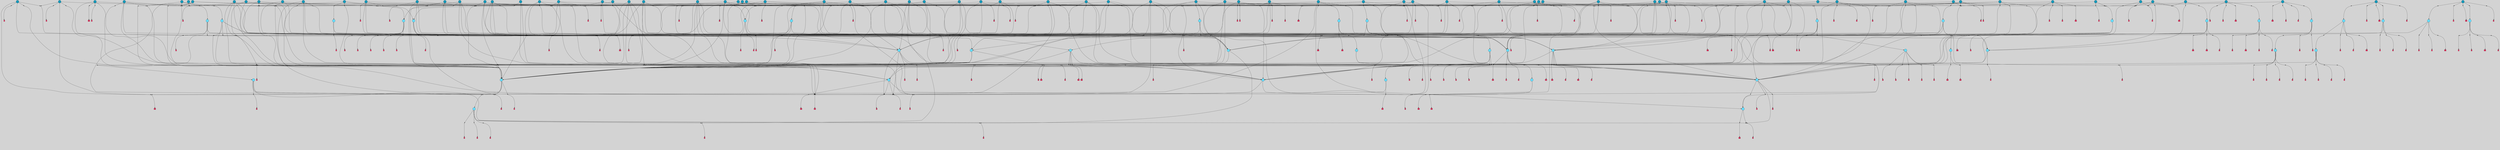 // File exported with GEGELATI v1.3.1
// On the 2024-04-08 17:42:27
// With the File::TPGGraphDotExporter
digraph{
	graph[pad = "0.212, 0.055" bgcolor = lightgray]
	node[shape=circle style = filled label = ""]
		T3 [fillcolor="#66ddff"]
		T7 [fillcolor="#66ddff"]
		T9 [fillcolor="#66ddff"]
		T11 [fillcolor="#66ddff"]
		T27 [fillcolor="#66ddff"]
		T54 [fillcolor="#66ddff"]
		T59 [fillcolor="#66ddff"]
		T95 [fillcolor="#66ddff"]
		T111 [fillcolor="#66ddff"]
		T129 [fillcolor="#66ddff"]
		T159 [fillcolor="#66ddff"]
		T195 [fillcolor="#66ddff"]
		T213 [fillcolor="#66ddff"]
		T229 [fillcolor="#66ddff"]
		T240 [fillcolor="#66ddff"]
		T321 [fillcolor="#66ddff"]
		T322 [fillcolor="#66ddff"]
		T323 [fillcolor="#66ddff"]
		T324 [fillcolor="#66ddff"]
		T325 [fillcolor="#66ddff"]
		T326 [fillcolor="#66ddff"]
		T327 [fillcolor="#66ddff"]
		T328 [fillcolor="#1199bb"]
		T330 [fillcolor="#1199bb"]
		T448 [fillcolor="#1199bb"]
		T465 [fillcolor="#1199bb"]
		T565 [fillcolor="#1199bb"]
		T582 [fillcolor="#1199bb"]
		T602 [fillcolor="#1199bb"]
		T603 [fillcolor="#1199bb"]
		T605 [fillcolor="#66ddff"]
		T621 [fillcolor="#1199bb"]
		T631 [fillcolor="#1199bb"]
		T633 [fillcolor="#66ddff"]
		T635 [fillcolor="#1199bb"]
		T643 [fillcolor="#66ddff"]
		T649 [fillcolor="#1199bb"]
		T656 [fillcolor="#66ddff"]
		T662 [fillcolor="#1199bb"]
		T663 [fillcolor="#1199bb"]
		T667 [fillcolor="#1199bb"]
		T668 [fillcolor="#66ddff"]
		T669 [fillcolor="#66ddff"]
		T670 [fillcolor="#66ddff"]
		T671 [fillcolor="#1199bb"]
		T672 [fillcolor="#66ddff"]
		T673 [fillcolor="#66ddff"]
		T674 [fillcolor="#66ddff"]
		T676 [fillcolor="#1199bb"]
		T679 [fillcolor="#1199bb"]
		T680 [fillcolor="#1199bb"]
		T689 [fillcolor="#1199bb"]
		T692 [fillcolor="#1199bb"]
		T696 [fillcolor="#1199bb"]
		T700 [fillcolor="#1199bb"]
		T703 [fillcolor="#1199bb"]
		T705 [fillcolor="#1199bb"]
		T706 [fillcolor="#1199bb"]
		T708 [fillcolor="#1199bb"]
		T709 [fillcolor="#1199bb"]
		T712 [fillcolor="#1199bb"]
		T716 [fillcolor="#1199bb"]
		T717 [fillcolor="#1199bb"]
		T718 [fillcolor="#1199bb"]
		T719 [fillcolor="#1199bb"]
		T720 [fillcolor="#66ddff"]
		T722 [fillcolor="#1199bb"]
		T723 [fillcolor="#1199bb"]
		T727 [fillcolor="#1199bb"]
		T730 [fillcolor="#1199bb"]
		T731 [fillcolor="#1199bb"]
		T732 [fillcolor="#1199bb"]
		T733 [fillcolor="#1199bb"]
		T734 [fillcolor="#1199bb"]
		T737 [fillcolor="#66ddff"]
		T738 [fillcolor="#1199bb"]
		T740 [fillcolor="#1199bb"]
		T741 [fillcolor="#1199bb"]
		T742 [fillcolor="#66ddff"]
		T743 [fillcolor="#66ddff"]
		T744 [fillcolor="#66ddff"]
		T745 [fillcolor="#1199bb"]
		T746 [fillcolor="#66ddff"]
		T747 [fillcolor="#66ddff"]
		T748 [fillcolor="#66ddff"]
		T751 [fillcolor="#1199bb"]
		T753 [fillcolor="#66ddff"]
		T754 [fillcolor="#66ddff"]
		T758 [fillcolor="#1199bb"]
		T760 [fillcolor="#1199bb"]
		T762 [fillcolor="#1199bb"]
		T766 [fillcolor="#1199bb"]
		T768 [fillcolor="#1199bb"]
		T769 [fillcolor="#1199bb"]
		T770 [fillcolor="#1199bb"]
		T771 [fillcolor="#1199bb"]
		T772 [fillcolor="#1199bb"]
		T773 [fillcolor="#1199bb"]
		T777 [fillcolor="#1199bb"]
		T780 [fillcolor="#1199bb"]
		T781 [fillcolor="#1199bb"]
		T782 [fillcolor="#1199bb"]
		T786 [fillcolor="#1199bb"]
		T792 [fillcolor="#1199bb"]
		T793 [fillcolor="#1199bb"]
		T794 [fillcolor="#1199bb"]
		T795 [fillcolor="#1199bb"]
		T796 [fillcolor="#1199bb"]
		T798 [fillcolor="#1199bb"]
		T799 [fillcolor="#1199bb"]
		T576 [fillcolor="#1199bb"]
		T800 [fillcolor="#1199bb"]
		T801 [fillcolor="#1199bb"]
		T802 [fillcolor="#1199bb"]
		T803 [fillcolor="#1199bb"]
		T804 [fillcolor="#1199bb"]
		T805 [fillcolor="#1199bb"]
		T806 [fillcolor="#1199bb"]
		T807 [fillcolor="#1199bb"]
		T808 [fillcolor="#1199bb"]
		P10430 [fillcolor="#cccccc" shape=point] //6|
		I10430 [shape=box style=invis label="6|1&2|6#1|7&#92;n10|7&2|0#1|5&#92;n9|4&0|1#2|2&#92;n8|6&0|0#1|0&#92;n"]
		P10430 -> I10430[style=invis]
		A6973 [fillcolor="#ff3366" shape=box margin=0.03 width=0 height=0 label="3"]
		T3 -> P10430 -> A6973
		P10431 [fillcolor="#cccccc" shape=point] //3|
		I10431 [shape=box style=invis label="7|6&2|4#0|2&#92;n10|3&2|7#1|4&#92;n11|6&0|4#0|1&#92;n7|1&0|0#2|6&#92;n7|6&0|3#2|6&#92;n4|0&2|6#0|1&#92;n4|4&2|5#0|2&#92;n4|6&0|4#2|7&#92;n10|0&2|3#1|5&#92;n2|6&0|5#0|2&#92;n1|0&2|3#0|7&#92;n1|6&2|0#0|5&#92;n6|2&0|1#0|7&#92;n9|2&0|3#2|7&#92;n5|3&0|6#0|6&#92;n1|7&2|5#2|3&#92;n8|1&2|7#0|6&#92;n1|0&2|5#2|1&#92;n7|1&2|2#2|5&#92;n7|4&2|6#0|3&#92;n"]
		P10431 -> I10431[style=invis]
		A6974 [fillcolor="#ff3366" shape=box margin=0.03 width=0 height=0 label="4"]
		T3 -> P10431 -> A6974
		P10432 [fillcolor="#cccccc" shape=point] //-3|
		I10432 [shape=box style=invis label="1|6&2|7#0|7&#92;n10|2&0|7#1|3&#92;n9|6&2|7#2|2&#92;n5|3&0|7#0|7&#92;n1|6&2|3#0|0&#92;n2|3&2|3#2|2&#92;n5|1&2|6#0|6&#92;n"]
		P10432 -> I10432[style=invis]
		A6975 [fillcolor="#ff3366" shape=box margin=0.03 width=0 height=0 label="7"]
		T7 -> P10432 -> A6975
		P10433 [fillcolor="#cccccc" shape=point] //5|
		I10433 [shape=box style=invis label="0|5&2|3#0|1&#92;n0|6&2|1#2|4&#92;n6|2&2|6#0|7&#92;n7|4&0|3#0|1&#92;n5|4&0|7#1|6&#92;n9|1&0|5#2|2&#92;n6|3&2|3#1|7&#92;n11|7&2|4#1|6&#92;n2|5&0|1#0|0&#92;n4|7&0|0#0|2&#92;n6|2&0|6#0|0&#92;n2|1&2|6#2|4&#92;n10|0&2|0#1|0&#92;n6|6&2|4#0|6&#92;n"]
		P10433 -> I10433[style=invis]
		A6976 [fillcolor="#ff3366" shape=box margin=0.03 width=0 height=0 label="8"]
		T7 -> P10433 -> A6976
		P10434 [fillcolor="#cccccc" shape=point] //-6|
		I10434 [shape=box style=invis label="11|1&0|7#2|0&#92;n10|4&0|1#1|0&#92;n4|3&2|4#2|1&#92;n0|5&2|0#0|0&#92;n6|1&0|0#0|3&#92;n8|2&2|0#0|4&#92;n11|4&2|0#1|6&#92;n7|0&2|6#2|3&#92;n5|3&2|6#2|0&#92;n2|0&2|0#0|4&#92;n"]
		P10434 -> I10434[style=invis]
		A6977 [fillcolor="#ff3366" shape=box margin=0.03 width=0 height=0 label="9"]
		T9 -> P10434 -> A6977
		P10435 [fillcolor="#cccccc" shape=point] //2|
		I10435 [shape=box style=invis label="6|3&2|7#1|4&#92;n8|6&0|0#2|5&#92;n2|1&0|2#0|3&#92;n8|7&0|6#0|4&#92;n2|1&2|0#0|1&#92;n0|0&2|2#2|3&#92;n6|6&0|7#2|1&#92;n6|1&0|7#2|6&#92;n5|4&2|7#0|4&#92;n0|3&0|4#2|0&#92;n11|0&2|0#2|5&#92;n4|5&2|5#2|4&#92;n5|7&0|6#0|4&#92;n9|7&2|5#0|3&#92;n5|4&2|1#0|3&#92;n5|3&0|1#1|7&#92;n0|4&0|3#2|5&#92;n"]
		P10435 -> I10435[style=invis]
		A6978 [fillcolor="#ff3366" shape=box margin=0.03 width=0 height=0 label="10"]
		T9 -> P10435 -> A6978
		P10436 [fillcolor="#cccccc" shape=point] //6|
		I10436 [shape=box style=invis label="3|0&2|7#2|2&#92;n3|2&0|4#2|5&#92;n5|1&0|2#1|0&#92;n8|7&0|1#2|0&#92;n8|5&0|3#0|6&#92;n0|2&0|2#2|3&#92;n1|5&2|5#0|5&#92;n5|6&0|6#0|7&#92;n6|7&0|0#2|6&#92;n1|2&2|3#0|0&#92;n7|7&2|3#0|4&#92;n0|7&2|7#0|6&#92;n1|0&2|2#2|7&#92;n4|4&0|1#0|0&#92;n"]
		P10436 -> I10436[style=invis]
		A6979 [fillcolor="#ff3366" shape=box margin=0.03 width=0 height=0 label="11"]
		T11 -> P10436 -> A6979
		P10437 [fillcolor="#cccccc" shape=point] //-4|
		I10437 [shape=box style=invis label="4|1&0|4#2|6&#92;n1|2&2|2#2|0&#92;n1|2&2|0#0|6&#92;n8|4&2|3#2|5&#92;n5|5&2|1#1|0&#92;n"]
		P10437 -> I10437[style=invis]
		A6980 [fillcolor="#ff3366" shape=box margin=0.03 width=0 height=0 label="12"]
		T11 -> P10437 -> A6980
		P10438 [fillcolor="#cccccc" shape=point] //2|
		I10438 [shape=box style=invis label="9|1&2|3#0|1&#92;n5|2&2|0#2|4&#92;n3|6&2|5#2|7&#92;n7|0&2|5#0|4&#92;n1|2&0|3#0|5&#92;n7|3&2|7#0|0&#92;n"]
		P10438 -> I10438[style=invis]
		A6981 [fillcolor="#ff3366" shape=box margin=0.03 width=0 height=0 label="2"]
		T27 -> P10438 -> A6981
		P10439 [fillcolor="#cccccc" shape=point] //-6|
		I10439 [shape=box style=invis label="7|5&0|4#0|4&#92;n11|0&2|5#2|1&#92;n"]
		P10439 -> I10439[style=invis]
		A6982 [fillcolor="#ff3366" shape=box margin=0.03 width=0 height=0 label="3"]
		T27 -> P10439 -> A6982
		T27 -> P10431
		P10440 [fillcolor="#cccccc" shape=point] //0|
		I10440 [shape=box style=invis label="2|5&0|1#0|6&#92;n6|1&2|2#2|7&#92;n8|0&0|3#1|4&#92;n4|3&2|5#2|4&#92;n8|1&2|4#0|0&#92;n6|6&0|1#2|6&#92;n11|7&2|4#2|5&#92;n6|2&2|4#0|2&#92;n8|5&2|4#2|4&#92;n2|1&2|1#2|2&#92;n2|7&2|5#2|6&#92;n9|7&0|5#0|4&#92;n1|2&0|5#2|6&#92;n4|2&2|3#2|7&#92;n3|3&2|1#0|2&#92;n"]
		P10440 -> I10440[style=invis]
		A6983 [fillcolor="#ff3366" shape=box margin=0.03 width=0 height=0 label="5"]
		T27 -> P10440 -> A6983
		P10441 [fillcolor="#cccccc" shape=point] //0|
		I10441 [shape=box style=invis label="4|0&0|3#2|7&#92;n10|2&0|3#1|7&#92;n3|5&0|2#0|3&#92;n4|5&0|0#2|1&#92;n10|7&2|0#1|2&#92;n5|3&2|3#1|6&#92;n9|5&2|0#0|4&#92;n5|4&2|7#0|2&#92;n10|3&2|7#1|4&#92;n7|2&0|1#2|6&#92;n8|6&0|5#0|5&#92;n8|7&2|3#0|5&#92;n2|6&2|4#0|0&#92;n"]
		P10441 -> I10441[style=invis]
		A6984 [fillcolor="#ff3366" shape=box margin=0.03 width=0 height=0 label="5"]
		T27 -> P10441 -> A6984
		P10442 [fillcolor="#cccccc" shape=point] //8|
		I10442 [shape=box style=invis label="9|0&0|1#2|0&#92;n10|1&2|5#1|4&#92;n8|2&2|6#0|4&#92;n2|4&2|5#2|3&#92;n4|2&2|2#0|2&#92;n7|5&0|2#0|0&#92;n8|2&2|1#1|3&#92;n8|7&0|7#2|1&#92;n1|1&0|0#0|7&#92;n5|6&2|5#1|0&#92;n6|6&2|5#0|0&#92;n11|4&0|3#2|6&#92;n4|2&2|4#0|7&#92;n5|6&0|1#2|0&#92;n11|3&0|2#0|7&#92;n"]
		P10442 -> I10442[style=invis]
		A6985 [fillcolor="#ff3366" shape=box margin=0.03 width=0 height=0 label="6"]
		T54 -> P10442 -> A6985
		P10443 [fillcolor="#cccccc" shape=point] //5|
		I10443 [shape=box style=invis label="3|0&2|0#0|1&#92;n3|0&0|7#0|1&#92;n5|3&0|2#2|6&#92;n4|4&2|4#2|6&#92;n11|2&0|7#1|6&#92;n2|7&2|2#2|5&#92;n9|3&2|6#2|7&#92;n7|7&0|0#0|4&#92;n6|1&2|4#2|3&#92;n5|4&2|0#1|6&#92;n1|3&0|7#0|4&#92;n"]
		P10443 -> I10443[style=invis]
		A6986 [fillcolor="#ff3366" shape=box margin=0.03 width=0 height=0 label="7"]
		T54 -> P10443 -> A6986
		P10444 [fillcolor="#cccccc" shape=point] //-10|
		I10444 [shape=box style=invis label="3|6&0|0#0|4&#92;n4|1&2|4#0|1&#92;n5|1&0|1#0|4&#92;n5|5&2|6#0|5&#92;n6|5&0|6#0|3&#92;n11|1&2|0#0|1&#92;n0|7&2|0#0|3&#92;n1|2&0|6#0|1&#92;n8|0&0|4#2|0&#92;n0|4&0|7#2|7&#92;n7|0&2|7#1|3&#92;n3|1&0|5#2|5&#92;n5|1&0|4#0|3&#92;n2|2&0|2#0|0&#92;n8|3&0|1#0|7&#92;n3|0&0|3#0|5&#92;n7|2&0|5#2|0&#92;n6|3&2|7#1|5&#92;n4|7&2|7#2|1&#92;n"]
		P10444 -> I10444[style=invis]
		A6987 [fillcolor="#ff3366" shape=box margin=0.03 width=0 height=0 label="14"]
		T54 -> P10444 -> A6987
		T54 -> P10433
		P10445 [fillcolor="#cccccc" shape=point] //8|
		I10445 [shape=box style=invis label="9|0&0|1#2|0&#92;n10|1&2|5#1|4&#92;n8|2&2|6#0|4&#92;n4|5&0|3#0|1&#92;n2|4&2|5#2|3&#92;n4|2&2|2#0|2&#92;n7|5&0|2#0|0&#92;n8|2&2|1#1|3&#92;n8|7&0|7#2|1&#92;n1|1&0|0#0|7&#92;n5|6&2|5#1|0&#92;n6|3&2|5#0|0&#92;n11|4&0|3#2|6&#92;n1|2&2|4#0|7&#92;n5|6&0|1#2|0&#92;n11|3&0|2#0|7&#92;n"]
		P10445 -> I10445[style=invis]
		A6988 [fillcolor="#ff3366" shape=box margin=0.03 width=0 height=0 label="6"]
		T59 -> P10445 -> A6988
		T59 -> P10443
		T59 -> P10434
		T59 -> P10443
		P10446 [fillcolor="#cccccc" shape=point] //4|
		I10446 [shape=box style=invis label="4|3&0|6#0|3&#92;n5|7&2|3#2|2&#92;n5|6&0|7#1|2&#92;n1|4&2|6#0|3&#92;n8|4&2|1#2|5&#92;n9|5&2|4#1|4&#92;n2|4&0|5#0|7&#92;n10|0&0|6#1|3&#92;n3|0&0|6#0|2&#92;n2|7&2|7#2|6&#92;n5|2&0|5#1|5&#92;n10|4&2|5#1|7&#92;n4|0&0|4#2|4&#92;n11|1&0|4#2|6&#92;n10|6&2|0#1|4&#92;n9|7&0|3#1|4&#92;n4|5&2|7#0|6&#92;n11|5&2|6#2|3&#92;n0|3&0|5#0|1&#92;n"]
		P10446 -> I10446[style=invis]
		A6989 [fillcolor="#ff3366" shape=box margin=0.03 width=0 height=0 label="13"]
		T95 -> P10446 -> A6989
		P10447 [fillcolor="#cccccc" shape=point] //8|
		I10447 [shape=box style=invis label="9|7&0|5#2|5&#92;n3|3&2|3#0|2&#92;n9|5&2|2#1|0&#92;n2|3&0|6#0|3&#92;n4|4&2|5#2|7&#92;n11|3&2|0#1|5&#92;n6|6&2|1#2|2&#92;n4|6&0|1#2|2&#92;n2|5&2|7#2|2&#92;n7|7&2|2#2|3&#92;n6|5&0|3#2|6&#92;n6|7&0|6#0|2&#92;n"]
		P10447 -> I10447[style=invis]
		A6990 [fillcolor="#ff3366" shape=box margin=0.03 width=0 height=0 label="14"]
		T95 -> P10447 -> A6990
		P10448 [fillcolor="#cccccc" shape=point] //2|
		I10448 [shape=box style=invis label="4|1&0|4#2|6&#92;n5|5&2|1#1|0&#92;n1|0&2|0#0|6&#92;n8|4&2|3#2|5&#92;n"]
		P10448 -> I10448[style=invis]
		T95 -> P10448 -> T11
		P10449 [fillcolor="#cccccc" shape=point] //-9|
		I10449 [shape=box style=invis label="2|0&2|0#2|1&#92;n4|4&2|4#2|6&#92;n9|1&0|3#1|7&#92;n5|3&0|2#2|6&#92;n2|7&2|2#2|5&#92;n5|4&2|0#1|6&#92;n3|0&0|7#0|1&#92;n1|3&0|7#0|4&#92;n11|6&2|2#0|7&#92;n7|7&0|0#0|4&#92;n11|0&0|7#1|6&#92;n9|3&2|6#2|7&#92;n"]
		P10449 -> I10449[style=invis]
		A6991 [fillcolor="#ff3366" shape=box margin=0.03 width=0 height=0 label="7"]
		T95 -> P10449 -> A6991
		P10450 [fillcolor="#cccccc" shape=point] //-8|
		I10450 [shape=box style=invis label="7|5&0|4#2|4&#92;n"]
		P10450 -> I10450[style=invis]
		A6992 [fillcolor="#ff3366" shape=box margin=0.03 width=0 height=0 label="3"]
		T95 -> P10450 -> A6992
		P10451 [fillcolor="#cccccc" shape=point] //-5|
		I10451 [shape=box style=invis label="0|0&2|3#0|2&#92;n10|5&0|6#1|3&#92;n7|3&0|6#2|3&#92;n3|4&0|6#0|6&#92;n10|5&0|2#1|1&#92;n5|0&0|1#0|3&#92;n6|6&2|5#1|5&#92;n7|4&0|2#1|7&#92;n5|7&0|1#2|5&#92;n1|5&0|0#0|3&#92;n7|5&2|1#2|6&#92;n9|0&0|2#0|0&#92;n4|0&2|4#0|0&#92;n4|6&0|0#2|3&#92;n3|1&0|6#2|5&#92;n7|7&2|1#2|3&#92;n9|4&2|2#0|6&#92;n"]
		P10451 -> I10451[style=invis]
		T111 -> P10451 -> T9
		P10452 [fillcolor="#cccccc" shape=point] //7|
		I10452 [shape=box style=invis label="7|4&2|1#2|0&#92;n4|1&2|4#2|3&#92;n5|0&2|0#2|2&#92;n6|1&2|4#2|6&#92;n"]
		P10452 -> I10452[style=invis]
		A6993 [fillcolor="#ff3366" shape=box margin=0.03 width=0 height=0 label="9"]
		T111 -> P10452 -> A6993
		P10453 [fillcolor="#cccccc" shape=point] //2|
		I10453 [shape=box style=invis label="3|0&2|0#0|1&#92;n11|2&0|7#1|6&#92;n8|7&2|4#0|5&#92;n5|3&0|2#2|6&#92;n4|4&2|4#2|6&#92;n3|0&0|7#0|1&#92;n2|7&2|2#2|5&#92;n9|3&2|6#2|7&#92;n7|7&0|0#0|4&#92;n6|1&2|4#1|3&#92;n5|4&2|0#1|6&#92;n1|3&0|7#0|4&#92;n"]
		P10453 -> I10453[style=invis]
		A6994 [fillcolor="#ff3366" shape=box margin=0.03 width=0 height=0 label="7"]
		T111 -> P10453 -> A6994
		T111 -> P10434
		T129 -> P10442
		T129 -> P10443
		P10454 [fillcolor="#cccccc" shape=point] //10|
		I10454 [shape=box style=invis label="4|5&2|7#2|1&#92;n1|7&2|3#0|6&#92;n3|5&2|2#0|3&#92;n10|3&0|7#1|4&#92;n7|1&0|4#2|6&#92;n10|2&0|3#1|7&#92;n9|5&2|0#0|4&#92;n4|0&0|3#2|7&#92;n11|4&2|6#1|2&#92;n5|4&2|7#0|2&#92;n2|6&2|4#0|0&#92;n6|5&0|7#2|1&#92;n5|3&2|3#1|6&#92;n10|7&2|0#1|2&#92;n"]
		P10454 -> I10454[style=invis]
		A6995 [fillcolor="#ff3366" shape=box margin=0.03 width=0 height=0 label="5"]
		T129 -> P10454 -> A6995
		P10455 [fillcolor="#cccccc" shape=point] //5|
		I10455 [shape=box style=invis label="9|4&2|3#1|3&#92;n0|4&2|4#0|5&#92;n6|1&2|6#2|5&#92;n4|0&0|5#2|0&#92;n"]
		P10455 -> I10455[style=invis]
		A6996 [fillcolor="#ff3366" shape=box margin=0.03 width=0 height=0 label="7"]
		T129 -> P10455 -> A6996
		P10456 [fillcolor="#cccccc" shape=point] //6|
		I10456 [shape=box style=invis label="9|4&2|7#0|6&#92;n8|4&0|1#1|0&#92;n1|3&0|0#2|1&#92;n2|4&0|6#2|2&#92;n5|1&2|5#0|7&#92;n3|0&0|3#2|6&#92;n2|2&2|6#0|2&#92;n8|4&0|4#2|2&#92;n5|1&2|4#0|3&#92;n9|4&0|6#0|6&#92;n5|0&2|2#1|5&#92;n11|7&0|0#1|1&#92;n0|4&0|3#0|3&#92;n7|7&2|4#2|5&#92;n1|5&0|1#2|1&#92;n"]
		P10456 -> I10456[style=invis]
		A6997 [fillcolor="#ff3366" shape=box margin=0.03 width=0 height=0 label="1"]
		T129 -> P10456 -> A6997
		P10457 [fillcolor="#cccccc" shape=point] //7|
		I10457 [shape=box style=invis label="7|0&2|1#2|0&#92;n9|7&2|1#1|7&#92;n8|2&0|1#1|0&#92;n6|6&0|2#1|1&#92;n2|2&0|5#0|0&#92;n5|7&0|0#2|1&#92;n5|1&2|5#1|5&#92;n4|7&2|4#2|3&#92;n10|5&2|2#1|5&#92;n1|3&2|2#2|0&#92;n10|2&2|6#1|5&#92;n"]
		P10457 -> I10457[style=invis]
		A6998 [fillcolor="#ff3366" shape=box margin=0.03 width=0 height=0 label="1"]
		T159 -> P10457 -> A6998
		P10458 [fillcolor="#cccccc" shape=point] //7|
		I10458 [shape=box style=invis label="7|4&2|7#0|4&#92;n4|6&0|1#2|5&#92;n2|1&2|3#0|0&#92;n4|3&2|0#0|1&#92;n0|0&2|7#2|7&#92;n7|7&0|5#2|3&#92;n5|0&2|1#2|2&#92;n10|0&0|4#1|2&#92;n4|4&0|7#0|0&#92;n6|7&0|2#0|1&#92;n1|4&2|5#0|4&#92;n"]
		P10458 -> I10458[style=invis]
		A6999 [fillcolor="#ff3366" shape=box margin=0.03 width=0 height=0 label="0"]
		T159 -> P10458 -> A6999
		P10459 [fillcolor="#cccccc" shape=point] //5|
		I10459 [shape=box style=invis label="0|5&2|3#0|1&#92;n0|6&2|1#2|4&#92;n6|2&2|6#0|7&#92;n9|0&2|7#1|1&#92;n7|4&0|3#0|1&#92;n11|7&2|4#1|6&#92;n9|1&0|5#2|2&#92;n5|4&0|7#1|6&#92;n2|5&0|1#0|0&#92;n4|7&0|0#0|2&#92;n6|2&0|6#0|0&#92;n2|1&2|6#2|4&#92;n10|0&0|0#1|0&#92;n6|6&2|4#0|6&#92;n"]
		P10459 -> I10459[style=invis]
		T159 -> P10459 -> T129
		P10460 [fillcolor="#cccccc" shape=point] //5|
		I10460 [shape=box style=invis label="3|0&2|0#2|1&#92;n3|0&0|7#0|1&#92;n5|3&0|2#2|6&#92;n4|4&2|4#2|6&#92;n5|4&2|0#1|6&#92;n2|7&2|2#2|5&#92;n1|3&0|7#0|4&#92;n11|6&2|2#0|7&#92;n7|7&0|0#0|4&#92;n6|1&2|4#2|3&#92;n11|0&0|7#1|6&#92;n9|3&2|6#2|7&#92;n"]
		P10460 -> I10460[style=invis]
		A7000 [fillcolor="#ff3366" shape=box margin=0.03 width=0 height=0 label="7"]
		T195 -> P10460 -> A7000
		P10461 [fillcolor="#cccccc" shape=point] //4|
		I10461 [shape=box style=invis label="7|1&0|6#0|1&#92;n6|7&2|7#1|7&#92;n10|1&2|1#1|1&#92;n9|6&2|2#1|4&#92;n4|7&0|4#2|2&#92;n9|6&0|5#1|1&#92;n10|0&2|6#1|6&#92;n5|1&0|1#2|3&#92;n10|1&0|5#1|0&#92;n3|4&2|3#0|0&#92;n8|2&0|5#2|4&#92;n1|6&2|0#0|0&#92;n2|3&0|1#2|6&#92;n5|2&2|2#1|6&#92;n2|2&0|1#2|1&#92;n3|1&2|7#0|3&#92;n6|7&2|3#0|4&#92;n"]
		P10461 -> I10461[style=invis]
		A7001 [fillcolor="#ff3366" shape=box margin=0.03 width=0 height=0 label="10"]
		T195 -> P10461 -> A7001
		P10462 [fillcolor="#cccccc" shape=point] //-4|
		I10462 [shape=box style=invis label="0|4&0|0#2|7&#92;n8|5&2|4#2|4&#92;n4|3&2|5#2|4&#92;n11|7&2|2#2|5&#92;n6|5&2|2#2|7&#92;n3|2&0|7#0|7&#92;n3|3&2|1#0|3&#92;n2|6&0|3#2|5&#92;n0|1&2|6#2|2&#92;n8|2&0|0#1|6&#92;n0|7&0|5#0|4&#92;n9|5&0|3#2|7&#92;n2|7&2|5#2|6&#92;n9|0&2|0#0|1&#92;n1|2&2|4#0|2&#92;n"]
		P10462 -> I10462[style=invis]
		T195 -> P10462 -> T27
		T195 -> P10458
		P10463 [fillcolor="#cccccc" shape=point] //6|
		I10463 [shape=box style=invis label="9|4&2|7#0|6&#92;n8|4&0|1#1|0&#92;n1|3&0|0#2|1&#92;n2|4&0|6#2|2&#92;n5|1&2|5#0|7&#92;n3|0&0|3#2|6&#92;n2|2&2|6#0|2&#92;n8|4&0|4#2|2&#92;n5|1&2|4#0|3&#92;n9|4&0|6#0|6&#92;n5|0&2|2#1|5&#92;n11|7&0|0#1|1&#92;n0|4&0|3#0|3&#92;n7|7&2|4#2|5&#92;n1|5&0|1#2|1&#92;n"]
		P10463 -> I10463[style=invis]
		A7002 [fillcolor="#ff3366" shape=box margin=0.03 width=0 height=0 label="1"]
		T213 -> P10463 -> A7002
		P10464 [fillcolor="#cccccc" shape=point] //5|
		I10464 [shape=box style=invis label="9|4&2|3#1|3&#92;n0|4&2|4#0|5&#92;n6|1&2|6#2|5&#92;n4|0&0|5#2|0&#92;n"]
		P10464 -> I10464[style=invis]
		A7003 [fillcolor="#ff3366" shape=box margin=0.03 width=0 height=0 label="7"]
		T213 -> P10464 -> A7003
		P10465 [fillcolor="#cccccc" shape=point] //8|
		I10465 [shape=box style=invis label="9|0&0|1#2|0&#92;n10|1&2|5#1|4&#92;n8|2&2|6#0|4&#92;n2|4&2|5#2|3&#92;n4|2&2|2#0|2&#92;n7|5&0|2#0|0&#92;n8|2&2|1#1|3&#92;n8|7&0|7#2|1&#92;n1|1&0|0#0|7&#92;n5|6&2|5#1|0&#92;n6|6&2|5#0|0&#92;n11|4&0|3#2|6&#92;n4|2&2|4#0|7&#92;n5|6&0|1#2|0&#92;n11|3&0|2#0|7&#92;n"]
		P10465 -> I10465[style=invis]
		A7004 [fillcolor="#ff3366" shape=box margin=0.03 width=0 height=0 label="6"]
		T213 -> P10465 -> A7004
		P10466 [fillcolor="#cccccc" shape=point] //10|
		I10466 [shape=box style=invis label="4|5&2|7#2|1&#92;n1|7&2|3#0|6&#92;n3|5&2|2#0|3&#92;n10|3&0|7#1|4&#92;n7|1&0|4#2|6&#92;n10|2&0|3#1|7&#92;n9|5&2|0#0|4&#92;n4|0&0|3#2|7&#92;n11|4&2|6#1|2&#92;n5|4&2|7#0|2&#92;n2|6&2|4#0|0&#92;n6|5&0|7#2|1&#92;n5|3&2|3#1|6&#92;n10|7&2|0#1|2&#92;n"]
		P10466 -> I10466[style=invis]
		A7005 [fillcolor="#ff3366" shape=box margin=0.03 width=0 height=0 label="5"]
		T213 -> P10466 -> A7005
		P10467 [fillcolor="#cccccc" shape=point] //5|
		I10467 [shape=box style=invis label="3|0&2|0#0|1&#92;n3|0&0|7#0|1&#92;n5|3&0|2#2|6&#92;n4|4&2|4#2|6&#92;n11|2&0|7#1|6&#92;n2|7&2|2#2|5&#92;n9|3&2|6#2|7&#92;n7|7&0|0#0|4&#92;n6|1&2|4#2|3&#92;n5|4&2|0#1|6&#92;n1|3&0|7#0|4&#92;n"]
		P10467 -> I10467[style=invis]
		A7006 [fillcolor="#ff3366" shape=box margin=0.03 width=0 height=0 label="7"]
		T213 -> P10467 -> A7006
		P10468 [fillcolor="#cccccc" shape=point] //-2|
		I10468 [shape=box style=invis label="5|2&2|0#2|4&#92;n9|1&2|3#0|1&#92;n3|6&2|5#2|7&#92;n7|0&2|1#0|4&#92;n1|2&0|3#0|5&#92;n7|3&2|7#0|0&#92;n"]
		P10468 -> I10468[style=invis]
		A7007 [fillcolor="#ff3366" shape=box margin=0.03 width=0 height=0 label="2"]
		T229 -> P10468 -> A7007
		P10469 [fillcolor="#cccccc" shape=point] //9|
		I10469 [shape=box style=invis label="7|1&2|2#2|5&#92;n1|0&2|5#2|1&#92;n11|6&0|4#0|1&#92;n10|6&0|3#1|6&#92;n7|1&0|0#2|6&#92;n4|0&2|6#0|1&#92;n4|6&0|4#2|7&#92;n10|0&2|3#1|0&#92;n1|0&2|3#0|7&#92;n1|6&2|0#0|5&#92;n6|2&0|1#0|7&#92;n9|2&0|3#2|7&#92;n5|3&0|6#0|6&#92;n3|1&0|3#0|5&#92;n1|7&2|5#2|3&#92;n8|1&2|7#0|6&#92;n10|3&2|0#1|4&#92;n7|6&2|4#0|2&#92;n7|4&2|6#0|3&#92;n"]
		P10469 -> I10469[style=invis]
		T229 -> P10469 -> T7
		P10470 [fillcolor="#cccccc" shape=point] //2|
		I10470 [shape=box style=invis label="8|6&0|2#0|5&#92;n10|5&2|3#1|7&#92;n5|6&0|1#2|5&#92;n11|3&0|0#2|2&#92;n0|3&2|1#0|6&#92;n9|7&2|6#0|1&#92;n4|6&2|7#0|2&#92;n8|0&0|6#2|0&#92;n11|2&0|7#0|1&#92;n3|7&2|4#0|7&#92;n5|1&0|1#0|6&#92;n7|6&2|7#2|4&#92;n6|1&0|3#0|2&#92;n6|6&2|5#1|2&#92;n8|5&0|2#0|0&#92;n0|2&0|3#0|0&#92;n2|5&2|5#2|1&#92;n10|4&0|1#1|0&#92;n4|3&2|5#0|4&#92;n"]
		P10470 -> I10470[style=invis]
		A7008 [fillcolor="#ff3366" shape=box margin=0.03 width=0 height=0 label="11"]
		T229 -> P10470 -> A7008
		P10471 [fillcolor="#cccccc" shape=point] //-7|
		I10471 [shape=box style=invis label="11|2&2|6#1|1&#92;n2|3&0|6#2|3&#92;n10|0&0|2#1|4&#92;n"]
		P10471 -> I10471[style=invis]
		T229 -> P10471 -> T111
		P10472 [fillcolor="#cccccc" shape=point] //-1|
		I10472 [shape=box style=invis label="6|4&0|4#2|4&#92;n4|5&2|5#2|4&#92;n9|7&2|5#0|3&#92;n3|7&2|6#0|6&#92;n8|7&0|6#0|4&#92;n2|1&2|0#0|1&#92;n8|6&0|0#2|5&#92;n2|1&0|2#0|3&#92;n6|1&0|7#2|6&#92;n6|3&0|1#1|6&#92;n5|4&2|7#0|4&#92;n0|7&0|4#2|0&#92;n11|0&2|0#2|5&#92;n3|7&2|0#2|7&#92;n8|3&2|7#1|4&#92;n5|7&0|6#0|4&#92;n0|0&2|3#2|3&#92;n5|4&2|1#0|3&#92;n0|4&0|3#2|5&#92;n"]
		P10472 -> I10472[style=invis]
		A7009 [fillcolor="#ff3366" shape=box margin=0.03 width=0 height=0 label="10"]
		T229 -> P10472 -> A7009
		P10473 [fillcolor="#cccccc" shape=point] //5|
		I10473 [shape=box style=invis label="1|6&2|7#0|7&#92;n9|2&2|7#2|2&#92;n10|2&0|7#1|3&#92;n5|3&0|7#0|7&#92;n7|0&2|7#2|2&#92;n1|6&2|3#0|0&#92;n2|3&2|3#2|2&#92;n"]
		P10473 -> I10473[style=invis]
		A7010 [fillcolor="#ff3366" shape=box margin=0.03 width=0 height=0 label="7"]
		T240 -> P10473 -> A7010
		P10474 [fillcolor="#cccccc" shape=point] //-8|
		I10474 [shape=box style=invis label="7|5&0|2#2|1&#92;n1|0&2|6#0|0&#92;n7|1&2|6#1|1&#92;n8|7&0|3#1|6&#92;n3|7&2|3#2|4&#92;n"]
		P10474 -> I10474[style=invis]
		A7011 [fillcolor="#ff3366" shape=box margin=0.03 width=0 height=0 label="2"]
		T240 -> P10474 -> A7011
		P10475 [fillcolor="#cccccc" shape=point] //-3|
		I10475 [shape=box style=invis label="1|1&2|1#0|1&#92;n1|4&0|0#2|4&#92;n11|0&2|3#0|2&#92;n11|6&0|4#0|1&#92;n5|2&0|6#1|5&#92;n3|7&2|6#2|7&#92;n7|7&0|1#2|1&#92;n9|5&2|2#2|0&#92;n6|5&2|6#1|4&#92;n0|7&0|5#2|4&#92;n8|1&0|0#2|3&#92;n0|5&0|3#0|5&#92;n2|0&2|4#0|5&#92;n7|5&2|7#1|3&#92;n8|3&0|0#1|2&#92;n"]
		P10475 -> I10475[style=invis]
		A7012 [fillcolor="#ff3366" shape=box margin=0.03 width=0 height=0 label="1"]
		T240 -> P10475 -> A7012
		P10476 [fillcolor="#cccccc" shape=point] //-9|
		I10476 [shape=box style=invis label="2|0&2|0#2|1&#92;n4|4&2|4#2|6&#92;n9|1&0|3#1|7&#92;n5|3&0|2#2|6&#92;n2|7&2|2#2|5&#92;n5|4&2|0#1|6&#92;n3|0&0|7#0|1&#92;n1|3&0|7#0|4&#92;n11|6&2|2#0|7&#92;n7|7&0|0#0|4&#92;n11|0&0|7#1|6&#92;n9|3&2|6#2|7&#92;n"]
		P10476 -> I10476[style=invis]
		A7013 [fillcolor="#ff3366" shape=box margin=0.03 width=0 height=0 label="7"]
		T321 -> P10476 -> A7013
		P10477 [fillcolor="#cccccc" shape=point] //-4|
		I10477 [shape=box style=invis label="4|1&0|4#2|6&#92;n1|2&2|2#2|0&#92;n1|2&2|0#0|6&#92;n8|4&2|3#2|5&#92;n5|5&2|1#1|0&#92;n"]
		P10477 -> I10477[style=invis]
		A7014 [fillcolor="#ff3366" shape=box margin=0.03 width=0 height=0 label="12"]
		T322 -> P10477 -> A7014
		P10478 [fillcolor="#cccccc" shape=point] //8|
		I10478 [shape=box style=invis label="9|7&0|5#2|5&#92;n3|3&2|3#0|2&#92;n9|5&2|2#1|0&#92;n2|3&0|6#0|3&#92;n4|4&2|5#2|7&#92;n11|3&2|0#1|5&#92;n6|6&2|1#2|2&#92;n4|6&0|1#2|2&#92;n2|5&2|7#2|2&#92;n7|7&2|2#2|3&#92;n6|5&0|3#2|6&#92;n6|7&0|6#0|2&#92;n"]
		P10478 -> I10478[style=invis]
		A7015 [fillcolor="#ff3366" shape=box margin=0.03 width=0 height=0 label="14"]
		T321 -> P10478 -> A7015
		P10479 [fillcolor="#cccccc" shape=point] //-8|
		I10479 [shape=box style=invis label="7|5&0|4#2|4&#92;n"]
		P10479 -> I10479[style=invis]
		A7016 [fillcolor="#ff3366" shape=box margin=0.03 width=0 height=0 label="3"]
		T321 -> P10479 -> A7016
		P10480 [fillcolor="#cccccc" shape=point] //4|
		I10480 [shape=box style=invis label="4|3&0|6#0|3&#92;n5|7&2|3#2|2&#92;n5|6&0|7#1|2&#92;n1|4&2|6#0|3&#92;n8|4&2|1#2|5&#92;n9|5&2|4#1|4&#92;n2|4&0|5#0|7&#92;n10|0&0|6#1|3&#92;n3|0&0|6#0|2&#92;n2|7&2|7#2|6&#92;n5|2&0|5#1|5&#92;n10|4&2|5#1|7&#92;n4|0&0|4#2|4&#92;n11|1&0|4#2|6&#92;n10|6&2|0#1|4&#92;n9|7&0|3#1|4&#92;n4|5&2|7#0|6&#92;n11|5&2|6#2|3&#92;n0|3&0|5#0|1&#92;n"]
		P10480 -> I10480[style=invis]
		A7017 [fillcolor="#ff3366" shape=box margin=0.03 width=0 height=0 label="13"]
		T321 -> P10480 -> A7017
		P10481 [fillcolor="#cccccc" shape=point] //-3|
		I10481 [shape=box style=invis label="4|5&0|0#0|0&#92;n4|7&0|0#0|2&#92;n0|6&2|1#2|4&#92;n9|1&0|5#2|2&#92;n10|0&2|0#1|0&#92;n6|6&2|4#0|6&#92;n2|5&0|1#0|0&#92;n6|3&2|3#1|7&#92;n11|7&2|4#1|6&#92;n6|2&2|6#0|1&#92;n6|2&0|0#0|0&#92;n9|1&2|6#2|4&#92;n10|4&0|3#1|1&#92;n5|4&2|7#1|6&#92;n"]
		P10481 -> I10481[style=invis]
		T324 -> P10481 -> T321
		P10482 [fillcolor="#cccccc" shape=point] //2|
		I10482 [shape=box style=invis label="4|1&0|4#2|6&#92;n5|5&2|1#1|0&#92;n1|0&2|0#0|6&#92;n8|4&2|3#2|5&#92;n"]
		P10482 -> I10482[style=invis]
		T321 -> P10482 -> T322
		P10483 [fillcolor="#cccccc" shape=point] //5|
		I10483 [shape=box style=invis label="0|5&2|3#0|1&#92;n0|6&2|1#2|4&#92;n6|2&2|6#0|7&#92;n7|4&0|3#0|1&#92;n5|4&0|7#1|6&#92;n9|1&0|5#2|2&#92;n6|3&2|3#1|7&#92;n11|7&2|4#1|6&#92;n2|5&0|1#0|0&#92;n4|7&0|0#0|2&#92;n6|2&0|6#0|0&#92;n2|1&2|6#2|4&#92;n10|0&2|0#1|0&#92;n6|6&2|4#0|6&#92;n"]
		P10483 -> I10483[style=invis]
		A7018 [fillcolor="#ff3366" shape=box margin=0.03 width=0 height=0 label="8"]
		T323 -> P10483 -> A7018
		P10484 [fillcolor="#cccccc" shape=point] //-3|
		I10484 [shape=box style=invis label="1|6&2|7#0|7&#92;n10|2&0|7#1|3&#92;n9|6&2|7#2|2&#92;n5|3&0|7#0|7&#92;n1|6&2|3#0|0&#92;n2|3&2|3#2|2&#92;n5|1&2|6#0|6&#92;n"]
		P10484 -> I10484[style=invis]
		A7019 [fillcolor="#ff3366" shape=box margin=0.03 width=0 height=0 label="7"]
		T323 -> P10484 -> A7019
		P10485 [fillcolor="#cccccc" shape=point] //1|
		I10485 [shape=box style=invis label="0|4&0|1#0|1&#92;n10|5&2|5#1|6&#92;n7|7&2|5#2|2&#92;n9|5&0|7#2|7&#92;n8|4&0|3#2|7&#92;n11|0&2|3#0|5&#92;n7|0&0|0#0|1&#92;n4|2&0|4#0|5&#92;n5|1&0|6#2|7&#92;n11|3&0|7#1|3&#92;n"]
		P10485 -> I10485[style=invis]
		T324 -> P10485 -> T323
		P10486 [fillcolor="#cccccc" shape=point] //6|
		I10486 [shape=box style=invis label="3|0&2|7#2|2&#92;n3|2&0|4#2|5&#92;n5|1&0|2#1|0&#92;n8|7&0|1#2|0&#92;n8|5&0|3#0|6&#92;n0|2&0|2#2|3&#92;n1|5&2|5#0|5&#92;n5|6&0|6#0|7&#92;n6|7&0|0#2|6&#92;n1|2&2|3#0|0&#92;n7|7&2|3#0|4&#92;n0|7&2|7#0|6&#92;n1|0&2|2#2|7&#92;n4|4&0|1#0|0&#92;n"]
		P10486 -> I10486[style=invis]
		A7020 [fillcolor="#ff3366" shape=box margin=0.03 width=0 height=0 label="11"]
		T322 -> P10486 -> A7020
		P10487 [fillcolor="#cccccc" shape=point] //4|
		I10487 [shape=box style=invis label="4|3&0|6#0|3&#92;n5|7&2|3#2|2&#92;n5|6&0|7#1|2&#92;n1|4&2|6#0|3&#92;n8|4&2|1#2|5&#92;n9|5&2|4#1|4&#92;n2|4&0|5#0|7&#92;n10|0&0|6#1|3&#92;n3|0&0|6#0|2&#92;n2|7&2|7#2|6&#92;n5|2&0|5#1|5&#92;n10|4&2|5#1|7&#92;n4|0&0|4#2|4&#92;n11|1&0|4#2|6&#92;n10|6&2|0#1|4&#92;n9|7&0|3#1|4&#92;n4|5&2|7#0|6&#92;n11|5&2|6#2|3&#92;n0|3&0|5#0|1&#92;n"]
		P10487 -> I10487[style=invis]
		A7021 [fillcolor="#ff3366" shape=box margin=0.03 width=0 height=0 label="13"]
		T324 -> P10487 -> A7021
		P10488 [fillcolor="#cccccc" shape=point] //-9|
		I10488 [shape=box style=invis label="2|0&2|0#2|1&#92;n4|4&2|4#2|6&#92;n9|1&0|3#1|7&#92;n5|3&0|2#2|6&#92;n2|7&2|2#2|5&#92;n5|4&2|0#1|6&#92;n3|0&0|7#0|1&#92;n1|3&0|7#0|4&#92;n11|6&2|2#0|7&#92;n7|7&0|0#0|4&#92;n11|0&0|7#1|6&#92;n9|3&2|6#2|7&#92;n"]
		P10488 -> I10488[style=invis]
		A7022 [fillcolor="#ff3366" shape=box margin=0.03 width=0 height=0 label="7"]
		T326 -> P10488 -> A7022
		P10489 [fillcolor="#cccccc" shape=point] //-4|
		I10489 [shape=box style=invis label="4|1&0|4#2|6&#92;n1|2&2|2#2|0&#92;n1|2&2|0#0|6&#92;n8|4&2|3#2|5&#92;n5|5&2|1#1|0&#92;n"]
		P10489 -> I10489[style=invis]
		A7023 [fillcolor="#ff3366" shape=box margin=0.03 width=0 height=0 label="12"]
		T325 -> P10489 -> A7023
		P10490 [fillcolor="#cccccc" shape=point] //6|
		I10490 [shape=box style=invis label="3|0&2|7#2|2&#92;n3|2&0|4#2|5&#92;n5|1&0|2#1|0&#92;n8|7&0|1#2|0&#92;n8|5&0|3#0|6&#92;n0|2&0|2#2|3&#92;n1|5&2|5#0|5&#92;n5|6&0|6#0|7&#92;n6|7&0|0#2|6&#92;n1|2&2|3#0|0&#92;n7|7&2|3#0|4&#92;n0|7&2|7#0|6&#92;n1|0&2|2#2|7&#92;n4|4&0|1#0|0&#92;n"]
		P10490 -> I10490[style=invis]
		A7024 [fillcolor="#ff3366" shape=box margin=0.03 width=0 height=0 label="11"]
		T325 -> P10490 -> A7024
		P10491 [fillcolor="#cccccc" shape=point] //2|
		I10491 [shape=box style=invis label="4|1&0|4#2|6&#92;n5|5&2|1#1|0&#92;n1|0&2|0#0|6&#92;n8|4&2|3#2|5&#92;n"]
		P10491 -> I10491[style=invis]
		T326 -> P10491 -> T325
		P10492 [fillcolor="#cccccc" shape=point] //4|
		I10492 [shape=box style=invis label="4|3&0|6#0|3&#92;n5|7&2|3#2|2&#92;n5|6&0|7#1|2&#92;n1|4&2|6#0|3&#92;n8|4&2|1#2|5&#92;n9|5&2|4#1|4&#92;n2|4&0|5#0|7&#92;n10|0&0|6#1|3&#92;n3|0&0|6#0|2&#92;n2|7&2|7#2|6&#92;n5|2&0|5#1|5&#92;n10|4&2|5#1|7&#92;n4|0&0|4#2|4&#92;n11|1&0|4#2|6&#92;n10|6&2|0#1|4&#92;n9|7&0|3#1|4&#92;n4|5&2|7#0|6&#92;n11|5&2|6#2|3&#92;n0|3&0|5#0|1&#92;n"]
		P10492 -> I10492[style=invis]
		A7025 [fillcolor="#ff3366" shape=box margin=0.03 width=0 height=0 label="13"]
		T326 -> P10492 -> A7025
		P10493 [fillcolor="#cccccc" shape=point] //-3|
		I10493 [shape=box style=invis label="4|5&0|0#0|0&#92;n4|7&0|0#0|2&#92;n0|6&2|1#2|4&#92;n9|1&0|5#2|2&#92;n10|0&2|0#1|0&#92;n6|6&2|4#0|6&#92;n2|5&0|1#0|0&#92;n6|3&2|3#1|7&#92;n11|7&2|4#1|6&#92;n6|2&2|6#0|1&#92;n6|2&0|0#0|0&#92;n9|1&2|6#2|4&#92;n10|4&0|3#1|1&#92;n5|4&2|7#1|6&#92;n"]
		P10493 -> I10493[style=invis]
		T328 -> P10493 -> T326
		P10494 [fillcolor="#cccccc" shape=point] //5|
		I10494 [shape=box style=invis label="0|5&2|3#0|1&#92;n0|6&2|1#2|4&#92;n6|2&2|6#0|7&#92;n7|4&0|3#0|1&#92;n5|4&0|7#1|6&#92;n9|1&0|5#2|2&#92;n6|3&2|3#1|7&#92;n11|7&2|4#1|6&#92;n2|5&0|1#0|0&#92;n4|7&0|0#0|2&#92;n6|2&0|6#0|0&#92;n2|1&2|6#2|4&#92;n10|0&2|0#1|0&#92;n6|6&2|4#0|6&#92;n"]
		P10494 -> I10494[style=invis]
		A7026 [fillcolor="#ff3366" shape=box margin=0.03 width=0 height=0 label="8"]
		T327 -> P10494 -> A7026
		P10495 [fillcolor="#cccccc" shape=point] //-8|
		I10495 [shape=box style=invis label="7|5&0|4#2|4&#92;n"]
		P10495 -> I10495[style=invis]
		A7027 [fillcolor="#ff3366" shape=box margin=0.03 width=0 height=0 label="3"]
		T326 -> P10495 -> A7027
		P10496 [fillcolor="#cccccc" shape=point] //-3|
		I10496 [shape=box style=invis label="1|6&2|7#0|7&#92;n10|2&0|7#1|3&#92;n9|6&2|7#2|2&#92;n5|3&0|7#0|7&#92;n1|6&2|3#0|0&#92;n2|3&2|3#2|2&#92;n5|1&2|6#0|6&#92;n"]
		P10496 -> I10496[style=invis]
		A7028 [fillcolor="#ff3366" shape=box margin=0.03 width=0 height=0 label="7"]
		T327 -> P10496 -> A7028
		P10497 [fillcolor="#cccccc" shape=point] //8|
		I10497 [shape=box style=invis label="9|7&0|5#2|5&#92;n3|3&2|3#0|2&#92;n9|5&2|2#1|0&#92;n2|3&0|6#0|3&#92;n4|4&2|5#2|7&#92;n11|3&2|0#1|5&#92;n6|6&2|1#2|2&#92;n4|6&0|1#2|2&#92;n2|5&2|7#2|2&#92;n7|7&2|2#2|3&#92;n6|5&0|3#2|6&#92;n6|7&0|6#0|2&#92;n"]
		P10497 -> I10497[style=invis]
		A7029 [fillcolor="#ff3366" shape=box margin=0.03 width=0 height=0 label="14"]
		T326 -> P10497 -> A7029
		P10498 [fillcolor="#cccccc" shape=point] //1|
		I10498 [shape=box style=invis label="0|4&0|1#0|1&#92;n10|5&2|5#1|6&#92;n7|7&2|5#2|2&#92;n9|5&0|7#2|7&#92;n8|4&0|3#2|7&#92;n11|0&2|3#0|5&#92;n7|0&0|0#0|1&#92;n4|2&0|4#0|5&#92;n5|1&0|6#2|7&#92;n11|3&0|7#1|3&#92;n"]
		P10498 -> I10498[style=invis]
		T328 -> P10498 -> T327
		P10499 [fillcolor="#cccccc" shape=point] //4|
		I10499 [shape=box style=invis label="4|3&0|6#0|3&#92;n5|7&2|3#2|2&#92;n5|6&0|7#1|2&#92;n1|4&2|6#0|3&#92;n8|4&2|1#2|5&#92;n9|5&2|4#1|4&#92;n2|4&0|5#0|7&#92;n10|0&0|6#1|3&#92;n3|0&0|6#0|2&#92;n2|7&2|7#2|6&#92;n5|2&0|5#1|5&#92;n10|4&2|5#1|7&#92;n4|0&0|4#2|4&#92;n11|1&0|4#2|6&#92;n10|6&2|0#1|4&#92;n9|7&0|3#1|4&#92;n4|5&2|7#0|6&#92;n11|5&2|6#2|3&#92;n0|3&0|5#0|1&#92;n"]
		P10499 -> I10499[style=invis]
		A7030 [fillcolor="#ff3366" shape=box margin=0.03 width=0 height=0 label="13"]
		T328 -> P10499 -> A7030
		P10500 [fillcolor="#cccccc" shape=point] //-1|
		I10500 [shape=box style=invis label="5|2&2|6#2|4&#92;n0|7&0|6#0|2&#92;n11|6&2|4#2|7&#92;n0|4&2|1#0|4&#92;n10|4&0|7#1|6&#92;n0|7&0|0#2|4&#92;n7|0&0|0#0|1&#92;n9|0&0|7#2|7&#92;n5|1&0|6#1|7&#92;n"]
		P10500 -> I10500[style=invis]
		T330 -> P10500 -> T327
		T330 -> P10499
		P10501 [fillcolor="#cccccc" shape=point] //5|
		I10501 [shape=box style=invis label="3|0&2|0#0|1&#92;n3|0&0|7#0|3&#92;n5|3&0|2#2|6&#92;n4|4&2|4#2|6&#92;n11|2&0|7#1|6&#92;n9|3&2|6#2|7&#92;n2|7&2|2#2|5&#92;n7|7&0|0#0|4&#92;n6|1&2|4#2|3&#92;n1|3&0|7#0|4&#92;n"]
		P10501 -> I10501[style=invis]
		A7031 [fillcolor="#ff3366" shape=box margin=0.03 width=0 height=0 label="7"]
		T330 -> P10501 -> A7031
		P10502 [fillcolor="#cccccc" shape=point] //1|
		I10502 [shape=box style=invis label="2|2&2|3#0|2&#92;n2|2&0|5#2|5&#92;n8|4&0|1#1|0&#92;n9|7&0|6#0|3&#92;n5|1&2|2#0|7&#92;n10|7&0|7#1|3&#92;n7|7&2|4#2|5&#92;n5|5&0|2#2|1&#92;n2|6&2|2#0|0&#92;n9|3&2|2#2|0&#92;n0|6&0|6#2|2&#92;n7|7&0|1#2|3&#92;n3|6&0|1#0|5&#92;n1|5&0|1#2|7&#92;n"]
		P10502 -> I10502[style=invis]
		A7032 [fillcolor="#ff3366" shape=box margin=0.03 width=0 height=0 label="1"]
		T330 -> P10502 -> A7032
		P10503 [fillcolor="#cccccc" shape=point] //1|
		I10503 [shape=box style=invis label="0|4&0|1#0|1&#92;n10|5&2|5#1|6&#92;n7|7&2|5#2|2&#92;n9|5&0|7#2|7&#92;n8|4&0|3#2|7&#92;n11|0&2|3#0|5&#92;n7|0&0|0#0|1&#92;n4|2&0|4#0|5&#92;n5|1&0|6#2|7&#92;n11|3&0|7#1|3&#92;n"]
		P10503 -> I10503[style=invis]
		T448 -> P10503 -> T7
		P10504 [fillcolor="#cccccc" shape=point] //3|
		I10504 [shape=box style=invis label="4|7&0|0#0|2&#92;n0|6&2|1#2|4&#92;n9|1&0|5#2|2&#92;n10|4&0|3#1|1&#92;n6|6&2|4#0|6&#92;n2|5&0|1#0|0&#92;n6|3&2|3#1|7&#92;n11|7&2|2#1|6&#92;n6|2&2|6#0|1&#92;n6|2&0|0#0|0&#92;n9|1&2|6#2|4&#92;n10|0&2|0#1|0&#92;n5|4&2|7#1|6&#92;n"]
		P10504 -> I10504[style=invis]
		T448 -> P10504 -> T95
		P10505 [fillcolor="#cccccc" shape=point] //-4|
		I10505 [shape=box style=invis label="2|1&2|3#0|3&#92;n8|0&2|5#2|1&#92;n"]
		P10505 -> I10505[style=invis]
		T448 -> P10505 -> T324
		P10506 [fillcolor="#cccccc" shape=point] //2|
		I10506 [shape=box style=invis label="2|7&2|7#2|7&#92;n9|7&2|1#0|3&#92;n7|7&0|6#0|5&#92;n9|0&2|5#1|7&#92;n0|2&2|3#2|5&#92;n6|6&2|5#0|6&#92;n6|4&2|3#2|2&#92;n10|5&0|1#1|4&#92;n"]
		P10506 -> I10506[style=invis]
		T448 -> P10506 -> T9
		T448 -> P10461
		P10507 [fillcolor="#cccccc" shape=point] //-2|
		I10507 [shape=box style=invis label="2|5&0|2#0|1&#92;n1|6&0|1#2|6&#92;n10|7&0|7#1|5&#92;n0|2&2|3#2|1&#92;n9|1&2|3#2|5&#92;n11|6&2|3#1|3&#92;n5|6&0|0#2|1&#92;n1|4&2|7#2|0&#92;n5|0&2|2#2|4&#92;n7|5&0|1#1|2&#92;n10|4&0|6#1|1&#92;n8|0&0|6#2|1&#92;n9|3&2|2#1|7&#92;n8|2&2|0#0|1&#92;n11|0&0|4#1|5&#92;n8|0&0|4#1|4&#92;n5|6&0|6#0|7&#92;n"]
		P10507 -> I10507[style=invis]
		A7033 [fillcolor="#ff3366" shape=box margin=0.03 width=0 height=0 label="1"]
		T465 -> P10507 -> A7033
		P10508 [fillcolor="#cccccc" shape=point] //-4|
		I10508 [shape=box style=invis label="11|7&2|4#1|6&#92;n4|7&0|0#0|0&#92;n5|6&2|0#2|4&#92;n6|2&0|0#0|0&#92;n10|0&2|0#1|0&#92;n6|6&2|4#0|6&#92;n4|5&0|0#0|0&#92;n6|3&2|3#1|7&#92;n2|5&0|1#0|0&#92;n6|2&2|6#0|1&#92;n9|1&0|5#2|2&#92;n9|1&2|6#2|4&#92;n11|3&2|7#0|5&#92;n10|4&0|3#1|1&#92;n5|4&2|7#1|6&#92;n"]
		P10508 -> I10508[style=invis]
		T465 -> P10508 -> T321
		P10509 [fillcolor="#cccccc" shape=point] //-8|
		I10509 [shape=box style=invis label="0|5&2|3#0|6&#92;n3|2&0|2#0|3&#92;n0|0&2|2#0|2&#92;n2|3&0|6#2|6&#92;n7|6&0|4#0|2&#92;n9|4&2|0#2|5&#92;n3|2&0|7#0|6&#92;n1|2&2|3#0|4&#92;n"]
		P10509 -> I10509[style=invis]
		T465 -> P10509 -> T54
		P10510 [fillcolor="#cccccc" shape=point] //6|
		I10510 [shape=box style=invis label="3|0&2|7#2|2&#92;n3|2&0|4#2|5&#92;n5|1&0|2#1|0&#92;n8|7&0|1#2|0&#92;n8|5&0|3#0|6&#92;n0|2&0|2#2|3&#92;n1|5&2|5#0|5&#92;n5|6&0|6#0|7&#92;n6|7&0|0#2|6&#92;n1|2&2|3#0|0&#92;n7|7&2|3#0|4&#92;n0|7&2|7#0|6&#92;n1|0&2|2#2|7&#92;n4|4&0|1#0|0&#92;n"]
		P10510 -> I10510[style=invis]
		A7034 [fillcolor="#ff3366" shape=box margin=0.03 width=0 height=0 label="11"]
		T465 -> P10510 -> A7034
		P10511 [fillcolor="#cccccc" shape=point] //2|
		I10511 [shape=box style=invis label="1|1&2|1#0|1&#92;n6|5&2|6#1|4&#92;n11|0&2|3#0|2&#92;n11|6&0|4#0|1&#92;n5|2&0|6#1|5&#92;n3|7&2|6#2|6&#92;n9|5&2|2#2|0&#92;n1|4&0|0#2|4&#92;n0|7&0|5#2|4&#92;n8|1&0|0#2|3&#92;n0|5&0|3#0|5&#92;n2|0&2|4#0|5&#92;n7|5&2|7#1|3&#92;n2|2&2|4#0|2&#92;n8|3&0|0#1|2&#92;n"]
		P10511 -> I10511[style=invis]
		A7035 [fillcolor="#ff3366" shape=box margin=0.03 width=0 height=0 label="1"]
		T465 -> P10511 -> A7035
		T565 -> P10440
		P10512 [fillcolor="#cccccc" shape=point] //6|
		I10512 [shape=box style=invis label="6|5&0|5#0|0&#92;n9|3&2|6#2|7&#92;n2|7&2|1#2|5&#92;n2|1&0|3#0|7&#92;n1|0&2|0#2|1&#92;n7|7&0|0#0|4&#92;n0|3&0|2#2|6&#92;n11|0&0|7#1|6&#92;n3|0&0|0#2|1&#92;n10|4&2|4#1|7&#92;n1|3&0|7#0|4&#92;n8|7&0|7#2|6&#92;n1|3&2|0#0|3&#92;n1|6&2|3#2|0&#92;n"]
		P10512 -> I10512[style=invis]
		A7036 [fillcolor="#ff3366" shape=box margin=0.03 width=0 height=0 label="7"]
		T565 -> P10512 -> A7036
		P10513 [fillcolor="#cccccc" shape=point] //0|
		I10513 [shape=box style=invis label="9|5&0|6#2|3&#92;n6|1&2|1#1|7&#92;n9|2&2|3#2|1&#92;n10|4&2|4#1|7&#92;n11|0&2|7#2|1&#92;n10|7&2|0#1|3&#92;n5|6&0|6#1|2&#92;n9|3&2|2#1|7&#92;n8|5&0|1#2|3&#92;n11|0&2|0#0|1&#92;n1|0&0|7#2|3&#92;n11|7&0|7#0|6&#92;n6|0&2|0#0|5&#92;n2|5&0|6#0|4&#92;n8|1&2|4#0|7&#92;n"]
		P10513 -> I10513[style=invis]
		T565 -> P10513 -> T229
		P10514 [fillcolor="#cccccc" shape=point] //3|
		I10514 [shape=box style=invis label="8|0&0|1#1|4&#92;n7|3&0|4#1|0&#92;n4|7&2|0#2|3&#92;n4|2&2|4#2|3&#92;n3|0&0|2#2|6&#92;n"]
		P10514 -> I10514[style=invis]
		A7037 [fillcolor="#ff3366" shape=box margin=0.03 width=0 height=0 label="1"]
		T565 -> P10514 -> A7037
		P10515 [fillcolor="#cccccc" shape=point] //-9|
		I10515 [shape=box style=invis label="4|7&2|6#0|5&#92;n11|3&0|2#2|6&#92;n10|2&2|4#1|6&#92;n3|0&2|6#2|7&#92;n4|3&0|5#0|7&#92;n2|3&0|7#0|7&#92;n10|6&0|7#1|5&#92;n10|1&2|2#1|1&#92;n1|7&0|3#2|6&#92;n"]
		P10515 -> I10515[style=invis]
		A7038 [fillcolor="#ff3366" shape=box margin=0.03 width=0 height=0 label="4"]
		T582 -> P10515 -> A7038
		P10516 [fillcolor="#cccccc" shape=point] //-1|
		I10516 [shape=box style=invis label="5|7&2|4#0|7&#92;n6|4&2|4#2|6&#92;n3|0&0|5#0|0&#92;n9|5&0|7#1|4&#92;n8|0&0|2#2|1&#92;n3|0&2|6#0|7&#92;n1|7&2|5#2|5&#92;n9|4&0|2#0|6&#92;n4|4&2|5#0|6&#92;n"]
		P10516 -> I10516[style=invis]
		A7039 [fillcolor="#ff3366" shape=box margin=0.03 width=0 height=0 label="7"]
		T582 -> P10516 -> A7039
		P10517 [fillcolor="#cccccc" shape=point] //-6|
		I10517 [shape=box style=invis label="9|0&2|0#0|1&#92;n3|2&0|2#0|3&#92;n5|4&0|5#1|7&#92;n2|1&0|4#0|3&#92;n9|2&2|0#2|4&#92;n7|6&0|4#0|2&#92;n2|3&0|6#2|6&#92;n1|2&0|3#2|0&#92;n"]
		P10517 -> I10517[style=invis]
		T582 -> P10517 -> T54
		P10518 [fillcolor="#cccccc" shape=point] //-2|
		I10518 [shape=box style=invis label="1|3&0|2#0|7&#92;n6|1&0|7#0|0&#92;n6|1&2|4#1|7&#92;n3|0&2|3#0|3&#92;n0|2&0|7#2|6&#92;n"]
		P10518 -> I10518[style=invis]
		T582 -> P10518 -> T195
		T582 -> P10477
		T602 -> P10515
		T602 -> P10516
		P10519 [fillcolor="#cccccc" shape=point] //-2|
		I10519 [shape=box style=invis label="0|2&0|7#2|6&#92;n6|1&0|4#1|7&#92;n3|0&2|3#0|3&#92;n1|3&0|2#0|7&#92;n"]
		P10519 -> I10519[style=invis]
		T602 -> P10519 -> T195
		T602 -> P10477
		T602 -> P10517
		P10520 [fillcolor="#cccccc" shape=point] //-7|
		I10520 [shape=box style=invis label="8|4&0|0#0|1&#92;n6|5&2|6#2|6&#92;n0|6&0|7#2|4&#92;n4|0&0|0#2|1&#92;n2|4&0|2#0|5&#92;n11|3&0|6#1|6&#92;n5|5&0|2#0|5&#92;n1|1&2|6#2|2&#92;n10|0&0|5#1|7&#92;n"]
		P10520 -> I10520[style=invis]
		T603 -> P10520 -> T7
		P10521 [fillcolor="#cccccc" shape=point] //5|
		I10521 [shape=box style=invis label="11|7&2|0#1|7&#92;n1|5&2|4#2|4&#92;n4|3&0|1#0|5&#92;n1|6&0|0#0|4&#92;n8|6&2|4#0|0&#92;n4|0&2|0#0|5&#92;n10|4&2|0#1|0&#92;n4|4&0|5#0|1&#92;n0|7&2|1#0|5&#92;n0|6&2|3#2|0&#92;n9|6&2|5#1|3&#92;n"]
		P10521 -> I10521[style=invis]
		T603 -> P10521 -> T195
		P10522 [fillcolor="#cccccc" shape=point] //8|
		I10522 [shape=box style=invis label="11|7&2|0#1|7&#92;n1|5&2|0#2|4&#92;n2|4&2|1#2|6&#92;n4|4&0|5#0|1&#92;n1|6&0|0#0|4&#92;n0|7&2|1#0|4&#92;n4|0&2|0#0|5&#92;n4|3&0|2#0|5&#92;n10|4&2|0#1|0&#92;n0|6&2|3#2|0&#92;n9|6&2|5#1|3&#92;n"]
		P10522 -> I10522[style=invis]
		T603 -> P10522 -> T195
		T603 -> P10515
		P10523 [fillcolor="#cccccc" shape=point] //4|
		I10523 [shape=box style=invis label="7|0&0|3#1|6&#92;n10|7&0|3#1|1&#92;n2|6&0|1#0|0&#92;n1|7&0|7#2|6&#92;n6|0&2|1#1|1&#92;n1|7&2|2#0|2&#92;n10|6&0|1#1|4&#92;n11|1&0|0#2|0&#92;n7|1&2|1#2|3&#92;n9|3&2|5#2|2&#92;n7|6&0|1#2|7&#92;n4|1&2|6#2|4&#92;n1|3&0|2#0|5&#92;n9|7&2|4#1|6&#92;n0|5&0|5#2|1&#92;n1|1&2|4#2|5&#92;n1|2&2|5#0|0&#92;n8|1&2|7#1|6&#92;n2|6&0|6#0|6&#92;n"]
		P10523 -> I10523[style=invis]
		T605 -> P10523 -> T95
		P10524 [fillcolor="#cccccc" shape=point] //5|
		I10524 [shape=box style=invis label="0|5&2|3#0|1&#92;n0|6&2|1#2|4&#92;n6|2&2|6#0|7&#92;n7|4&0|3#0|1&#92;n5|4&0|7#1|6&#92;n9|1&0|5#2|2&#92;n6|3&2|3#1|7&#92;n11|7&2|4#1|6&#92;n2|5&0|1#0|0&#92;n4|7&0|0#0|2&#92;n6|2&0|6#0|0&#92;n2|1&2|6#2|4&#92;n10|0&2|0#1|0&#92;n6|6&2|4#0|6&#92;n"]
		P10524 -> I10524[style=invis]
		A7040 [fillcolor="#ff3366" shape=box margin=0.03 width=0 height=0 label="8"]
		T605 -> P10524 -> A7040
		P10525 [fillcolor="#cccccc" shape=point] //-3|
		I10525 [shape=box style=invis label="8|0&2|5#1|1&#92;n11|3&2|5#2|5&#92;n"]
		P10525 -> I10525[style=invis]
		T605 -> P10525 -> T59
		T605 -> P10515
		P10526 [fillcolor="#cccccc" shape=point] //5|
		I10526 [shape=box style=invis label="1|2&2|4#2|0&#92;n5|1&2|1#0|6&#92;n1|2&2|1#2|3&#92;n10|2&0|7#1|3&#92;n9|6&2|7#2|6&#92;n2|2&2|3#2|2&#92;n5|3&2|7#0|7&#92;n0|4&2|3#0|3&#92;n1|0&2|7#0|7&#92;n"]
		P10526 -> I10526[style=invis]
		A7041 [fillcolor="#ff3366" shape=box margin=0.03 width=0 height=0 label="7"]
		T605 -> P10526 -> A7041
		T621 -> P10521
		P10527 [fillcolor="#cccccc" shape=point] //4|
		I10527 [shape=box style=invis label="7|7&0|7#2|6&#92;n6|3&0|7#2|6&#92;n4|1&0|7#0|0&#92;n3|0&2|3#0|3&#92;n1|3&0|2#0|7&#92;n9|6&0|4#2|0&#92;n"]
		P10527 -> I10527[style=invis]
		T621 -> P10527 -> T195
		P10528 [fillcolor="#cccccc" shape=point] //8|
		I10528 [shape=box style=invis label="10|4&2|5#1|7&#92;n7|5&0|7#2|7&#92;n0|1&0|6#0|6&#92;n11|2&0|2#1|5&#92;n1|0&2|5#2|3&#92;n3|2&0|4#2|0&#92;n11|5&2|4#1|0&#92;n8|5&0|0#2|5&#92;n9|7&2|3#1|0&#92;n1|1&2|5#2|6&#92;n10|4&0|3#1|3&#92;n10|6&0|5#1|6&#92;n7|2&0|0#2|3&#92;n11|5&0|4#2|3&#92;n7|2&0|3#0|1&#92;n"]
		P10528 -> I10528[style=invis]
		T621 -> P10528 -> T213
		P10529 [fillcolor="#cccccc" shape=point] //-6|
		I10529 [shape=box style=invis label="10|4&2|4#1|2&#92;n1|4&0|5#2|1&#92;n0|4&2|6#0|0&#92;n8|4&0|1#1|0&#92;n7|5&2|5#1|0&#92;n7|2&0|4#0|2&#92;n1|7&2|7#0|7&#92;n1|7&0|7#0|5&#92;n2|0&0|7#2|4&#92;n9|2&2|7#1|5&#92;n10|3&0|0#1|0&#92;n11|6&0|4#2|2&#92;n3|6&0|6#2|2&#92;n5|5&0|0#0|1&#92;n7|3&0|5#2|5&#92;n2|6&2|2#0|0&#92;n1|6&2|4#2|2&#92;n3|3&2|7#0|7&#92;n1|6&2|0#0|0&#92;n9|4&2|2#2|7&#92;n"]
		P10529 -> I10529[style=invis]
		A7042 [fillcolor="#ff3366" shape=box margin=0.03 width=0 height=0 label="1"]
		T621 -> P10529 -> A7042
		T621 -> P10502
		P10530 [fillcolor="#cccccc" shape=point] //2|
		I10530 [shape=box style=invis label="2|7&2|7#2|6&#92;n5|7&2|3#2|2&#92;n3|3&0|5#0|7&#92;n5|6&0|7#1|2&#92;n1|4&2|6#0|3&#92;n4|1&0|6#0|3&#92;n2|4&0|5#0|7&#92;n10|0&0|6#1|3&#92;n3|0&0|6#0|2&#92;n8|4&2|1#2|5&#92;n5|2&0|5#1|5&#92;n10|4&2|5#1|7&#92;n4|0&0|4#2|4&#92;n11|1&0|4#0|6&#92;n10|6&2|0#1|4&#92;n11|6&2|6#1|4&#92;n9|7&0|3#1|4&#92;n4|5&2|7#0|6&#92;n11|5&2|6#2|3&#92;n"]
		P10530 -> I10530[style=invis]
		T631 -> P10530 -> T240
		P10531 [fillcolor="#cccccc" shape=point] //-1|
		I10531 [shape=box style=invis label="0|5&2|3#0|1&#92;n0|6&2|1#2|4&#92;n6|2&2|6#0|7&#92;n9|0&2|7#1|1&#92;n7|4&0|3#0|1&#92;n11|7&2|4#1|6&#92;n9|1&0|5#2|2&#92;n5|4&0|7#1|6&#92;n2|5&0|1#0|0&#92;n6|2&0|6#2|0&#92;n4|7&0|0#0|2&#92;n2|1&2|6#2|4&#92;n10|0&0|0#1|0&#92;n6|6&2|4#0|6&#92;n"]
		P10531 -> I10531[style=invis]
		T631 -> P10531 -> T129
		T631 -> P10521
		P10532 [fillcolor="#cccccc" shape=point] //0|
		I10532 [shape=box style=invis label="1|3&0|3#2|4&#92;n6|2&2|6#0|7&#92;n2|5&2|1#0|0&#92;n7|0&0|5#1|2&#92;n0|5&2|3#0|1&#92;n10|7&2|4#1|6&#92;n11|0&2|7#0|1&#92;n4|7&0|0#0|2&#92;n5|1&0|5#2|5&#92;n3|7&2|1#0|4&#92;n7|6&2|2#1|5&#92;n6|0&0|6#0|0&#92;n5|5&0|6#0|0&#92;n8|1&0|0#2|6&#92;n6|3&2|3#1|7&#92;n5|5&2|7#1|7&#92;n7|4&0|3#0|0&#92;n4|1&0|5#2|2&#92;n4|5&2|2#2|3&#92;n"]
		P10532 -> I10532[style=invis]
		A7043 [fillcolor="#ff3366" shape=box margin=0.03 width=0 height=0 label="8"]
		T631 -> P10532 -> A7043
		T631 -> P10432
		T633 -> P10516
		T633 -> P10519
		P10533 [fillcolor="#cccccc" shape=point] //-1|
		I10533 [shape=box style=invis label="6|6&0|0#1|5&#92;n3|0&0|2#2|3&#92;n1|0&0|5#0|3&#92;n10|4&0|0#1|0&#92;n1|7&2|5#2|5&#92;n9|4&0|0#1|5&#92;n11|3&2|1#1|6&#92;n6|3&2|6#2|0&#92;n6|1&0|2#0|6&#92;n8|0&0|6#2|4&#92;n"]
		P10533 -> I10533[style=invis]
		A7044 [fillcolor="#ff3366" shape=box margin=0.03 width=0 height=0 label="12"]
		T633 -> P10533 -> A7044
		T633 -> P10517
		P10534 [fillcolor="#cccccc" shape=point] //4|
		I10534 [shape=box style=invis label="9|6&0|4#2|0&#92;n6|1&0|7#0|0&#92;n3|0&2|3#0|3&#92;n1|3&0|2#0|7&#92;n6|1&2|4#1|7&#92;n6|3&0|7#2|6&#92;n"]
		P10534 -> I10534[style=invis]
		T633 -> P10534 -> T195
		P10535 [fillcolor="#cccccc" shape=point] //-7|
		I10535 [shape=box style=invis label="6|6&2|0#1|4&#92;n4|0&0|1#2|5&#92;n8|3&2|7#1|3&#92;n9|4&0|2#0|7&#92;n9|0&2|1#1|7&#92;n3|6&0|6#2|2&#92;n4|7&2|1#2|6&#92;n2|6&0|5#2|5&#92;n0|7&2|0#2|7&#92;n7|4&2|3#2|2&#92;n11|4&0|7#2|0&#92;n0|2&2|0#2|5&#92;n"]
		P10535 -> I10535[style=invis]
		A7045 [fillcolor="#ff3366" shape=box margin=0.03 width=0 height=0 label="1"]
		T635 -> P10535 -> A7045
		P10536 [fillcolor="#cccccc" shape=point] //-7|
		I10536 [shape=box style=invis label="3|7&0|0#2|7&#92;n6|0&0|2#2|1&#92;n2|2&0|2#0|7&#92;n5|3&0|4#1|6&#92;n"]
		P10536 -> I10536[style=invis]
		A7046 [fillcolor="#ff3366" shape=box margin=0.03 width=0 height=0 label="3"]
		T635 -> P10536 -> A7046
		T635 -> P10512
		P10537 [fillcolor="#cccccc" shape=point] //3|
		I10537 [shape=box style=invis label="11|0&2|3#2|5&#92;n10|3&0|1#1|1&#92;n6|7&2|0#2|3&#92;n0|0&0|7#0|4&#92;n3|6&2|7#0|4&#92;n"]
		P10537 -> I10537[style=invis]
		T635 -> P10537 -> T7
		P10538 [fillcolor="#cccccc" shape=point] //6|
		I10538 [shape=box style=invis label="2|7&2|1#2|5&#92;n6|7&2|1#2|1&#92;n9|3&2|6#2|7&#92;n6|5&0|5#0|0&#92;n2|1&0|3#0|7&#92;n1|3&2|0#2|1&#92;n7|7&0|0#0|4&#92;n0|3&0|2#2|6&#92;n11|0&0|7#1|6&#92;n3|0&0|0#2|1&#92;n10|4&2|4#1|7&#92;n1|3&0|7#0|4&#92;n8|7&0|7#2|6&#92;n1|3&2|0#0|3&#92;n1|6&2|3#2|0&#92;n"]
		P10538 -> I10538[style=invis]
		A7047 [fillcolor="#ff3366" shape=box margin=0.03 width=0 height=0 label="7"]
		T643 -> P10538 -> A7047
		T643 -> P10514
		T643 -> P10521
		T649 -> P10515
		P10539 [fillcolor="#cccccc" shape=point] //2|
		I10539 [shape=box style=invis label="9|5&0|7#1|4&#92;n6|0&2|4#2|6&#92;n8|0&0|2#2|1&#92;n3|0&2|6#0|7&#92;n5|7&2|4#0|7&#92;n1|7&2|5#2|5&#92;n2|4&0|0#0|2&#92;n9|4&0|2#0|7&#92;n"]
		P10539 -> I10539[style=invis]
		T649 -> P10539 -> T633
		T649 -> P10477
		T649 -> P10517
		T649 -> P10468
		P10540 [fillcolor="#cccccc" shape=point] //-5|
		I10540 [shape=box style=invis label="10|6&2|5#1|6&#92;n9|3&0|1#1|7&#92;n2|4&0|1#0|1&#92;n11|3&0|7#1|6&#92;n5|1&0|6#2|7&#92;n8|0&0|0#0|1&#92;n0|6&0|7#0|4&#92;n6|7&2|6#2|6&#92;n11|0&2|3#0|5&#92;n"]
		P10540 -> I10540[style=invis]
		T656 -> P10540 -> T7
		P10541 [fillcolor="#cccccc" shape=point] //-10|
		I10541 [shape=box style=invis label="3|6&0|6#2|2&#92;n9|4&0|0#2|7&#92;n2|5&0|0#0|1&#92;n11|6&0|0#2|2&#92;n0|2&2|7#0|5&#92;n6|3&0|3#0|7&#92;n0|7&2|7#2|7&#92;n2|0&2|3#2|2&#92;n10|1&2|6#1|3&#92;n4|4&0|3#2|0&#92;n1|1&0|0#0|2&#92;n4|3&0|1#2|5&#92;n1|0&2|0#0|0&#92;n"]
		P10541 -> I10541[style=invis]
		A7048 [fillcolor="#ff3366" shape=box margin=0.03 width=0 height=0 label="1"]
		T656 -> P10541 -> A7048
		P10542 [fillcolor="#cccccc" shape=point] //-2|
		I10542 [shape=box style=invis label="1|1&2|1#0|1&#92;n11|0&2|3#2|2&#92;n1|4&0|0#2|2&#92;n0|7&0|5#2|4&#92;n1|0&2|2#2|4&#92;n8|7&0|0#1|2&#92;n8|1&2|0#2|3&#92;n7|7&0|1#2|1&#92;n3|6&2|7#0|4&#92;n7|7&0|4#0|3&#92;n9|5&2|2#2|0&#92;n6|5&2|4#1|4&#92;n11|2&0|2#2|1&#92;n5|2&0|6#1|5&#92;n0|5&0|3#0|5&#92;n2|0&2|4#0|5&#92;n7|5&2|7#1|3&#92;n3|7&2|6#2|7&#92;n"]
		P10542 -> I10542[style=invis]
		T656 -> P10542 -> T229
		P10543 [fillcolor="#cccccc" shape=point] //-3|
		I10543 [shape=box style=invis label="2|5&2|2#0|5&#92;n9|5&2|2#2|7&#92;n7|5&2|5#1|0&#92;n9|2&2|7#1|5&#92;n3|6&0|6#2|2&#92;n0|0&2|6#0|0&#92;n1|0&2|0#0|0&#92;n8|6&2|0#2|2&#92;n10|3&0|0#1|7&#92;n11|6&0|4#2|5&#92;n1|0&0|5#2|6&#92;n5|5&0|0#1|1&#92;n3|3&2|7#0|7&#92;n1|7&0|7#0|3&#92;n10|4&2|4#1|2&#92;n7|5&2|2#2|5&#92;n2|0&0|7#2|4&#92;n6|2&2|4#1|6&#92;n"]
		P10543 -> I10543[style=invis]
		T656 -> P10543 -> T111
		P10544 [fillcolor="#cccccc" shape=point] //-1|
		I10544 [shape=box style=invis label="11|0&2|3#0|4&#92;n0|4&0|6#0|3&#92;n7|1&2|3#2|7&#92;n8|0&0|0#0|1&#92;n10|0&2|1#1|7&#92;n9|3&0|1#1|7&#92;n11|2&2|0#1|0&#92;n"]
		P10544 -> I10544[style=invis]
		T662 -> P10544 -> T7
		P10545 [fillcolor="#cccccc" shape=point] //7|
		I10545 [shape=box style=invis label="6|3&2|0#2|6&#92;n7|6&2|5#0|1&#92;n7|2&2|4#0|0&#92;n9|2&0|2#2|2&#92;n8|4&2|7#0|4&#92;n2|2&2|7#0|2&#92;n7|1&2|5#0|2&#92;n10|2&2|0#1|1&#92;n3|6&0|0#2|4&#92;n10|1&0|1#1|0&#92;n7|6&0|2#0|6&#92;n3|5&2|2#2|3&#92;n5|2&0|0#0|2&#92;n0|0&0|0#0|2&#92;n"]
		P10545 -> I10545[style=invis]
		A7049 [fillcolor="#ff3366" shape=box margin=0.03 width=0 height=0 label="1"]
		T662 -> P10545 -> A7049
		T662 -> P10433
		P10546 [fillcolor="#cccccc" shape=point] //10|
		I10546 [shape=box style=invis label="4|3&0|5#0|7&#92;n7|4&2|3#1|1&#92;n2|6&0|7#0|7&#92;n10|7&0|6#1|6&#92;n3|0&2|4#2|7&#92;n10|4&0|6#1|6&#92;n8|1&0|0#2|0&#92;n1|6&0|3#0|6&#92;n10|6&0|7#1|5&#92;n2|1&2|7#2|6&#92;n"]
		P10546 -> I10546[style=invis]
		A7050 [fillcolor="#ff3366" shape=box margin=0.03 width=0 height=0 label="4"]
		T662 -> P10546 -> A7050
		T663 -> P10519
		T663 -> P10517
		P10547 [fillcolor="#cccccc" shape=point] //-7|
		I10547 [shape=box style=invis label="2|5&2|2#0|0&#92;n2|2&0|0#2|1&#92;n10|7&0|5#1|1&#92;n6|5&0|1#1|0&#92;n4|3&2|2#2|3&#92;n9|5&2|7#2|5&#92;n7|7&2|5#2|5&#92;n8|0&2|4#0|1&#92;n11|7&0|6#1|5&#92;n5|4&2|0#0|2&#92;n2|5&2|2#2|6&#92;n4|4&0|2#2|1&#92;n7|2&2|4#0|0&#92;n10|0&0|2#1|1&#92;n10|4&2|3#1|0&#92;n"]
		P10547 -> I10547[style=invis]
		T663 -> P10547 -> T159
		P10548 [fillcolor="#cccccc" shape=point] //-1|
		I10548 [shape=box style=invis label="5|7&2|4#0|7&#92;n6|4&2|4#2|6&#92;n3|0&0|5#0|0&#92;n9|5&0|7#1|4&#92;n8|0&0|2#2|1&#92;n3|0&2|6#0|7&#92;n1|7&2|5#2|5&#92;n9|4&0|2#0|6&#92;n4|4&2|5#0|6&#92;n"]
		P10548 -> I10548[style=invis]
		A7051 [fillcolor="#ff3366" shape=box margin=0.03 width=0 height=0 label="7"]
		T667 -> P10548 -> A7051
		P10549 [fillcolor="#cccccc" shape=point] //-6|
		I10549 [shape=box style=invis label="7|5&0|4#0|4&#92;n11|0&2|5#2|1&#92;n"]
		P10549 -> I10549[style=invis]
		A7052 [fillcolor="#ff3366" shape=box margin=0.03 width=0 height=0 label="3"]
		T670 -> P10549 -> A7052
		P10550 [fillcolor="#cccccc" shape=point] //2|
		I10550 [shape=box style=invis label="9|1&2|3#0|1&#92;n5|2&2|0#2|4&#92;n3|6&2|5#2|7&#92;n7|0&2|5#0|4&#92;n1|2&0|3#0|5&#92;n7|3&2|7#0|0&#92;n"]
		P10550 -> I10550[style=invis]
		A7053 [fillcolor="#ff3366" shape=box margin=0.03 width=0 height=0 label="2"]
		T670 -> P10550 -> A7053
		P10551 [fillcolor="#cccccc" shape=point] //0|
		I10551 [shape=box style=invis label="2|5&0|1#0|6&#92;n6|1&2|2#2|7&#92;n8|0&0|3#1|4&#92;n4|3&2|5#2|4&#92;n8|1&2|4#0|0&#92;n6|6&0|1#2|6&#92;n11|7&2|4#2|5&#92;n6|2&2|4#0|2&#92;n8|5&2|4#2|4&#92;n2|1&2|1#2|2&#92;n2|7&2|5#2|6&#92;n9|7&0|5#0|4&#92;n1|2&0|5#2|6&#92;n4|2&2|3#2|7&#92;n3|3&2|1#0|2&#92;n"]
		P10551 -> I10551[style=invis]
		A7054 [fillcolor="#ff3366" shape=box margin=0.03 width=0 height=0 label="5"]
		T670 -> P10551 -> A7054
		P10552 [fillcolor="#cccccc" shape=point] //-4|
		I10552 [shape=box style=invis label="4|1&0|4#2|6&#92;n1|2&2|2#2|0&#92;n1|2&2|0#0|6&#92;n8|4&2|3#2|5&#92;n5|5&2|1#1|0&#92;n"]
		P10552 -> I10552[style=invis]
		A7055 [fillcolor="#ff3366" shape=box margin=0.03 width=0 height=0 label="12"]
		T667 -> P10552 -> A7055
		P10553 [fillcolor="#cccccc" shape=point] //-4|
		I10553 [shape=box style=invis label="0|4&0|0#2|7&#92;n8|5&2|4#2|4&#92;n4|3&2|5#2|4&#92;n11|7&2|2#2|5&#92;n6|5&2|2#2|7&#92;n3|2&0|7#0|7&#92;n3|3&2|1#0|3&#92;n2|6&0|3#2|5&#92;n0|1&2|6#2|2&#92;n8|2&0|0#1|6&#92;n0|7&0|5#0|4&#92;n9|5&0|3#2|7&#92;n2|7&2|5#2|6&#92;n9|0&2|0#0|1&#92;n1|2&2|4#0|2&#92;n"]
		P10553 -> I10553[style=invis]
		T669 -> P10553 -> T670
		P10554 [fillcolor="#cccccc" shape=point] //-6|
		I10554 [shape=box style=invis label="9|0&2|0#0|1&#92;n3|2&0|2#0|3&#92;n5|4&0|5#1|7&#92;n2|1&0|4#0|3&#92;n9|2&2|0#2|4&#92;n7|6&0|4#0|2&#92;n2|3&0|6#2|6&#92;n1|2&0|3#2|0&#92;n"]
		P10554 -> I10554[style=invis]
		T667 -> P10554 -> T668
		P10555 [fillcolor="#cccccc" shape=point] //5|
		I10555 [shape=box style=invis label="3|0&2|0#0|1&#92;n3|0&0|7#0|1&#92;n5|3&0|2#2|6&#92;n4|4&2|4#2|6&#92;n11|2&0|7#1|6&#92;n2|7&2|2#2|5&#92;n9|3&2|6#2|7&#92;n7|7&0|0#0|4&#92;n6|1&2|4#2|3&#92;n5|4&2|0#1|6&#92;n1|3&0|7#0|4&#92;n"]
		P10555 -> I10555[style=invis]
		A7056 [fillcolor="#ff3366" shape=box margin=0.03 width=0 height=0 label="7"]
		T668 -> P10555 -> A7056
		P10556 [fillcolor="#cccccc" shape=point] //8|
		I10556 [shape=box style=invis label="9|0&0|1#2|0&#92;n10|1&2|5#1|4&#92;n8|2&2|6#0|4&#92;n2|4&2|5#2|3&#92;n4|2&2|2#0|2&#92;n7|5&0|2#0|0&#92;n8|2&2|1#1|3&#92;n8|7&0|7#2|1&#92;n1|1&0|0#0|7&#92;n5|6&2|5#1|0&#92;n6|6&2|5#0|0&#92;n11|4&0|3#2|6&#92;n4|2&2|4#0|7&#92;n5|6&0|1#2|0&#92;n11|3&0|2#0|7&#92;n"]
		P10556 -> I10556[style=invis]
		A7057 [fillcolor="#ff3366" shape=box margin=0.03 width=0 height=0 label="6"]
		T668 -> P10556 -> A7057
		P10557 [fillcolor="#cccccc" shape=point] //3|
		I10557 [shape=box style=invis label="7|6&2|4#0|2&#92;n10|3&2|7#1|4&#92;n11|6&0|4#0|1&#92;n7|1&0|0#2|6&#92;n7|6&0|3#2|6&#92;n4|0&2|6#0|1&#92;n4|4&2|5#0|2&#92;n4|6&0|4#2|7&#92;n10|0&2|3#1|5&#92;n2|6&0|5#0|2&#92;n1|0&2|3#0|7&#92;n1|6&2|0#0|5&#92;n6|2&0|1#0|7&#92;n9|2&0|3#2|7&#92;n5|3&0|6#0|6&#92;n1|7&2|5#2|3&#92;n8|1&2|7#0|6&#92;n1|0&2|5#2|1&#92;n7|1&2|2#2|5&#92;n7|4&2|6#0|3&#92;n"]
		P10557 -> I10557[style=invis]
		A7058 [fillcolor="#ff3366" shape=box margin=0.03 width=0 height=0 label="4"]
		T670 -> P10557 -> A7058
		P10558 [fillcolor="#cccccc" shape=point] //-10|
		I10558 [shape=box style=invis label="3|6&0|0#0|4&#92;n4|1&2|4#0|1&#92;n5|1&0|1#0|4&#92;n5|5&2|6#0|5&#92;n6|5&0|6#0|3&#92;n11|1&2|0#0|1&#92;n0|7&2|0#0|3&#92;n1|2&0|6#0|1&#92;n8|0&0|4#2|0&#92;n0|4&0|7#2|7&#92;n7|0&2|7#1|3&#92;n3|1&0|5#2|5&#92;n5|1&0|4#0|3&#92;n2|2&0|2#0|0&#92;n8|3&0|1#0|7&#92;n3|0&0|3#0|5&#92;n7|2&0|5#2|0&#92;n6|3&2|7#1|5&#92;n4|7&2|7#2|1&#92;n"]
		P10558 -> I10558[style=invis]
		A7059 [fillcolor="#ff3366" shape=box margin=0.03 width=0 height=0 label="14"]
		T668 -> P10558 -> A7059
		P10559 [fillcolor="#cccccc" shape=point] //5|
		I10559 [shape=box style=invis label="0|5&2|3#0|1&#92;n0|6&2|1#2|4&#92;n6|2&2|6#0|7&#92;n7|4&0|3#0|1&#92;n5|4&0|7#1|6&#92;n9|1&0|5#2|2&#92;n6|3&2|3#1|7&#92;n11|7&2|4#1|6&#92;n2|5&0|1#0|0&#92;n4|7&0|0#0|2&#92;n6|2&0|6#0|0&#92;n2|1&2|6#2|4&#92;n10|0&2|0#1|0&#92;n6|6&2|4#0|6&#92;n"]
		P10559 -> I10559[style=invis]
		A7060 [fillcolor="#ff3366" shape=box margin=0.03 width=0 height=0 label="8"]
		T668 -> P10559 -> A7060
		P10560 [fillcolor="#cccccc" shape=point] //7|
		I10560 [shape=box style=invis label="7|4&2|7#0|4&#92;n4|6&0|1#2|5&#92;n2|1&2|3#0|0&#92;n4|3&2|0#0|1&#92;n0|0&2|7#2|7&#92;n7|7&0|5#2|3&#92;n5|0&2|1#2|2&#92;n10|0&0|4#1|2&#92;n4|4&0|7#0|0&#92;n6|7&0|2#0|1&#92;n1|4&2|5#0|4&#92;n"]
		P10560 -> I10560[style=invis]
		A7061 [fillcolor="#ff3366" shape=box margin=0.03 width=0 height=0 label="0"]
		T669 -> P10560 -> A7061
		P10561 [fillcolor="#cccccc" shape=point] //-9|
		I10561 [shape=box style=invis label="4|7&2|6#0|5&#92;n11|3&0|2#2|6&#92;n10|2&2|4#1|6&#92;n3|0&2|6#2|7&#92;n4|3&0|5#0|7&#92;n2|3&0|7#0|7&#92;n10|6&0|7#1|5&#92;n10|1&2|2#1|1&#92;n1|7&0|3#2|6&#92;n"]
		P10561 -> I10561[style=invis]
		A7062 [fillcolor="#ff3366" shape=box margin=0.03 width=0 height=0 label="4"]
		T667 -> P10561 -> A7062
		P10562 [fillcolor="#cccccc" shape=point] //5|
		I10562 [shape=box style=invis label="3|0&2|0#2|1&#92;n3|0&0|7#0|1&#92;n5|3&0|2#2|6&#92;n4|4&2|4#2|6&#92;n5|4&2|0#1|6&#92;n2|7&2|2#2|5&#92;n1|3&0|7#0|4&#92;n11|6&2|2#0|7&#92;n7|7&0|0#0|4&#92;n6|1&2|4#2|3&#92;n11|0&0|7#1|6&#92;n9|3&2|6#2|7&#92;n"]
		P10562 -> I10562[style=invis]
		A7063 [fillcolor="#ff3366" shape=box margin=0.03 width=0 height=0 label="7"]
		T669 -> P10562 -> A7063
		P10563 [fillcolor="#cccccc" shape=point] //0|
		I10563 [shape=box style=invis label="4|0&0|3#2|7&#92;n10|2&0|3#1|7&#92;n3|5&0|2#0|3&#92;n4|5&0|0#2|1&#92;n10|7&2|0#1|2&#92;n5|3&2|3#1|6&#92;n9|5&2|0#0|4&#92;n5|4&2|7#0|2&#92;n10|3&2|7#1|4&#92;n7|2&0|1#2|6&#92;n8|6&0|5#0|5&#92;n8|7&2|3#0|5&#92;n2|6&2|4#0|0&#92;n"]
		P10563 -> I10563[style=invis]
		A7064 [fillcolor="#ff3366" shape=box margin=0.03 width=0 height=0 label="5"]
		T670 -> P10563 -> A7064
		P10564 [fillcolor="#cccccc" shape=point] //-2|
		I10564 [shape=box style=invis label="1|3&0|2#0|7&#92;n6|1&0|7#0|0&#92;n6|1&2|4#1|7&#92;n3|0&2|3#0|3&#92;n0|2&0|7#2|6&#92;n"]
		P10564 -> I10564[style=invis]
		T667 -> P10564 -> T669
		P10565 [fillcolor="#cccccc" shape=point] //4|
		I10565 [shape=box style=invis label="7|1&0|6#0|1&#92;n6|7&2|7#1|7&#92;n10|1&2|1#1|1&#92;n9|6&2|2#1|4&#92;n4|7&0|4#2|2&#92;n9|6&0|5#1|1&#92;n10|0&2|6#1|6&#92;n5|1&0|1#2|3&#92;n10|1&0|5#1|0&#92;n3|4&2|3#0|0&#92;n8|2&0|5#2|4&#92;n1|6&2|0#0|0&#92;n2|3&0|1#2|6&#92;n5|2&2|2#1|6&#92;n2|2&0|1#2|1&#92;n3|1&2|7#0|3&#92;n6|7&2|3#0|4&#92;n"]
		P10565 -> I10565[style=invis]
		A7065 [fillcolor="#ff3366" shape=box margin=0.03 width=0 height=0 label="10"]
		T669 -> P10565 -> A7065
		P10566 [fillcolor="#cccccc" shape=point] //-1|
		I10566 [shape=box style=invis label="5|7&2|4#0|7&#92;n6|4&2|4#2|6&#92;n3|0&0|5#0|0&#92;n9|5&0|7#1|4&#92;n8|0&0|2#2|1&#92;n3|0&2|6#0|7&#92;n1|7&2|5#2|5&#92;n9|4&0|2#0|6&#92;n4|4&2|5#0|6&#92;n"]
		P10566 -> I10566[style=invis]
		A7066 [fillcolor="#ff3366" shape=box margin=0.03 width=0 height=0 label="7"]
		T671 -> P10566 -> A7066
		P10567 [fillcolor="#cccccc" shape=point] //-6|
		I10567 [shape=box style=invis label="7|5&0|4#0|4&#92;n11|0&2|5#2|1&#92;n"]
		P10567 -> I10567[style=invis]
		A7067 [fillcolor="#ff3366" shape=box margin=0.03 width=0 height=0 label="3"]
		T674 -> P10567 -> A7067
		P10568 [fillcolor="#cccccc" shape=point] //2|
		I10568 [shape=box style=invis label="9|1&2|3#0|1&#92;n5|2&2|0#2|4&#92;n3|6&2|5#2|7&#92;n7|0&2|5#0|4&#92;n1|2&0|3#0|5&#92;n7|3&2|7#0|0&#92;n"]
		P10568 -> I10568[style=invis]
		A7068 [fillcolor="#ff3366" shape=box margin=0.03 width=0 height=0 label="2"]
		T674 -> P10568 -> A7068
		P10569 [fillcolor="#cccccc" shape=point] //0|
		I10569 [shape=box style=invis label="2|5&0|1#0|6&#92;n6|1&2|2#2|7&#92;n8|0&0|3#1|4&#92;n4|3&2|5#2|4&#92;n8|1&2|4#0|0&#92;n6|6&0|1#2|6&#92;n11|7&2|4#2|5&#92;n6|2&2|4#0|2&#92;n8|5&2|4#2|4&#92;n2|1&2|1#2|2&#92;n2|7&2|5#2|6&#92;n9|7&0|5#0|4&#92;n1|2&0|5#2|6&#92;n4|2&2|3#2|7&#92;n3|3&2|1#0|2&#92;n"]
		P10569 -> I10569[style=invis]
		A7069 [fillcolor="#ff3366" shape=box margin=0.03 width=0 height=0 label="5"]
		T674 -> P10569 -> A7069
		P10570 [fillcolor="#cccccc" shape=point] //-4|
		I10570 [shape=box style=invis label="4|1&0|4#2|6&#92;n1|2&2|2#2|0&#92;n1|2&2|0#0|6&#92;n8|4&2|3#2|5&#92;n5|5&2|1#1|0&#92;n"]
		P10570 -> I10570[style=invis]
		A7070 [fillcolor="#ff3366" shape=box margin=0.03 width=0 height=0 label="12"]
		T671 -> P10570 -> A7070
		P10571 [fillcolor="#cccccc" shape=point] //-10|
		I10571 [shape=box style=invis label="3|6&0|0#0|4&#92;n4|1&2|4#0|1&#92;n5|1&0|1#0|4&#92;n5|5&2|6#0|5&#92;n6|5&0|6#0|3&#92;n11|1&2|0#0|1&#92;n0|7&2|0#0|3&#92;n1|2&0|6#0|1&#92;n8|0&0|4#2|0&#92;n0|4&0|7#2|7&#92;n7|0&2|7#1|3&#92;n3|1&0|5#2|5&#92;n5|1&0|4#0|3&#92;n2|2&0|2#0|0&#92;n8|3&0|1#0|7&#92;n3|0&0|3#0|5&#92;n7|2&0|5#2|0&#92;n6|3&2|7#1|5&#92;n4|7&2|7#2|1&#92;n"]
		P10571 -> I10571[style=invis]
		A7071 [fillcolor="#ff3366" shape=box margin=0.03 width=0 height=0 label="14"]
		T672 -> P10571 -> A7071
		P10572 [fillcolor="#cccccc" shape=point] //3|
		I10572 [shape=box style=invis label="7|6&2|4#0|2&#92;n10|3&2|7#1|4&#92;n11|6&0|4#0|1&#92;n7|1&0|0#2|6&#92;n7|6&0|3#2|6&#92;n4|0&2|6#0|1&#92;n4|4&2|5#0|2&#92;n4|6&0|4#2|7&#92;n10|0&2|3#1|5&#92;n2|6&0|5#0|2&#92;n1|0&2|3#0|7&#92;n1|6&2|0#0|5&#92;n6|2&0|1#0|7&#92;n9|2&0|3#2|7&#92;n5|3&0|6#0|6&#92;n1|7&2|5#2|3&#92;n8|1&2|7#0|6&#92;n1|0&2|5#2|1&#92;n7|1&2|2#2|5&#92;n7|4&2|6#0|3&#92;n"]
		P10572 -> I10572[style=invis]
		A7072 [fillcolor="#ff3366" shape=box margin=0.03 width=0 height=0 label="4"]
		T674 -> P10572 -> A7072
		P10573 [fillcolor="#cccccc" shape=point] //-2|
		I10573 [shape=box style=invis label="1|3&0|2#0|7&#92;n6|1&0|7#0|0&#92;n6|1&2|4#1|7&#92;n3|0&2|3#0|3&#92;n0|2&0|7#2|6&#92;n"]
		P10573 -> I10573[style=invis]
		T671 -> P10573 -> T673
		P10574 [fillcolor="#cccccc" shape=point] //-9|
		I10574 [shape=box style=invis label="4|7&2|6#0|5&#92;n11|3&0|2#2|6&#92;n10|2&2|4#1|6&#92;n3|0&2|6#2|7&#92;n4|3&0|5#0|7&#92;n2|3&0|7#0|7&#92;n10|6&0|7#1|5&#92;n10|1&2|2#1|1&#92;n1|7&0|3#2|6&#92;n"]
		P10574 -> I10574[style=invis]
		A7073 [fillcolor="#ff3366" shape=box margin=0.03 width=0 height=0 label="4"]
		T671 -> P10574 -> A7073
		P10575 [fillcolor="#cccccc" shape=point] //8|
		I10575 [shape=box style=invis label="9|0&0|1#2|0&#92;n10|1&2|5#1|4&#92;n8|2&2|6#0|4&#92;n2|4&2|5#2|3&#92;n4|2&2|2#0|2&#92;n7|5&0|2#0|0&#92;n8|2&2|1#1|3&#92;n8|7&0|7#2|1&#92;n1|1&0|0#0|7&#92;n5|6&2|5#1|0&#92;n6|6&2|5#0|0&#92;n11|4&0|3#2|6&#92;n4|2&2|4#0|7&#92;n5|6&0|1#2|0&#92;n11|3&0|2#0|7&#92;n"]
		P10575 -> I10575[style=invis]
		A7074 [fillcolor="#ff3366" shape=box margin=0.03 width=0 height=0 label="6"]
		T672 -> P10575 -> A7074
		P10576 [fillcolor="#cccccc" shape=point] //5|
		I10576 [shape=box style=invis label="3|0&2|0#0|1&#92;n3|0&0|7#0|1&#92;n5|3&0|2#2|6&#92;n4|4&2|4#2|6&#92;n11|2&0|7#1|6&#92;n2|7&2|2#2|5&#92;n9|3&2|6#2|7&#92;n7|7&0|0#0|4&#92;n6|1&2|4#2|3&#92;n5|4&2|0#1|6&#92;n1|3&0|7#0|4&#92;n"]
		P10576 -> I10576[style=invis]
		A7075 [fillcolor="#ff3366" shape=box margin=0.03 width=0 height=0 label="7"]
		T672 -> P10576 -> A7075
		P10577 [fillcolor="#cccccc" shape=point] //7|
		I10577 [shape=box style=invis label="7|4&2|7#0|4&#92;n4|6&0|1#2|5&#92;n2|1&2|3#0|0&#92;n4|3&2|0#0|1&#92;n0|0&2|7#2|7&#92;n7|7&0|5#2|3&#92;n5|0&2|1#2|2&#92;n10|0&0|4#1|2&#92;n4|4&0|7#0|0&#92;n6|7&0|2#0|1&#92;n1|4&2|5#0|4&#92;n"]
		P10577 -> I10577[style=invis]
		A7076 [fillcolor="#ff3366" shape=box margin=0.03 width=0 height=0 label="0"]
		T673 -> P10577 -> A7076
		P10578 [fillcolor="#cccccc" shape=point] //5|
		I10578 [shape=box style=invis label="3|0&2|0#2|1&#92;n3|0&0|7#0|1&#92;n5|3&0|2#2|6&#92;n4|4&2|4#2|6&#92;n5|4&2|0#1|6&#92;n2|7&2|2#2|5&#92;n1|3&0|7#0|4&#92;n11|6&2|2#0|7&#92;n7|7&0|0#0|4&#92;n6|1&2|4#2|3&#92;n11|0&0|7#1|6&#92;n9|3&2|6#2|7&#92;n"]
		P10578 -> I10578[style=invis]
		A7077 [fillcolor="#ff3366" shape=box margin=0.03 width=0 height=0 label="7"]
		T673 -> P10578 -> A7077
		P10579 [fillcolor="#cccccc" shape=point] //-6|
		I10579 [shape=box style=invis label="9|0&2|0#0|1&#92;n3|2&0|2#0|3&#92;n5|4&0|5#1|7&#92;n2|1&0|4#0|3&#92;n9|2&2|0#2|4&#92;n7|6&0|4#0|2&#92;n2|3&0|6#2|6&#92;n1|2&0|3#2|0&#92;n"]
		P10579 -> I10579[style=invis]
		T671 -> P10579 -> T672
		P10580 [fillcolor="#cccccc" shape=point] //5|
		I10580 [shape=box style=invis label="0|5&2|3#0|1&#92;n0|6&2|1#2|4&#92;n6|2&2|6#0|7&#92;n7|4&0|3#0|1&#92;n5|4&0|7#1|6&#92;n9|1&0|5#2|2&#92;n6|3&2|3#1|7&#92;n11|7&2|4#1|6&#92;n2|5&0|1#0|0&#92;n4|7&0|0#0|2&#92;n6|2&0|6#0|0&#92;n2|1&2|6#2|4&#92;n10|0&2|0#1|0&#92;n6|6&2|4#0|6&#92;n"]
		P10580 -> I10580[style=invis]
		A7078 [fillcolor="#ff3366" shape=box margin=0.03 width=0 height=0 label="8"]
		T672 -> P10580 -> A7078
		P10581 [fillcolor="#cccccc" shape=point] //4|
		I10581 [shape=box style=invis label="7|1&0|6#0|1&#92;n6|7&2|7#1|7&#92;n10|1&2|1#1|1&#92;n9|6&2|2#1|4&#92;n4|7&0|4#2|2&#92;n9|6&0|5#1|1&#92;n10|0&2|6#1|6&#92;n5|1&0|1#2|3&#92;n10|1&0|5#1|0&#92;n3|4&2|3#0|0&#92;n8|2&0|5#2|4&#92;n1|6&2|0#0|0&#92;n2|3&0|1#2|6&#92;n5|2&2|2#1|6&#92;n2|2&0|1#2|1&#92;n3|1&2|7#0|3&#92;n6|7&2|3#0|4&#92;n"]
		P10581 -> I10581[style=invis]
		A7079 [fillcolor="#ff3366" shape=box margin=0.03 width=0 height=0 label="10"]
		T673 -> P10581 -> A7079
		P10582 [fillcolor="#cccccc" shape=point] //-4|
		I10582 [shape=box style=invis label="0|4&0|0#2|7&#92;n8|5&2|4#2|4&#92;n4|3&2|5#2|4&#92;n11|7&2|2#2|5&#92;n6|5&2|2#2|7&#92;n3|2&0|7#0|7&#92;n3|3&2|1#0|3&#92;n2|6&0|3#2|5&#92;n0|1&2|6#2|2&#92;n8|2&0|0#1|6&#92;n0|7&0|5#0|4&#92;n9|5&0|3#2|7&#92;n2|7&2|5#2|6&#92;n9|0&2|0#0|1&#92;n1|2&2|4#0|2&#92;n"]
		P10582 -> I10582[style=invis]
		T673 -> P10582 -> T674
		P10583 [fillcolor="#cccccc" shape=point] //0|
		I10583 [shape=box style=invis label="4|0&0|3#2|7&#92;n10|2&0|3#1|7&#92;n3|5&0|2#0|3&#92;n4|5&0|0#2|1&#92;n10|7&2|0#1|2&#92;n5|3&2|3#1|6&#92;n9|5&2|0#0|4&#92;n5|4&2|7#0|2&#92;n10|3&2|7#1|4&#92;n7|2&0|1#2|6&#92;n8|6&0|5#0|5&#92;n8|7&2|3#0|5&#92;n2|6&2|4#0|0&#92;n"]
		P10583 -> I10583[style=invis]
		A7080 [fillcolor="#ff3366" shape=box margin=0.03 width=0 height=0 label="5"]
		T674 -> P10583 -> A7080
		T676 -> P10516
		T676 -> P10517
		T676 -> P10518
		P10584 [fillcolor="#cccccc" shape=point] //7|
		I10584 [shape=box style=invis label="4|1&0|4#2|6&#92;n1|2&2|0#0|6&#92;n8|4&2|3#2|5&#92;n6|0&0|6#1|7&#92;n2|2&2|2#2|0&#92;n5|5&2|4#1|0&#92;n"]
		P10584 -> I10584[style=invis]
		A7081 [fillcolor="#ff3366" shape=box margin=0.03 width=0 height=0 label="12"]
		T676 -> P10584 -> A7081
		P10585 [fillcolor="#cccccc" shape=point] //-10|
		I10585 [shape=box style=invis label="10|2&0|1#1|2&#92;n1|3&0|0#0|5&#92;n7|7&0|7#1|2&#92;n6|4&2|3#0|4&#92;n10|2&0|2#1|7&#92;n10|5&0|6#1|6&#92;n8|3&0|7#2|4&#92;n10|0&0|7#1|2&#92;n6|4&0|0#2|7&#92;n"]
		P10585 -> I10585[style=invis]
		A7082 [fillcolor="#ff3366" shape=box margin=0.03 width=0 height=0 label="7"]
		T676 -> P10585 -> A7082
		T679 -> P10515
		P10586 [fillcolor="#cccccc" shape=point] //-6|
		I10586 [shape=box style=invis label="3|0&2|3#2|2&#92;n6|5&0|5#1|1&#92;n"]
		P10586 -> I10586[style=invis]
		A7083 [fillcolor="#ff3366" shape=box margin=0.03 width=0 height=0 label="3"]
		T679 -> P10586 -> A7083
		T679 -> P10524
		T679 -> P10508
		P10587 [fillcolor="#cccccc" shape=point] //7|
		I10587 [shape=box style=invis label="7|4&2|7#0|4&#92;n4|6&0|1#2|5&#92;n2|1&2|3#0|0&#92;n4|3&2|0#0|1&#92;n0|0&2|7#2|7&#92;n7|7&0|5#2|3&#92;n5|0&2|1#2|2&#92;n10|0&0|4#1|2&#92;n4|4&0|7#0|0&#92;n6|7&0|2#0|1&#92;n1|4&2|5#0|4&#92;n"]
		P10587 -> I10587[style=invis]
		A7084 [fillcolor="#ff3366" shape=box margin=0.03 width=0 height=0 label="0"]
		T679 -> P10587 -> A7084
		P10588 [fillcolor="#cccccc" shape=point] //-10|
		I10588 [shape=box style=invis label="4|3&2|2#2|4&#92;n4|1&2|4#0|7&#92;n1|2&2|7#2|6&#92;n8|0&0|3#1|4&#92;n6|1&2|2#2|7&#92;n2|5&0|1#0|6&#92;n8|6&2|4#0|1&#92;n0|5&0|4#2|4&#92;n6|3&0|4#0|5&#92;n4|4&0|6#0|5&#92;n9|7&0|5#0|4&#92;n2|1&2|1#2|2&#92;n6|6&0|1#2|6&#92;n4|3&2|3#2|7&#92;n"]
		P10588 -> I10588[style=invis]
		A7085 [fillcolor="#ff3366" shape=box margin=0.03 width=0 height=0 label="5"]
		T680 -> P10588 -> A7085
		P10589 [fillcolor="#cccccc" shape=point] //5|
		I10589 [shape=box style=invis label="0|5&2|3#0|1&#92;n0|6&2|1#2|4&#92;n6|2&2|6#0|7&#92;n7|4&0|3#0|1&#92;n5|4&0|7#1|6&#92;n9|1&0|5#2|2&#92;n6|3&2|3#1|7&#92;n11|7&2|4#1|6&#92;n2|5&0|1#0|0&#92;n4|7&0|0#0|2&#92;n6|2&0|6#0|0&#92;n2|1&2|6#2|4&#92;n10|0&2|0#1|0&#92;n6|6&2|4#0|6&#92;n"]
		P10589 -> I10589[style=invis]
		A7086 [fillcolor="#ff3366" shape=box margin=0.03 width=0 height=0 label="8"]
		T680 -> P10589 -> A7086
		T680 -> P10512
		P10590 [fillcolor="#cccccc" shape=point] //-5|
		I10590 [shape=box style=invis label="3|2&0|7#2|6&#92;n4|3&0|6#0|5&#92;n1|3&0|2#0|7&#92;n3|0&0|3#0|3&#92;n"]
		P10590 -> I10590[style=invis]
		T680 -> P10590 -> T195
		T680 -> P10503
		P10591 [fillcolor="#cccccc" shape=point] //7|
		I10591 [shape=box style=invis label="0|5&2|3#0|1&#92;n0|6&2|1#2|4&#92;n6|2&2|6#0|7&#92;n2|5&0|1#0|0&#92;n5|4&0|7#1|6&#92;n6|3&2|3#1|7&#92;n5|7&2|4#1|6&#92;n7|4&0|3#0|1&#92;n4|7&0|0#0|2&#92;n6|2&0|6#0|0&#92;n2|1&2|6#2|4&#92;n10|0&2|0#1|0&#92;n6|6&2|4#0|6&#92;n"]
		P10591 -> I10591[style=invis]
		A7087 [fillcolor="#ff3366" shape=box margin=0.03 width=0 height=0 label="8"]
		T689 -> P10591 -> A7087
		T689 -> P10546
		T689 -> P10503
		P10592 [fillcolor="#cccccc" shape=point] //-10|
		I10592 [shape=box style=invis label="11|3&2|0#1|7&#92;n9|5&2|7#0|0&#92;n1|5&2|4#2|4&#92;n7|5&2|5#2|1&#92;n1|6&2|0#0|6&#92;n10|4&2|0#1|0&#92;n4|0&2|0#0|5&#92;n4|3&0|1#0|5&#92;n0|6&2|3#2|0&#92;n0|7&2|1#0|5&#92;n4|4&0|5#0|1&#92;n9|6&2|5#1|3&#92;n"]
		P10592 -> I10592[style=invis]
		T689 -> P10592 -> T195
		P10593 [fillcolor="#cccccc" shape=point] //8|
		I10593 [shape=box style=invis label="9|7&2|4#1|6&#92;n10|7&0|3#1|1&#92;n2|6&0|1#0|0&#92;n7|3&2|1#2|3&#92;n6|0&2|1#1|1&#92;n2|7&2|2#0|2&#92;n10|6&0|1#1|4&#92;n1|7&0|7#2|6&#92;n9|3&2|5#2|2&#92;n4|1&2|6#2|4&#92;n7|6&0|1#2|7&#92;n1|3&0|2#0|5&#92;n7|0&0|3#1|6&#92;n0|5&0|5#2|1&#92;n1|1&2|4#2|5&#92;n0|5&2|7#2|3&#92;n1|2&2|5#0|0&#92;n8|1&2|7#1|6&#92;n2|6&0|6#0|6&#92;n"]
		P10593 -> I10593[style=invis]
		T689 -> P10593 -> T95
		P10594 [fillcolor="#cccccc" shape=point] //-10|
		I10594 [shape=box style=invis label="11|7&2|0#1|7&#92;n4|0&0|1#0|5&#92;n5|7&0|6#2|5&#92;n5|0&2|0#0|7&#92;n1|6&0|0#0|4&#92;n1|0&0|5#0|7&#92;n10|1&2|5#1|3&#92;n1|5&2|4#2|4&#92;n0|6&2|3#2|0&#92;n0|7&2|1#0|5&#92;n"]
		P10594 -> I10594[style=invis]
		T692 -> P10594 -> T643
		T692 -> P10527
		T692 -> P10528
		P10595 [fillcolor="#cccccc" shape=point] //0|
		I10595 [shape=box style=invis label="9|6&0|1#2|2&#92;n7|0&2|7#2|2&#92;n6|0&2|7#1|6&#92;n1|6&2|1#0|0&#92;n2|3&2|3#2|2&#92;n0|6&2|1#2|7&#92;n5|1&2|7#0|7&#92;n"]
		P10595 -> I10595[style=invis]
		A7088 [fillcolor="#ff3366" shape=box margin=0.03 width=0 height=0 label="7"]
		T692 -> P10595 -> A7088
		P10596 [fillcolor="#cccccc" shape=point] //8|
		I10596 [shape=box style=invis label="2|6&0|1#2|3&#92;n6|1&0|1#2|6&#92;n0|2&0|2#0|2&#92;n10|2&0|5#1|5&#92;n5|7&2|2#1|3&#92;n2|0&2|1#0|7&#92;n6|2&2|1#2|4&#92;n"]
		P10596 -> I10596[style=invis]
		T692 -> P10596 -> T7
		P10597 [fillcolor="#cccccc" shape=point] //-3|
		I10597 [shape=box style=invis label="8|4&0|2#1|0&#92;n0|2&2|7#0|5&#92;n3|6&0|6#2|7&#92;n11|6&0|0#2|2&#92;n0|7&2|7#2|7&#92;n7|0&0|2#0|4&#92;n6|3&0|3#0|7&#92;n7|4&0|6#0|0&#92;n10|1&0|6#1|3&#92;n6|3&0|4#0|4&#92;n2|5&0|0#0|1&#92;n4|3&0|1#2|5&#92;n1|6&2|0#0|0&#92;n10|3&0|1#1|3&#92;n"]
		P10597 -> I10597[style=invis]
		A7089 [fillcolor="#ff3366" shape=box margin=0.03 width=0 height=0 label="1"]
		T696 -> P10597 -> A7089
		P10598 [fillcolor="#cccccc" shape=point] //6|
		I10598 [shape=box style=invis label="6|1&0|1#1|2&#92;n7|7&2|3#1|6&#92;n7|1&0|2#2|4&#92;n7|6&2|4#2|1&#92;n9|0&0|2#0|1&#92;n4|5&2|0#0|0&#92;n0|1&0|4#2|2&#92;n0|0&2|3#0|6&#92;n4|4&2|7#0|3&#92;n8|6&0|3#2|0&#92;n5|4&0|3#2|6&#92;n6|2&0|2#0|4&#92;n8|7&2|3#0|7&#92;n7|3&2|7#2|5&#92;n8|1&2|2#2|0&#92;n"]
		P10598 -> I10598[style=invis]
		T696 -> P10598 -> T7
		T696 -> P10515
		T696 -> P10521
		P10599 [fillcolor="#cccccc" shape=point] //-5|
		I10599 [shape=box style=invis label="4|7&0|0#0|0&#92;n6|2&0|0#0|0&#92;n10|0&2|0#1|0&#92;n11|3&2|7#0|5&#92;n4|5&0|6#0|0&#92;n6|3&2|3#1|2&#92;n2|5&0|1#0|0&#92;n6|2&2|6#0|1&#92;n9|1&0|5#2|2&#92;n5|4&2|7#1|6&#92;n6|6&2|4#0|6&#92;n10|4&0|3#1|1&#92;n9|1&2|6#2|4&#92;n"]
		P10599 -> I10599[style=invis]
		T696 -> P10599 -> T321
		T700 -> P10515
		T700 -> P10516
		P10600 [fillcolor="#cccccc" shape=point] //6|
		I10600 [shape=box style=invis label="5|6&2|0#1|6&#92;n7|0&2|6#1|4&#92;n9|6&0|2#1|7&#92;n5|2&2|1#2|5&#92;n1|1&0|4#0|5&#92;n"]
		P10600 -> I10600[style=invis]
		T700 -> P10600 -> T195
		T700 -> P10524
		T700 -> P10521
		P10601 [fillcolor="#cccccc" shape=point] //10|
		I10601 [shape=box style=invis label="8|6&2|4#0|0&#92;n1|5&2|4#2|4&#92;n9|3&0|1#0|5&#92;n0|6&2|3#2|0&#92;n11|4&2|2#1|3&#92;n0|5&2|1#0|5&#92;n6|0&2|0#0|5&#92;n1|0&0|0#0|4&#92;n11|7&2|0#1|7&#92;n9|6&2|5#1|3&#92;n2|2&2|5#0|7&#92;n"]
		P10601 -> I10601[style=invis]
		T703 -> P10601 -> T195
		T703 -> P10522
		P10602 [fillcolor="#cccccc" shape=point] //-8|
		I10602 [shape=box style=invis label="4|0&0|3#2|3&#92;n1|2&0|4#2|6&#92;n7|7&2|0#0|1&#92;n0|7&2|1#0|2&#92;n0|6&0|3#0|6&#92;n9|0&0|5#1|2&#92;n3|0&2|7#2|4&#92;n1|2&0|5#2|5&#92;n0|5&0|7#0|4&#92;n"]
		P10602 -> I10602[style=invis]
		T703 -> P10602 -> T3
		P10603 [fillcolor="#cccccc" shape=point] //5|
		I10603 [shape=box style=invis label="7|6&0|1#2|5&#92;n4|4&2|4#2|6&#92;n6|1&2|4#2|3&#92;n10|2&0|3#1|3&#92;n11|5&2|5#0|6&#92;n5|4&2|0#1|6&#92;n2|7&2|2#2|0&#92;n1|4&0|7#0|4&#92;n10|6&0|1#1|1&#92;n4|1&2|2#2|1&#92;n6|7&2|3#1|2&#92;n4|0&0|0#0|7&#92;n8|0&0|1#0|3&#92;n9|3&2|7#2|7&#92;n"]
		P10603 -> I10603[style=invis]
		A7090 [fillcolor="#ff3366" shape=box margin=0.03 width=0 height=0 label="7"]
		T703 -> P10603 -> A7090
		T703 -> P10461
		T705 -> P10530
		T705 -> P10531
		T705 -> P10521
		P10604 [fillcolor="#cccccc" shape=point] //-9|
		I10604 [shape=box style=invis label="1|3&0|3#2|4&#92;n0|5&2|3#0|1&#92;n2|5&2|1#0|0&#92;n7|4&0|3#0|0&#92;n9|7&2|6#0|3&#92;n11|4&0|6#2|5&#92;n4|2&2|6#0|7&#92;n7|0&0|5#1|2&#92;n4|7&0|7#0|2&#92;n11|0&2|7#0|1&#92;n5|1&0|5#2|5&#92;n3|7&2|1#0|4&#92;n7|6&2|2#2|5&#92;n6|0&0|6#0|0&#92;n5|5&0|6#0|0&#92;n8|1&0|0#2|6&#92;n6|3&0|3#1|7&#92;n5|5&2|7#1|7&#92;n10|7&2|4#1|6&#92;n4|1&0|5#2|2&#92;n"]
		P10604 -> I10604[style=invis]
		A7091 [fillcolor="#ff3366" shape=box margin=0.03 width=0 height=0 label="8"]
		T705 -> P10604 -> A7091
		T705 -> P10503
		P10605 [fillcolor="#cccccc" shape=point] //6|
		I10605 [shape=box style=invis label="7|0&0|3#1|6&#92;n10|7&0|3#1|1&#92;n2|6&0|1#0|0&#92;n1|7&0|7#2|6&#92;n6|0&2|1#1|1&#92;n1|7&2|2#0|2&#92;n10|6&0|1#1|4&#92;n8|1&2|7#1|6&#92;n7|1&2|1#2|3&#92;n9|3&2|5#2|2&#92;n7|6&0|1#2|7&#92;n4|1&2|6#2|4&#92;n1|1&0|2#0|5&#92;n0|5&0|5#2|1&#92;n1|1&2|4#2|5&#92;n1|2&2|5#0|0&#92;n11|1&0|0#2|0&#92;n0|0&0|2#2|3&#92;n2|6&0|6#0|6&#92;n"]
		P10605 -> I10605[style=invis]
		T706 -> P10605 -> T95
		T706 -> P10515
		P10606 [fillcolor="#cccccc" shape=point] //10|
		I10606 [shape=box style=invis label="5|5&0|3#0|0&#92;n7|0&2|6#2|4&#92;n7|3&0|3#0|7&#92;n8|0&2|0#1|5&#92;n"]
		P10606 -> I10606[style=invis]
		T706 -> P10606 -> T9
		P10607 [fillcolor="#cccccc" shape=point] //9|
		I10607 [shape=box style=invis label="11|0&2|3#2|5&#92;n10|3&0|1#1|1&#92;n6|7&0|0#2|3&#92;n3|6&2|7#0|4&#92;n0|0&0|7#0|4&#92;n3|6&0|6#2|4&#92;n"]
		P10607 -> I10607[style=invis]
		T706 -> P10607 -> T7
		T706 -> P10433
		P10608 [fillcolor="#cccccc" shape=point] //0|
		I10608 [shape=box style=invis label="9|6&0|5#1|3&#92;n0|7&0|3#0|5&#92;n4|3&0|1#0|5&#92;n4|1&0|3#0|5&#92;n8|6&2|4#0|0&#92;n4|0&2|0#0|5&#92;n0|0&2|7#2|2&#92;n4|4&0|5#0|1&#92;n11|7&2|0#1|0&#92;n6|4&2|6#1|3&#92;n10|4&2|0#1|0&#92;n0|6&2|3#2|0&#92;n"]
		P10608 -> I10608[style=invis]
		T708 -> P10608 -> T195
		T708 -> P10515
		T708 -> P10517
		T708 -> P10518
		P10609 [fillcolor="#cccccc" shape=point] //1|
		I10609 [shape=box style=invis label="0|7&2|0#0|7&#92;n0|4&0|0#0|2&#92;n5|1&0|1#2|2&#92;n3|5&0|6#2|3&#92;n11|0&2|0#0|4&#92;n0|0&2|2#0|0&#92;n1|6&2|6#0|4&#92;n11|1&2|5#1|6&#92;n2|2&0|0#2|7&#92;n1|4&2|1#0|4&#92;n1|1&2|4#2|4&#92;n"]
		P10609 -> I10609[style=invis]
		T708 -> P10609 -> T195
		T709 -> P10598
		T709 -> P10515
		T709 -> P10521
		P10610 [fillcolor="#cccccc" shape=point] //1|
		I10610 [shape=box style=invis label="4|7&0|0#0|0&#92;n7|6&2|1#1|1&#92;n11|3&2|7#0|5&#92;n4|5&0|6#0|0&#92;n6|3&2|3#1|2&#92;n2|5&0|1#0|0&#92;n6|2&2|6#0|1&#92;n9|1&0|5#2|2&#92;n5|4&2|7#1|6&#92;n6|6&2|4#0|6&#92;n10|4&0|3#1|1&#92;n9|1&2|6#2|4&#92;n10|0&2|0#1|0&#92;n"]
		P10610 -> I10610[style=invis]
		T709 -> P10610 -> T321
		T709 -> P10597
		T712 -> P10515
		T712 -> P10539
		T712 -> P10517
		P10611 [fillcolor="#cccccc" shape=point] //-4|
		I10611 [shape=box style=invis label="5|4&2|5#1|7&#92;n0|1&0|6#0|6&#92;n11|7&0|7#2|3&#92;n11|0&2|4#2|0&#92;n7|2&0|3#0|5&#92;n10|2&0|3#1|3&#92;n5|2&0|1#0|7&#92;n9|3&2|6#2|2&#92;n7|7&0|2#0|1&#92;n0|6&0|3#2|0&#92;n8|0&0|4#1|5&#92;n1|5&0|5#2|3&#92;n9|7&2|3#1|0&#92;n"]
		P10611 -> I10611[style=invis]
		T712 -> P10611 -> T213
		T712 -> P10528
		T716 -> P10598
		T716 -> P10515
		P10612 [fillcolor="#cccccc" shape=point] //6|
		I10612 [shape=box style=invis label="11|7&2|0#1|3&#92;n8|6&2|4#0|0&#92;n4|3&0|1#0|5&#92;n1|5&0|4#2|4&#92;n4|0&2|0#0|5&#92;n1|5&2|4#2|4&#92;n0|7&2|7#2|1&#92;n4|4&0|5#0|1&#92;n0|7&2|1#0|5&#92;n0|6&2|3#2|0&#92;n9|6&2|5#1|3&#92;n"]
		P10612 -> I10612[style=invis]
		T716 -> P10612 -> T195
		T716 -> P10597
		T716 -> P10534
		P10613 [fillcolor="#cccccc" shape=point] //-3|
		I10613 [shape=box style=invis label="8|4&0|1#1|0&#92;n7|4&0|6#0|0&#92;n3|6&0|6#2|2&#92;n9|4&0|0#2|7&#92;n0|7&2|7#2|7&#92;n0|2&2|7#0|5&#92;n6|3&0|3#0|7&#92;n11|6&0|0#2|2&#92;n2|0&2|3#2|2&#92;n10|1&0|6#1|3&#92;n2|5&0|0#0|1&#92;n4|3&0|1#2|5&#92;n1|6&2|0#0|0&#92;n"]
		P10613 -> I10613[style=invis]
		A7092 [fillcolor="#ff3366" shape=box margin=0.03 width=0 height=0 label="1"]
		T717 -> P10613 -> A7092
		T717 -> P10595
		P10614 [fillcolor="#cccccc" shape=point] //3|
		I10614 [shape=box style=invis label="2|5&2|2#0|5&#92;n9|5&2|2#2|7&#92;n9|2&2|7#1|5&#92;n7|5&2|5#1|0&#92;n11|6&2|4#2|2&#92;n3|6&0|6#2|2&#92;n0|4&2|6#0|0&#92;n10|4&2|4#1|2&#92;n8|6&2|0#2|2&#92;n10|3&0|0#1|7&#92;n11|6&0|4#2|5&#92;n3|3&2|7#0|7&#92;n1|7&2|7#0|7&#92;n5|5&0|0#1|1&#92;n1|7&0|7#0|3&#92;n1|6&2|0#0|0&#92;n2|0&0|7#2|4&#92;n6|2&0|4#1|6&#92;n"]
		P10614 -> I10614[style=invis]
		T717 -> P10614 -> T111
		P10615 [fillcolor="#cccccc" shape=point] //9|
		I10615 [shape=box style=invis label="6|1&0|2#2|7&#92;n2|0&2|7#0|0&#92;n4|1&2|3#0|7&#92;n6|1&2|6#0|3&#92;n3|4&0|4#0|2&#92;n9|7&2|1#0|6&#92;n0|1&0|3#2|7&#92;n4|5&2|7#2|1&#92;n7|7&0|7#2|7&#92;n11|6&2|4#2|6&#92;n9|7&0|7#0|0&#92;n3|6&2|4#2|1&#92;n8|3&2|1#2|4&#92;n4|1&2|5#0|4&#92;n3|5&2|4#0|6&#92;n11|1&2|3#0|1&#92;n3|0&0|4#2|0&#92;n6|5&2|6#2|6&#92;n"]
		P10615 -> I10615[style=invis]
		A7093 [fillcolor="#ff3366" shape=box margin=0.03 width=0 height=0 label="5"]
		T717 -> P10615 -> A7093
		T717 -> P10530
		P10616 [fillcolor="#cccccc" shape=point] //-6|
		I10616 [shape=box style=invis label="4|6&2|2#2|4&#92;n1|2&2|7#2|6&#92;n6|6&0|1#2|6&#92;n6|1&2|2#2|7&#92;n2|5&0|1#0|6&#92;n0|5&0|4#2|4&#92;n2|2&2|2#2|7&#92;n4|4&0|6#0|5&#92;n11|4&0|1#2|5&#92;n6|3&0|4#0|5&#92;n8|6&2|4#0|1&#92;n9|7&0|5#0|4&#92;n8|0&0|3#1|4&#92;n4|3&2|3#2|7&#92;n"]
		P10616 -> I10616[style=invis]
		A7094 [fillcolor="#ff3366" shape=box margin=0.03 width=0 height=0 label="5"]
		T718 -> P10616 -> A7094
		T718 -> P10589
		T718 -> P10512
		P10617 [fillcolor="#cccccc" shape=point] //-2|
		I10617 [shape=box style=invis label="7|0&0|6#1|3&#92;n10|0&0|6#1|3&#92;n5|6&0|7#1|2&#92;n1|4&2|6#0|3&#92;n8|4&2|1#2|5&#92;n9|5&2|4#1|4&#92;n2|4&0|5#0|7&#92;n5|7&2|3#2|2&#92;n3|0&0|6#0|2&#92;n2|7&2|7#2|6&#92;n5|2&0|5#1|5&#92;n10|4&2|5#1|7&#92;n3|0&0|4#2|4&#92;n11|1&0|4#2|6&#92;n10|6&2|0#1|4&#92;n9|7&0|3#1|4&#92;n4|5&2|7#0|6&#92;n4|3&0|6#0|3&#92;n11|5&2|6#2|7&#92;n0|3&0|5#0|1&#92;n"]
		P10617 -> I10617[style=invis]
		A7095 [fillcolor="#ff3366" shape=box margin=0.03 width=0 height=0 label="13"]
		T718 -> P10617 -> A7095
		P10618 [fillcolor="#cccccc" shape=point] //-10|
		I10618 [shape=box style=invis label="0|4&2|6#0|0&#92;n0|1&0|5#0|0&#92;n1|0&2|7#0|0&#92;n3|2&2|2#2|6&#92;n8|6&0|5#0|3&#92;n7|2&0|4#1|2&#92;n6|2&2|4#0|6&#92;n5|6&2|7#2|3&#92;n7|5&2|5#2|4&#92;n"]
		P10618 -> I10618[style=invis]
		T719 -> P10618 -> T195
		T719 -> P10517
		P10619 [fillcolor="#cccccc" shape=point] //1|
		I10619 [shape=box style=invis label="5|4&0|5#0|1&#92;n8|0&0|3#2|0&#92;n11|7&0|0#1|7&#92;n0|7&2|1#0|4&#92;n4|0&2|0#0|5&#92;n10|4&2|0#1|0&#92;n1|4&2|1#2|6&#92;n10|0&0|0#1|2&#92;n1|6&0|0#0|4&#92;n9|6&2|5#1|3&#92;n"]
		P10619 -> I10619[style=invis]
		T719 -> P10619 -> T195
		T719 -> P10512
		T719 -> P10531
		P10620 [fillcolor="#cccccc" shape=point] //-5|
		I10620 [shape=box style=invis label="10|4&0|2#1|6&#92;n0|2&0|6#0|2&#92;n7|0&2|0#0|1&#92;n0|7&0|0#2|4&#92;n11|4&0|0#1|2&#92;n5|1&0|6#1|7&#92;n9|0&0|7#2|7&#92;n11|6&2|4#2|7&#92;n"]
		P10620 -> I10620[style=invis]
		T720 -> P10620 -> T327
		T720 -> P10617
		T720 -> P10512
		T720 -> P10494
		P10621 [fillcolor="#cccccc" shape=point] //3|
		I10621 [shape=box style=invis label="2|5&2|2#0|5&#92;n7|5&2|5#1|0&#92;n6|3&2|7#1|6&#92;n9|2&2|7#1|5&#92;n9|5&2|2#2|7&#92;n11|6&2|4#2|2&#92;n3|6&0|6#2|2&#92;n0|4&2|6#0|0&#92;n10|4&2|4#1|2&#92;n8|6&2|0#2|2&#92;n10|3&0|0#1|7&#92;n11|6&0|4#2|5&#92;n3|3&2|7#0|7&#92;n1|7&2|7#0|7&#92;n5|5&0|0#1|1&#92;n1|7&0|7#0|3&#92;n1|6&2|0#0|0&#92;n2|0&0|3#2|4&#92;n6|2&0|4#1|6&#92;n"]
		P10621 -> I10621[style=invis]
		T720 -> P10621 -> T111
		P10622 [fillcolor="#cccccc" shape=point] //-6|
		I10622 [shape=box style=invis label="7|0&0|3#1|6&#92;n0|0&0|2#2|3&#92;n2|6&0|1#0|0&#92;n1|7&0|7#2|6&#92;n10|7&0|3#1|1&#92;n1|7&2|2#0|2&#92;n10|6&0|1#1|4&#92;n8|1&2|7#1|6&#92;n7|1&2|1#2|3&#92;n9|3&2|5#2|7&#92;n7|6&0|1#2|7&#92;n4|1&2|6#2|4&#92;n1|1&0|2#0|5&#92;n0|5&0|5#2|1&#92;n1|1&2|1#2|5&#92;n1|2&2|5#0|0&#92;n11|1&0|0#2|0&#92;n6|0&2|1#1|1&#92;n2|6&0|6#0|6&#92;n"]
		P10622 -> I10622[style=invis]
		T722 -> P10622 -> T95
		P10623 [fillcolor="#cccccc" shape=point] //8|
		I10623 [shape=box style=invis label="2|6&0|7#2|5&#92;n8|7&2|4#0|6&#92;n9|5&2|2#2|5&#92;n2|4&0|5#2|5&#92;n7|1&0|0#1|3&#92;n11|1&2|6#1|5&#92;n7|6&0|7#2|4&#92;n2|0&2|3#0|4&#92;n6|4&2|6#2|3&#92;n"]
		P10623 -> I10623[style=invis]
		T722 -> P10623 -> T321
		T722 -> P10515
		T722 -> P10515
		P10624 [fillcolor="#cccccc" shape=point] //-9|
		I10624 [shape=box style=invis label="10|0&2|7#1|7&#92;n6|7&0|2#0|1&#92;n4|6&2|1#2|5&#92;n7|4&2|7#0|4&#92;n2|5&2|0#2|6&#92;n10|5&0|4#1|2&#92;n7|7&0|5#2|3&#92;n3|7&0|3#2|5&#92;n4|4&0|7#0|0&#92;n8|4&0|3#0|0&#92;n4|3&2|0#2|1&#92;n8|6&0|1#1|6&#92;n1|5&2|4#2|0&#92;n"]
		P10624 -> I10624[style=invis]
		A7096 [fillcolor="#ff3366" shape=box margin=0.03 width=0 height=0 label="0"]
		T722 -> P10624 -> A7096
		T723 -> P10518
		T723 -> P10609
		P10625 [fillcolor="#cccccc" shape=point] //-8|
		I10625 [shape=box style=invis label="8|5&0|7#0|3&#92;n9|4&0|3#0|1&#92;n6|3&2|0#2|4&#92;n11|0&0|3#2|3&#92;n7|2&0|3#0|1&#92;n6|0&0|6#0|1&#92;n4|6&0|0#0|4&#92;n5|6&0|0#2|7&#92;n"]
		P10625 -> I10625[style=invis]
		T723 -> P10625 -> T720
		P10626 [fillcolor="#cccccc" shape=point] //1|
		I10626 [shape=box style=invis label="11|7&2|4#1|6&#92;n4|7&0|0#0|0&#92;n6|2&0|0#0|0&#92;n9|1&0|6#2|4&#92;n4|5&0|0#0|0&#92;n6|3&2|3#1|7&#92;n6|6&2|4#0|6&#92;n6|2&2|6#0|1&#92;n9|1&0|5#2|2&#92;n10|0&2|0#1|0&#92;n11|3&2|7#0|5&#92;n10|4&0|3#1|1&#92;n5|4&2|7#1|6&#92;n"]
		P10626 -> I10626[style=invis]
		T723 -> P10626 -> T605
		T727 -> P10545
		T727 -> P10433
		P10627 [fillcolor="#cccccc" shape=point] //-10|
		I10627 [shape=box style=invis label="1|5&2|4#2|4&#92;n2|2&2|2#2|2&#92;n1|3&0|6#0|1&#92;n0|7&2|1#0|4&#92;n5|6&2|4#2|0&#92;n10|2&0|1#1|3&#92;n7|0&2|5#1|1&#92;n1|0&2|3#0|6&#92;n9|6&2|2#2|3&#92;n"]
		P10627 -> I10627[style=invis]
		T727 -> P10627 -> T195
		T727 -> P10597
		T727 -> P10587
		P10628 [fillcolor="#cccccc" shape=point] //9|
		I10628 [shape=box style=invis label="8|3&0|1#0|1&#92;n8|0&0|7#0|0&#92;n3|5&0|7#2|0&#92;n0|0&2|0#0|1&#92;n7|3&2|1#0|0&#92;n6|7&2|6#2|6&#92;n8|5&0|1#0|1&#92;n9|6&0|1#1|7&#92;n9|7&2|0#2|0&#92;n0|6&0|7#0|4&#92;n"]
		P10628 -> I10628[style=invis]
		T730 -> P10628 -> T7
		P10629 [fillcolor="#cccccc" shape=point] //-10|
		I10629 [shape=box style=invis label="0|2&2|5#0|5&#92;n9|0&0|2#1|4&#92;n6|4&2|0#0|3&#92;n6|3&0|5#2|2&#92;n5|4&0|7#1|3&#92;n5|1&0|6#0|0&#92;n6|2&2|7#0|4&#92;n8|6&0|4#1|5&#92;n"]
		P10629 -> I10629[style=invis]
		T730 -> P10629 -> T129
		P10630 [fillcolor="#cccccc" shape=point] //-7|
		I10630 [shape=box style=invis label="11|7&2|0#1|7&#92;n0|7&2|7#0|0&#92;n1|5&2|4#2|4&#92;n4|3&0|1#0|5&#92;n2|7&0|0#0|3&#92;n4|6&0|0#0|4&#92;n7|0&0|6#1|1&#92;n10|4&2|0#1|0&#92;n1|0&2|0#0|5&#92;n9|6&2|5#1|3&#92;n6|6&2|3#2|0&#92;n4|4&0|6#0|1&#92;n8|6&0|4#0|0&#92;n"]
		P10630 -> I10630[style=invis]
		T730 -> P10630 -> T195
		T730 -> P10531
		T730 -> P10443
		T731 -> P10515
		T731 -> P10539
		T731 -> P10477
		T731 -> P10534
		P10631 [fillcolor="#cccccc" shape=point] //-5|
		I10631 [shape=box style=invis label="7|0&0|3#1|6&#92;n9|3&0|5#2|2&#92;n7|4&0|5#2|4&#92;n2|4&0|1#0|0&#92;n1|7&0|7#2|6&#92;n1|7&0|2#0|5&#92;n1|7&2|2#0|2&#92;n0|1&0|0#2|0&#92;n7|1&2|1#2|3&#92;n5|5&2|3#1|2&#92;n8|1&2|7#1|6&#92;n2|6&0|6#0|6&#92;n5|0&2|1#1|1&#92;n2|2&0|6#2|2&#92;n10|7&0|2#1|1&#92;n4|1&2|6#2|4&#92;n7|6&0|1#2|2&#92;n9|7&2|4#1|6&#92;n"]
		P10631 -> I10631[style=invis]
		T731 -> P10631 -> T95
		P10632 [fillcolor="#cccccc" shape=point] //-9|
		I10632 [shape=box style=invis label="2|0&0|0#0|1&#92;n11|3&0|7#1|6&#92;n11|0&0|3#0|5&#92;n6|0&2|5#0|7&#92;n0|4&0|7#0|4&#92;n10|4&0|1#1|1&#92;n9|3&0|1#1|7&#92;n4|3&0|1#2|4&#92;n9|7&2|2#2|3&#92;n2|7&2|6#2|6&#92;n"]
		P10632 -> I10632[style=invis]
		T732 -> P10632 -> T7
		P10633 [fillcolor="#cccccc" shape=point] //-5|
		I10633 [shape=box style=invis label="2|2&2|1#2|3&#92;n8|4&0|1#1|2&#92;n3|6&0|6#2|2&#92;n10|1&0|6#1|3&#92;n4|4&0|0#2|7&#92;n2|7&0|7#2|7&#92;n2|5&0|0#0|1&#92;n11|6&0|0#2|2&#92;n4|0&0|0#2|3&#92;n10|7&2|4#1|5&#92;n2|0&2|3#2|2&#92;n5|5&2|4#0|4&#92;n6|0&2|3#0|3&#92;n1|3&2|1#0|4&#92;n8|5&2|4#1|1&#92;n"]
		P10633 -> I10633[style=invis]
		A7097 [fillcolor="#ff3366" shape=box margin=0.03 width=0 height=0 label="1"]
		T732 -> P10633 -> A7097
		P10634 [fillcolor="#cccccc" shape=point] //-2|
		I10634 [shape=box style=invis label="6|2&0|4#2|5&#92;n8|6&0|1#2|2&#92;n4|6&2|2#2|7&#92;n7|3&2|7#2|2&#92;n1|4&0|1#0|4&#92;n6|0&2|7#1|2&#92;n2|3&2|5#2|2&#92;n"]
		P10634 -> I10634[style=invis]
		A7098 [fillcolor="#ff3366" shape=box margin=0.03 width=0 height=0 label="7"]
		T732 -> P10634 -> A7098
		P10635 [fillcolor="#cccccc" shape=point] //5|
		I10635 [shape=box style=invis label="2|5&2|2#0|5&#92;n9|5&2|2#2|7&#92;n9|2&2|7#1|5&#92;n8|6&2|0#2|2&#92;n11|6&0|4#2|2&#92;n3|6&0|6#2|2&#92;n0|4&2|6#0|0&#92;n10|4&2|4#1|2&#92;n4|5&2|5#0|0&#92;n10|3&0|0#1|7&#92;n11|6&0|4#2|5&#92;n3|3&2|7#0|7&#92;n8|3&2|4#2|2&#92;n1|7&2|7#0|7&#92;n5|5&0|0#1|1&#92;n1|7&0|7#0|3&#92;n6|2&0|4#1|6&#92;n2|0&0|7#2|4&#92;n1|6&2|0#0|0&#92;n"]
		P10635 -> I10635[style=invis]
		T732 -> P10635 -> T111
		T732 -> P10607
		P10636 [fillcolor="#cccccc" shape=point] //-1|
		I10636 [shape=box style=invis label="0|4&0|3#0|1&#92;n3|0&0|5#2|1&#92;n7|6&2|7#0|3&#92;n11|7&2|2#1|3&#92;n9|2&0|5#2|2&#92;n5|4&2|7#1|7&#92;n0|6&2|1#2|3&#92;n2|7&2|6#2|4&#92;n6|0&2|5#0|4&#92;n"]
		P10636 -> I10636[style=invis]
		T733 -> P10636 -> T129
		T733 -> P10630
		T733 -> P10545
		T733 -> P10515
		T734 -> P10530
		T734 -> P10521
		P10637 [fillcolor="#cccccc" shape=point] //-1|
		I10637 [shape=box style=invis label="5|7&2|4#0|7&#92;n9|7&2|2#1|1&#92;n6|4&2|4#2|6&#92;n7|4&2|5#0|6&#92;n9|5&0|7#1|4&#92;n8|0&0|2#2|1&#92;n3|0&2|6#0|7&#92;n9|4&0|2#0|6&#92;n3|0&0|5#0|0&#92;n"]
		P10637 -> I10637[style=invis]
		A7099 [fillcolor="#ff3366" shape=box margin=0.03 width=0 height=0 label="7"]
		T734 -> P10637 -> A7099
		P10638 [fillcolor="#cccccc" shape=point] //-1|
		I10638 [shape=box style=invis label="2|5&2|2#0|0&#92;n2|2&0|0#2|1&#92;n10|7&0|5#1|1&#92;n6|5&0|1#1|0&#92;n4|3&2|2#2|3&#92;n9|5&2|7#2|5&#92;n7|7&2|5#2|5&#92;n8|0&2|4#0|1&#92;n11|7&0|6#2|5&#92;n5|4&2|0#0|2&#92;n2|5&2|2#2|6&#92;n2|4&0|0#2|5&#92;n7|2&2|4#0|0&#92;n4|4&0|2#2|1&#92;n10|0&0|2#1|1&#92;n10|4&2|3#1|0&#92;n"]
		P10638 -> I10638[style=invis]
		T734 -> P10638 -> T159
		T734 -> P10512
		P10639 [fillcolor="#cccccc" shape=point] //5|
		I10639 [shape=box style=invis label="5|4&2|4#1|4&#92;n4|6&0|0#0|1&#92;n4|0&0|3#2|6&#92;n2|3&2|5#2|3&#92;n10|0&2|7#1|2&#92;n"]
		P10639 -> I10639[style=invis]
		T737 -> P10639 -> T3
		P10640 [fillcolor="#cccccc" shape=point] //0|
		I10640 [shape=box style=invis label="3|5&2|1#0|0&#92;n8|0&2|2#2|6&#92;n4|7&2|3#0|0&#92;n1|5&2|6#0|4&#92;n1|7&2|1#0|6&#92;n8|1&2|3#0|4&#92;n1|4&2|2#2|1&#92;n10|6&2|7#1|0&#92;n0|3&0|3#2|4&#92;n"]
		P10640 -> I10640[style=invis]
		T737 -> P10640 -> T3
		T737 -> P10539
		T738 -> P10524
		P10641 [fillcolor="#cccccc" shape=point] //1|
		I10641 [shape=box style=invis label="4|7&0|0#0|0&#92;n6|2&0|0#0|0&#92;n10|0&2|0#1|0&#92;n11|3&0|7#0|5&#92;n10|4&0|3#1|1&#92;n6|3&2|3#1|2&#92;n2|5&0|1#0|0&#92;n6|2&2|6#0|1&#92;n9|1&0|5#2|2&#92;n5|4&2|7#1|6&#92;n6|6&2|4#0|6&#92;n4|5&0|6#0|0&#92;n9|1&2|6#2|4&#92;n"]
		P10641 -> I10641[style=invis]
		T738 -> P10641 -> T321
		T738 -> P10515
		T738 -> P10521
		P10642 [fillcolor="#cccccc" shape=point] //-1|
		I10642 [shape=box style=invis label="5|4&2|5#2|7&#92;n6|1&2|6#0|6&#92;n10|5&0|1#1|2&#92;n10|3&0|5#1|7&#92;n4|5&2|2#0|3&#92;n3|0&2|6#0|7&#92;n2|0&0|0#0|6&#92;n4|1&0|6#2|7&#92;n10|6&2|7#1|5&#92;n10|4&0|0#1|0&#92;n"]
		P10642 -> I10642[style=invis]
		T740 -> P10642 -> T240
		T740 -> P10539
		T740 -> P10517
		T740 -> P10528
		T740 -> P10553
		P10643 [fillcolor="#cccccc" shape=point] //-1|
		I10643 [shape=box style=invis label="5|7&2|4#0|7&#92;n6|4&2|4#2|6&#92;n3|0&0|5#0|0&#92;n9|5&0|7#1|4&#92;n8|0&0|2#2|1&#92;n3|0&2|6#0|7&#92;n1|7&2|5#2|5&#92;n9|4&0|2#0|6&#92;n4|4&2|5#0|6&#92;n"]
		P10643 -> I10643[style=invis]
		A7100 [fillcolor="#ff3366" shape=box margin=0.03 width=0 height=0 label="7"]
		T741 -> P10643 -> A7100
		P10644 [fillcolor="#cccccc" shape=point] //-6|
		I10644 [shape=box style=invis label="7|5&0|4#0|4&#92;n11|0&2|5#2|1&#92;n"]
		P10644 -> I10644[style=invis]
		A7101 [fillcolor="#ff3366" shape=box margin=0.03 width=0 height=0 label="3"]
		T744 -> P10644 -> A7101
		P10645 [fillcolor="#cccccc" shape=point] //2|
		I10645 [shape=box style=invis label="9|1&2|3#0|1&#92;n5|2&2|0#2|4&#92;n3|6&2|5#2|7&#92;n7|0&2|5#0|4&#92;n1|2&0|3#0|5&#92;n7|3&2|7#0|0&#92;n"]
		P10645 -> I10645[style=invis]
		A7102 [fillcolor="#ff3366" shape=box margin=0.03 width=0 height=0 label="2"]
		T744 -> P10645 -> A7102
		P10646 [fillcolor="#cccccc" shape=point] //0|
		I10646 [shape=box style=invis label="2|5&0|1#0|6&#92;n6|1&2|2#2|7&#92;n8|0&0|3#1|4&#92;n4|3&2|5#2|4&#92;n8|1&2|4#0|0&#92;n6|6&0|1#2|6&#92;n11|7&2|4#2|5&#92;n6|2&2|4#0|2&#92;n8|5&2|4#2|4&#92;n2|1&2|1#2|2&#92;n2|7&2|5#2|6&#92;n9|7&0|5#0|4&#92;n1|2&0|5#2|6&#92;n4|2&2|3#2|7&#92;n3|3&2|1#0|2&#92;n"]
		P10646 -> I10646[style=invis]
		A7103 [fillcolor="#ff3366" shape=box margin=0.03 width=0 height=0 label="5"]
		T744 -> P10646 -> A7103
		P10647 [fillcolor="#cccccc" shape=point] //-4|
		I10647 [shape=box style=invis label="4|1&0|4#2|6&#92;n1|2&2|2#2|0&#92;n1|2&2|0#0|6&#92;n8|4&2|3#2|5&#92;n5|5&2|1#1|0&#92;n"]
		P10647 -> I10647[style=invis]
		A7104 [fillcolor="#ff3366" shape=box margin=0.03 width=0 height=0 label="12"]
		T741 -> P10647 -> A7104
		P10648 [fillcolor="#cccccc" shape=point] //-4|
		I10648 [shape=box style=invis label="0|4&0|0#2|7&#92;n8|5&2|4#2|4&#92;n4|3&2|5#2|4&#92;n11|7&2|2#2|5&#92;n6|5&2|2#2|7&#92;n3|2&0|7#0|7&#92;n3|3&2|1#0|3&#92;n2|6&0|3#2|5&#92;n0|1&2|6#2|2&#92;n8|2&0|0#1|6&#92;n0|7&0|5#0|4&#92;n9|5&0|3#2|7&#92;n2|7&2|5#2|6&#92;n9|0&2|0#0|1&#92;n1|2&2|4#0|2&#92;n"]
		P10648 -> I10648[style=invis]
		T743 -> P10648 -> T744
		P10649 [fillcolor="#cccccc" shape=point] //-6|
		I10649 [shape=box style=invis label="9|0&2|0#0|1&#92;n3|2&0|2#0|3&#92;n5|4&0|5#1|7&#92;n2|1&0|4#0|3&#92;n9|2&2|0#2|4&#92;n7|6&0|4#0|2&#92;n2|3&0|6#2|6&#92;n1|2&0|3#2|0&#92;n"]
		P10649 -> I10649[style=invis]
		T741 -> P10649 -> T742
		P10650 [fillcolor="#cccccc" shape=point] //5|
		I10650 [shape=box style=invis label="3|0&2|0#0|1&#92;n3|0&0|7#0|1&#92;n5|3&0|2#2|6&#92;n4|4&2|4#2|6&#92;n11|2&0|7#1|6&#92;n2|7&2|2#2|5&#92;n9|3&2|6#2|7&#92;n7|7&0|0#0|4&#92;n6|1&2|4#2|3&#92;n5|4&2|0#1|6&#92;n1|3&0|7#0|4&#92;n"]
		P10650 -> I10650[style=invis]
		A7105 [fillcolor="#ff3366" shape=box margin=0.03 width=0 height=0 label="7"]
		T742 -> P10650 -> A7105
		P10651 [fillcolor="#cccccc" shape=point] //8|
		I10651 [shape=box style=invis label="9|0&0|1#2|0&#92;n10|1&2|5#1|4&#92;n8|2&2|6#0|4&#92;n2|4&2|5#2|3&#92;n4|2&2|2#0|2&#92;n7|5&0|2#0|0&#92;n8|2&2|1#1|3&#92;n8|7&0|7#2|1&#92;n1|1&0|0#0|7&#92;n5|6&2|5#1|0&#92;n6|6&2|5#0|0&#92;n11|4&0|3#2|6&#92;n4|2&2|4#0|7&#92;n5|6&0|1#2|0&#92;n11|3&0|2#0|7&#92;n"]
		P10651 -> I10651[style=invis]
		A7106 [fillcolor="#ff3366" shape=box margin=0.03 width=0 height=0 label="6"]
		T742 -> P10651 -> A7106
		P10652 [fillcolor="#cccccc" shape=point] //3|
		I10652 [shape=box style=invis label="7|6&2|4#0|2&#92;n10|3&2|7#1|4&#92;n11|6&0|4#0|1&#92;n7|1&0|0#2|6&#92;n7|6&0|3#2|6&#92;n4|0&2|6#0|1&#92;n4|4&2|5#0|2&#92;n4|6&0|4#2|7&#92;n10|0&2|3#1|5&#92;n2|6&0|5#0|2&#92;n1|0&2|3#0|7&#92;n1|6&2|0#0|5&#92;n6|2&0|1#0|7&#92;n9|2&0|3#2|7&#92;n5|3&0|6#0|6&#92;n1|7&2|5#2|3&#92;n8|1&2|7#0|6&#92;n1|0&2|5#2|1&#92;n7|1&2|2#2|5&#92;n7|4&2|6#0|3&#92;n"]
		P10652 -> I10652[style=invis]
		A7107 [fillcolor="#ff3366" shape=box margin=0.03 width=0 height=0 label="4"]
		T744 -> P10652 -> A7107
		P10653 [fillcolor="#cccccc" shape=point] //-10|
		I10653 [shape=box style=invis label="3|6&0|0#0|4&#92;n4|1&2|4#0|1&#92;n5|1&0|1#0|4&#92;n5|5&2|6#0|5&#92;n6|5&0|6#0|3&#92;n11|1&2|0#0|1&#92;n0|7&2|0#0|3&#92;n1|2&0|6#0|1&#92;n8|0&0|4#2|0&#92;n0|4&0|7#2|7&#92;n7|0&2|7#1|3&#92;n3|1&0|5#2|5&#92;n5|1&0|4#0|3&#92;n2|2&0|2#0|0&#92;n8|3&0|1#0|7&#92;n3|0&0|3#0|5&#92;n7|2&0|5#2|0&#92;n6|3&2|7#1|5&#92;n4|7&2|7#2|1&#92;n"]
		P10653 -> I10653[style=invis]
		A7108 [fillcolor="#ff3366" shape=box margin=0.03 width=0 height=0 label="14"]
		T742 -> P10653 -> A7108
		P10654 [fillcolor="#cccccc" shape=point] //5|
		I10654 [shape=box style=invis label="0|5&2|3#0|1&#92;n0|6&2|1#2|4&#92;n6|2&2|6#0|7&#92;n7|4&0|3#0|1&#92;n5|4&0|7#1|6&#92;n9|1&0|5#2|2&#92;n6|3&2|3#1|7&#92;n11|7&2|4#1|6&#92;n2|5&0|1#0|0&#92;n4|7&0|0#0|2&#92;n6|2&0|6#0|0&#92;n2|1&2|6#2|4&#92;n10|0&2|0#1|0&#92;n6|6&2|4#0|6&#92;n"]
		P10654 -> I10654[style=invis]
		A7109 [fillcolor="#ff3366" shape=box margin=0.03 width=0 height=0 label="8"]
		T742 -> P10654 -> A7109
		P10655 [fillcolor="#cccccc" shape=point] //7|
		I10655 [shape=box style=invis label="7|4&2|7#0|4&#92;n4|6&0|1#2|5&#92;n2|1&2|3#0|0&#92;n4|3&2|0#0|1&#92;n0|0&2|7#2|7&#92;n7|7&0|5#2|3&#92;n5|0&2|1#2|2&#92;n10|0&0|4#1|2&#92;n4|4&0|7#0|0&#92;n6|7&0|2#0|1&#92;n1|4&2|5#0|4&#92;n"]
		P10655 -> I10655[style=invis]
		A7110 [fillcolor="#ff3366" shape=box margin=0.03 width=0 height=0 label="0"]
		T743 -> P10655 -> A7110
		P10656 [fillcolor="#cccccc" shape=point] //-9|
		I10656 [shape=box style=invis label="4|7&2|6#0|5&#92;n11|3&0|2#2|6&#92;n10|2&2|4#1|6&#92;n3|0&2|6#2|7&#92;n4|3&0|5#0|7&#92;n2|3&0|7#0|7&#92;n10|6&0|7#1|5&#92;n10|1&2|2#1|1&#92;n1|7&0|3#2|6&#92;n"]
		P10656 -> I10656[style=invis]
		A7111 [fillcolor="#ff3366" shape=box margin=0.03 width=0 height=0 label="4"]
		T741 -> P10656 -> A7111
		P10657 [fillcolor="#cccccc" shape=point] //5|
		I10657 [shape=box style=invis label="3|0&2|0#2|1&#92;n3|0&0|7#0|1&#92;n5|3&0|2#2|6&#92;n4|4&2|4#2|6&#92;n5|4&2|0#1|6&#92;n2|7&2|2#2|5&#92;n1|3&0|7#0|4&#92;n11|6&2|2#0|7&#92;n7|7&0|0#0|4&#92;n6|1&2|4#2|3&#92;n11|0&0|7#1|6&#92;n9|3&2|6#2|7&#92;n"]
		P10657 -> I10657[style=invis]
		A7112 [fillcolor="#ff3366" shape=box margin=0.03 width=0 height=0 label="7"]
		T743 -> P10657 -> A7112
		P10658 [fillcolor="#cccccc" shape=point] //0|
		I10658 [shape=box style=invis label="4|0&0|3#2|7&#92;n10|2&0|3#1|7&#92;n3|5&0|2#0|3&#92;n4|5&0|0#2|1&#92;n10|7&2|0#1|2&#92;n5|3&2|3#1|6&#92;n9|5&2|0#0|4&#92;n5|4&2|7#0|2&#92;n10|3&2|7#1|4&#92;n7|2&0|1#2|6&#92;n8|6&0|5#0|5&#92;n8|7&2|3#0|5&#92;n2|6&2|4#0|0&#92;n"]
		P10658 -> I10658[style=invis]
		A7113 [fillcolor="#ff3366" shape=box margin=0.03 width=0 height=0 label="5"]
		T744 -> P10658 -> A7113
		P10659 [fillcolor="#cccccc" shape=point] //-2|
		I10659 [shape=box style=invis label="1|3&0|2#0|7&#92;n6|1&0|7#0|0&#92;n6|1&2|4#1|7&#92;n3|0&2|3#0|3&#92;n0|2&0|7#2|6&#92;n"]
		P10659 -> I10659[style=invis]
		T741 -> P10659 -> T743
		P10660 [fillcolor="#cccccc" shape=point] //4|
		I10660 [shape=box style=invis label="7|1&0|6#0|1&#92;n6|7&2|7#1|7&#92;n10|1&2|1#1|1&#92;n9|6&2|2#1|4&#92;n4|7&0|4#2|2&#92;n9|6&0|5#1|1&#92;n10|0&2|6#1|6&#92;n5|1&0|1#2|3&#92;n10|1&0|5#1|0&#92;n3|4&2|3#0|0&#92;n8|2&0|5#2|4&#92;n1|6&2|0#0|0&#92;n2|3&0|1#2|6&#92;n5|2&2|2#1|6&#92;n2|2&0|1#2|1&#92;n3|1&2|7#0|3&#92;n6|7&2|3#0|4&#92;n"]
		P10660 -> I10660[style=invis]
		A7114 [fillcolor="#ff3366" shape=box margin=0.03 width=0 height=0 label="10"]
		T743 -> P10660 -> A7114
		P10661 [fillcolor="#cccccc" shape=point] //-1|
		I10661 [shape=box style=invis label="5|7&2|4#0|7&#92;n6|4&2|4#2|6&#92;n3|0&0|5#0|0&#92;n9|5&0|7#1|4&#92;n8|0&0|2#2|1&#92;n3|0&2|6#0|7&#92;n1|7&2|5#2|5&#92;n9|4&0|2#0|6&#92;n4|4&2|5#0|6&#92;n"]
		P10661 -> I10661[style=invis]
		A7115 [fillcolor="#ff3366" shape=box margin=0.03 width=0 height=0 label="7"]
		T745 -> P10661 -> A7115
		P10662 [fillcolor="#cccccc" shape=point] //-6|
		I10662 [shape=box style=invis label="7|5&0|4#0|4&#92;n11|0&2|5#2|1&#92;n"]
		P10662 -> I10662[style=invis]
		A7116 [fillcolor="#ff3366" shape=box margin=0.03 width=0 height=0 label="3"]
		T748 -> P10662 -> A7116
		P10663 [fillcolor="#cccccc" shape=point] //2|
		I10663 [shape=box style=invis label="9|1&2|3#0|1&#92;n5|2&2|0#2|4&#92;n3|6&2|5#2|7&#92;n7|0&2|5#0|4&#92;n1|2&0|3#0|5&#92;n7|3&2|7#0|0&#92;n"]
		P10663 -> I10663[style=invis]
		A7117 [fillcolor="#ff3366" shape=box margin=0.03 width=0 height=0 label="2"]
		T748 -> P10663 -> A7117
		P10664 [fillcolor="#cccccc" shape=point] //0|
		I10664 [shape=box style=invis label="2|5&0|1#0|6&#92;n6|1&2|2#2|7&#92;n8|0&0|3#1|4&#92;n4|3&2|5#2|4&#92;n8|1&2|4#0|0&#92;n6|6&0|1#2|6&#92;n11|7&2|4#2|5&#92;n6|2&2|4#0|2&#92;n8|5&2|4#2|4&#92;n2|1&2|1#2|2&#92;n2|7&2|5#2|6&#92;n9|7&0|5#0|4&#92;n1|2&0|5#2|6&#92;n4|2&2|3#2|7&#92;n3|3&2|1#0|2&#92;n"]
		P10664 -> I10664[style=invis]
		A7118 [fillcolor="#ff3366" shape=box margin=0.03 width=0 height=0 label="5"]
		T748 -> P10664 -> A7118
		P10665 [fillcolor="#cccccc" shape=point] //-4|
		I10665 [shape=box style=invis label="4|1&0|4#2|6&#92;n1|2&2|2#2|0&#92;n1|2&2|0#0|6&#92;n8|4&2|3#2|5&#92;n5|5&2|1#1|0&#92;n"]
		P10665 -> I10665[style=invis]
		A7119 [fillcolor="#ff3366" shape=box margin=0.03 width=0 height=0 label="12"]
		T745 -> P10665 -> A7119
		P10666 [fillcolor="#cccccc" shape=point] //-10|
		I10666 [shape=box style=invis label="3|6&0|0#0|4&#92;n4|1&2|4#0|1&#92;n5|1&0|1#0|4&#92;n5|5&2|6#0|5&#92;n6|5&0|6#0|3&#92;n11|1&2|0#0|1&#92;n0|7&2|0#0|3&#92;n1|2&0|6#0|1&#92;n8|0&0|4#2|0&#92;n0|4&0|7#2|7&#92;n7|0&2|7#1|3&#92;n3|1&0|5#2|5&#92;n5|1&0|4#0|3&#92;n2|2&0|2#0|0&#92;n8|3&0|1#0|7&#92;n3|0&0|3#0|5&#92;n7|2&0|5#2|0&#92;n6|3&2|7#1|5&#92;n4|7&2|7#2|1&#92;n"]
		P10666 -> I10666[style=invis]
		A7120 [fillcolor="#ff3366" shape=box margin=0.03 width=0 height=0 label="14"]
		T746 -> P10666 -> A7120
		P10667 [fillcolor="#cccccc" shape=point] //3|
		I10667 [shape=box style=invis label="7|6&2|4#0|2&#92;n10|3&2|7#1|4&#92;n11|6&0|4#0|1&#92;n7|1&0|0#2|6&#92;n7|6&0|3#2|6&#92;n4|0&2|6#0|1&#92;n4|4&2|5#0|2&#92;n4|6&0|4#2|7&#92;n10|0&2|3#1|5&#92;n2|6&0|5#0|2&#92;n1|0&2|3#0|7&#92;n1|6&2|0#0|5&#92;n6|2&0|1#0|7&#92;n9|2&0|3#2|7&#92;n5|3&0|6#0|6&#92;n1|7&2|5#2|3&#92;n8|1&2|7#0|6&#92;n1|0&2|5#2|1&#92;n7|1&2|2#2|5&#92;n7|4&2|6#0|3&#92;n"]
		P10667 -> I10667[style=invis]
		A7121 [fillcolor="#ff3366" shape=box margin=0.03 width=0 height=0 label="4"]
		T748 -> P10667 -> A7121
		P10668 [fillcolor="#cccccc" shape=point] //-2|
		I10668 [shape=box style=invis label="1|3&0|2#0|7&#92;n6|1&0|7#0|0&#92;n6|1&2|4#1|7&#92;n3|0&2|3#0|3&#92;n0|2&0|7#2|6&#92;n"]
		P10668 -> I10668[style=invis]
		T745 -> P10668 -> T747
		P10669 [fillcolor="#cccccc" shape=point] //-9|
		I10669 [shape=box style=invis label="4|7&2|6#0|5&#92;n11|3&0|2#2|6&#92;n10|2&2|4#1|6&#92;n3|0&2|6#2|7&#92;n4|3&0|5#0|7&#92;n2|3&0|7#0|7&#92;n10|6&0|7#1|5&#92;n10|1&2|2#1|1&#92;n1|7&0|3#2|6&#92;n"]
		P10669 -> I10669[style=invis]
		A7122 [fillcolor="#ff3366" shape=box margin=0.03 width=0 height=0 label="4"]
		T745 -> P10669 -> A7122
		P10670 [fillcolor="#cccccc" shape=point] //8|
		I10670 [shape=box style=invis label="9|0&0|1#2|0&#92;n10|1&2|5#1|4&#92;n8|2&2|6#0|4&#92;n2|4&2|5#2|3&#92;n4|2&2|2#0|2&#92;n7|5&0|2#0|0&#92;n8|2&2|1#1|3&#92;n8|7&0|7#2|1&#92;n1|1&0|0#0|7&#92;n5|6&2|5#1|0&#92;n6|6&2|5#0|0&#92;n11|4&0|3#2|6&#92;n4|2&2|4#0|7&#92;n5|6&0|1#2|0&#92;n11|3&0|2#0|7&#92;n"]
		P10670 -> I10670[style=invis]
		A7123 [fillcolor="#ff3366" shape=box margin=0.03 width=0 height=0 label="6"]
		T746 -> P10670 -> A7123
		P10671 [fillcolor="#cccccc" shape=point] //5|
		I10671 [shape=box style=invis label="3|0&2|0#0|1&#92;n3|0&0|7#0|1&#92;n5|3&0|2#2|6&#92;n4|4&2|4#2|6&#92;n11|2&0|7#1|6&#92;n2|7&2|2#2|5&#92;n9|3&2|6#2|7&#92;n7|7&0|0#0|4&#92;n6|1&2|4#2|3&#92;n5|4&2|0#1|6&#92;n1|3&0|7#0|4&#92;n"]
		P10671 -> I10671[style=invis]
		A7124 [fillcolor="#ff3366" shape=box margin=0.03 width=0 height=0 label="7"]
		T746 -> P10671 -> A7124
		P10672 [fillcolor="#cccccc" shape=point] //7|
		I10672 [shape=box style=invis label="7|4&2|7#0|4&#92;n4|6&0|1#2|5&#92;n2|1&2|3#0|0&#92;n4|3&2|0#0|1&#92;n0|0&2|7#2|7&#92;n7|7&0|5#2|3&#92;n5|0&2|1#2|2&#92;n10|0&0|4#1|2&#92;n4|4&0|7#0|0&#92;n6|7&0|2#0|1&#92;n1|4&2|5#0|4&#92;n"]
		P10672 -> I10672[style=invis]
		A7125 [fillcolor="#ff3366" shape=box margin=0.03 width=0 height=0 label="0"]
		T747 -> P10672 -> A7125
		P10673 [fillcolor="#cccccc" shape=point] //5|
		I10673 [shape=box style=invis label="3|0&2|0#2|1&#92;n3|0&0|7#0|1&#92;n5|3&0|2#2|6&#92;n4|4&2|4#2|6&#92;n5|4&2|0#1|6&#92;n2|7&2|2#2|5&#92;n1|3&0|7#0|4&#92;n11|6&2|2#0|7&#92;n7|7&0|0#0|4&#92;n6|1&2|4#2|3&#92;n11|0&0|7#1|6&#92;n9|3&2|6#2|7&#92;n"]
		P10673 -> I10673[style=invis]
		A7126 [fillcolor="#ff3366" shape=box margin=0.03 width=0 height=0 label="7"]
		T747 -> P10673 -> A7126
		P10674 [fillcolor="#cccccc" shape=point] //-6|
		I10674 [shape=box style=invis label="9|0&2|0#0|1&#92;n3|2&0|2#0|3&#92;n5|4&0|5#1|7&#92;n2|1&0|4#0|3&#92;n9|2&2|0#2|4&#92;n7|6&0|4#0|2&#92;n2|3&0|6#2|6&#92;n1|2&0|3#2|0&#92;n"]
		P10674 -> I10674[style=invis]
		T745 -> P10674 -> T746
		P10675 [fillcolor="#cccccc" shape=point] //5|
		I10675 [shape=box style=invis label="0|5&2|3#0|1&#92;n0|6&2|1#2|4&#92;n6|2&2|6#0|7&#92;n7|4&0|3#0|1&#92;n5|4&0|7#1|6&#92;n9|1&0|5#2|2&#92;n6|3&2|3#1|7&#92;n11|7&2|4#1|6&#92;n2|5&0|1#0|0&#92;n4|7&0|0#0|2&#92;n6|2&0|6#0|0&#92;n2|1&2|6#2|4&#92;n10|0&2|0#1|0&#92;n6|6&2|4#0|6&#92;n"]
		P10675 -> I10675[style=invis]
		A7127 [fillcolor="#ff3366" shape=box margin=0.03 width=0 height=0 label="8"]
		T746 -> P10675 -> A7127
		P10676 [fillcolor="#cccccc" shape=point] //4|
		I10676 [shape=box style=invis label="7|1&0|6#0|1&#92;n6|7&2|7#1|7&#92;n10|1&2|1#1|1&#92;n9|6&2|2#1|4&#92;n4|7&0|4#2|2&#92;n9|6&0|5#1|1&#92;n10|0&2|6#1|6&#92;n5|1&0|1#2|3&#92;n10|1&0|5#1|0&#92;n3|4&2|3#0|0&#92;n8|2&0|5#2|4&#92;n1|6&2|0#0|0&#92;n2|3&0|1#2|6&#92;n5|2&2|2#1|6&#92;n2|2&0|1#2|1&#92;n3|1&2|7#0|3&#92;n6|7&2|3#0|4&#92;n"]
		P10676 -> I10676[style=invis]
		A7128 [fillcolor="#ff3366" shape=box margin=0.03 width=0 height=0 label="10"]
		T747 -> P10676 -> A7128
		P10677 [fillcolor="#cccccc" shape=point] //-4|
		I10677 [shape=box style=invis label="0|4&0|0#2|7&#92;n8|5&2|4#2|4&#92;n4|3&2|5#2|4&#92;n11|7&2|2#2|5&#92;n6|5&2|2#2|7&#92;n3|2&0|7#0|7&#92;n3|3&2|1#0|3&#92;n2|6&0|3#2|5&#92;n0|1&2|6#2|2&#92;n8|2&0|0#1|6&#92;n0|7&0|5#0|4&#92;n9|5&0|3#2|7&#92;n2|7&2|5#2|6&#92;n9|0&2|0#0|1&#92;n1|2&2|4#0|2&#92;n"]
		P10677 -> I10677[style=invis]
		T747 -> P10677 -> T748
		P10678 [fillcolor="#cccccc" shape=point] //0|
		I10678 [shape=box style=invis label="4|0&0|3#2|7&#92;n10|2&0|3#1|7&#92;n3|5&0|2#0|3&#92;n4|5&0|0#2|1&#92;n10|7&2|0#1|2&#92;n5|3&2|3#1|6&#92;n9|5&2|0#0|4&#92;n5|4&2|7#0|2&#92;n10|3&2|7#1|4&#92;n7|2&0|1#2|6&#92;n8|6&0|5#0|5&#92;n8|7&2|3#0|5&#92;n2|6&2|4#0|0&#92;n"]
		P10678 -> I10678[style=invis]
		A7129 [fillcolor="#ff3366" shape=box margin=0.03 width=0 height=0 label="5"]
		T748 -> P10678 -> A7129
		T751 -> P10524
		P10679 [fillcolor="#cccccc" shape=point] //-9|
		I10679 [shape=box style=invis label="1|2&0|3#2|4&#92;n10|2&2|4#1|6&#92;n3|0&2|1#2|7&#92;n4|3&0|5#0|7&#92;n2|3&0|7#2|7&#92;n11|3&0|2#2|6&#92;n10|6&0|7#1|5&#92;n4|7&2|6#0|5&#92;n10|1&2|2#1|1&#92;n"]
		P10679 -> I10679[style=invis]
		T751 -> P10679 -> T129
		P10680 [fillcolor="#cccccc" shape=point] //-8|
		I10680 [shape=box style=invis label="0|5&0|2#2|7&#92;n11|6&2|4#2|4&#92;n5|5&0|0#1|1&#92;n3|3&0|6#2|2&#92;n10|3&0|0#1|7&#92;n10|4&2|4#1|2&#92;n8|6&2|0#2|2&#92;n1|7&0|7#0|4&#92;n1|5&0|2#2|6&#92;n9|2&2|2#0|7&#92;n7|7&0|4#0|7&#92;n3|7&0|3#0|6&#92;n3|3&2|7#0|7&#92;n4|7&0|1#2|2&#92;n6|2&0|4#1|6&#92;n2|0&2|7#2|4&#92;n"]
		P10680 -> I10680[style=invis]
		T751 -> P10680 -> T111
		T751 -> P10488
		T751 -> P10630
		P10681 [fillcolor="#cccccc" shape=point] //6|
		I10681 [shape=box style=invis label="9|7&2|3#1|5&#92;n3|0&0|4#0|3&#92;n4|3&0|1#2|4&#92;n9|6&0|6#0|0&#92;n"]
		P10681 -> I10681[style=invis]
		T753 -> P10681 -> T3
		T753 -> P10539
		T753 -> P10568
		T753 -> P10491
		T753 -> P10600
		T754 -> P10524
		T754 -> P10515
		P10682 [fillcolor="#cccccc" shape=point] //-10|
		I10682 [shape=box style=invis label="0|0&2|3#0|0&#92;n8|4&0|7#2|3&#92;n11|1&0|6#0|0&#92;n11|1&0|5#0|7&#92;n1|4&0|6#2|1&#92;n7|5&2|4#0|6&#92;n9|5&0|0#0|0&#92;n7|3&2|2#0|3&#92;n0|1&2|5#2|1&#92;n0|6&2|7#0|1&#92;n"]
		P10682 -> I10682[style=invis]
		A7130 [fillcolor="#ff3366" shape=box margin=0.03 width=0 height=0 label="6"]
		T754 -> P10682 -> A7130
		P10683 [fillcolor="#cccccc" shape=point] //3|
		I10683 [shape=box style=invis label="0|5&2|3#0|1&#92;n0|6&2|1#2|4&#92;n6|2&2|6#0|7&#92;n7|4&2|3#0|1&#92;n5|4&0|7#1|6&#92;n9|1&0|5#2|2&#92;n6|6&2|4#0|6&#92;n11|7&2|4#1|6&#92;n4|7&0|0#0|2&#92;n6|2&0|6#0|0&#92;n2|1&2|6#2|4&#92;n10|0&2|0#1|0&#92;n6|3&2|3#1|7&#92;n"]
		P10683 -> I10683[style=invis]
		A7131 [fillcolor="#ff3366" shape=box margin=0.03 width=0 height=0 label="8"]
		T754 -> P10683 -> A7131
		P10684 [fillcolor="#cccccc" shape=point] //9|
		I10684 [shape=box style=invis label="4|6&2|0#2|5&#92;n2|5&0|6#0|3&#92;n8|0&2|6#2|7&#92;n6|6&0|1#2|3&#92;n8|2&2|1#0|1&#92;n4|7&2|6#0|5&#92;n11|5&2|6#0|1&#92;n0|0&0|1#0|5&#92;n2|2&2|2#0|4&#92;n"]
		P10684 -> I10684[style=invis]
		A7132 [fillcolor="#ff3366" shape=box margin=0.03 width=0 height=0 label="4"]
		T758 -> P10684 -> A7132
		P10685 [fillcolor="#cccccc" shape=point] //10|
		I10685 [shape=box style=invis label="6|2&0|4#1|6&#92;n9|1&2|2#2|7&#92;n3|3&2|2#0|1&#92;n7|5&2|5#1|0&#92;n11|6&2|4#2|2&#92;n3|6&0|6#2|2&#92;n0|4&2|6#2|0&#92;n2|5&2|2#0|5&#92;n10|4&2|4#1|2&#92;n8|6&2|0#2|2&#92;n10|3&0|0#1|7&#92;n9|2&2|7#1|5&#92;n11|6&0|4#2|5&#92;n3|7&2|7#0|7&#92;n1|7&2|7#0|7&#92;n1|7&0|7#0|3&#92;n1|6&2|0#0|0&#92;n10|4&0|3#1|7&#92;n2|0&0|7#2|4&#92;n3|6&2|2#2|1&#92;n"]
		P10685 -> I10685[style=invis]
		T758 -> P10685 -> T111
		T758 -> P10515
		T758 -> P10623
		P10686 [fillcolor="#cccccc" shape=point] //9|
		I10686 [shape=box style=invis label="2|5&0|6#0|3&#92;n4|6&2|0#2|5&#92;n6|2&0|1#2|3&#92;n2|2&2|2#0|4&#92;n4|7&2|6#0|5&#92;n11|5&2|6#1|1&#92;n0|0&0|1#0|5&#92;n8|2&2|1#0|1&#92;n"]
		P10686 -> I10686[style=invis]
		A7133 [fillcolor="#ff3366" shape=box margin=0.03 width=0 height=0 label="4"]
		T760 -> P10686 -> A7133
		T760 -> P10599
		P10687 [fillcolor="#cccccc" shape=point] //10|
		I10687 [shape=box style=invis label="6|2&0|4#1|6&#92;n9|5&2|2#2|7&#92;n9|2&2|7#1|5&#92;n7|5&2|5#1|0&#92;n11|6&2|4#2|2&#92;n3|6&0|6#2|2&#92;n0|4&2|6#2|0&#92;n2|5&2|2#0|5&#92;n10|4&2|4#1|2&#92;n8|6&2|0#2|2&#92;n10|3&0|0#1|7&#92;n3|3&2|2#0|1&#92;n11|6&0|4#2|5&#92;n3|7&2|7#0|7&#92;n1|7&2|7#0|7&#92;n5|5&0|0#1|1&#92;n1|7&0|7#0|3&#92;n1|6&2|0#0|0&#92;n2|0&0|7#2|4&#92;n3|6&2|2#2|1&#92;n"]
		P10687 -> I10687[style=invis]
		T760 -> P10687 -> T111
		P10688 [fillcolor="#cccccc" shape=point] //3|
		I10688 [shape=box style=invis label="2|5&2|2#0|5&#92;n9|5&2|2#2|7&#92;n9|2&2|7#1|5&#92;n7|5&2|5#1|0&#92;n11|6&2|4#2|4&#92;n3|6&0|6#2|2&#92;n0|4&2|6#0|0&#92;n10|4&2|4#1|2&#92;n8|6&2|0#2|2&#92;n10|3&0|0#1|7&#92;n11|6&0|4#2|5&#92;n3|3&2|7#0|7&#92;n1|5&0|2#2|6&#92;n1|7&0|7#0|3&#92;n5|5&0|0#1|1&#92;n1|6&2|0#0|0&#92;n2|0&0|7#2|4&#92;n6|2&0|4#1|6&#92;n"]
		P10688 -> I10688[style=invis]
		T760 -> P10688 -> T111
		P10689 [fillcolor="#cccccc" shape=point] //2|
		I10689 [shape=box style=invis label="2|5&0|0#0|0&#92;n10|1&0|6#1|2&#92;n4|3&0|3#0|2&#92;n7|5&0|2#0|1&#92;n7|4&2|4#0|5&#92;n6|0&2|6#1|6&#92;n0|2&2|7#0|4&#92;n3|6&0|6#2|7&#92;n11|6&0|3#2|2&#92;n8|5&0|7#2|0&#92;n7|0&2|2#0|7&#92;n8|0&2|3#2|5&#92;n5|3&2|1#1|0&#92;n6|4&0|5#0|6&#92;n9|3&0|5#2|7&#92;n"]
		P10689 -> I10689[style=invis]
		T760 -> P10689 -> T95
		P10690 [fillcolor="#cccccc" shape=point] //6|
		I10690 [shape=box style=invis label="11|0&0|3#1|5&#92;n10|2&0|1#1|0&#92;n8|4&0|6#0|3&#92;n10|0&2|1#1|0&#92;n10|6&0|2#1|7&#92;n3|7&2|7#2|2&#92;n9|5&2|2#2|3&#92;n5|1&0|7#2|1&#92;n7|5&2|2#1|0&#92;n6|2&0|4#2|5&#92;n5|1&0|1#1|1&#92;n"]
		P10690 -> I10690[style=invis]
		A7134 [fillcolor="#ff3366" shape=box margin=0.03 width=0 height=0 label="7"]
		T762 -> P10690 -> A7134
		T762 -> P10614
		T762 -> P10579
		T766 -> P10527
		T766 -> P10529
		P10691 [fillcolor="#cccccc" shape=point] //-1|
		I10691 [shape=box style=invis label="11|7&2|0#1|7&#92;n9|6&2|5#1|3&#92;n8|2&0|3#2|1&#92;n0|6&2|4#2|0&#92;n1|2&0|7#0|4&#92;n1|2&2|6#2|5&#92;n3|4&2|7#2|5&#92;n2|0&0|7#2|7&#92;n4|3&0|2#0|5&#92;n"]
		P10691 -> I10691[style=invis]
		T766 -> P10691 -> T195
		T768 -> P10530
		T768 -> P10531
		T768 -> P10521
		T768 -> P10432
		P10692 [fillcolor="#cccccc" shape=point] //-6|
		I10692 [shape=box style=invis label="6|0&0|2#0|2&#92;n5|3&2|2#0|7&#92;n"]
		P10692 -> I10692[style=invis]
		A7135 [fillcolor="#ff3366" shape=box margin=0.03 width=0 height=0 label="3"]
		T768 -> P10692 -> A7135
		P10693 [fillcolor="#cccccc" shape=point] //-2|
		I10693 [shape=box style=invis label="6|2&0|4#0|6&#92;n5|6&2|7#2|3&#92;n4|0&2|6#0|2&#92;n8|6&0|5#0|3&#92;n9|7&2|2#0|7&#92;n7|2&0|4#1|2&#92;n1|0&2|7#0|0&#92;n7|5&2|5#2|4&#92;n"]
		P10693 -> I10693[style=invis]
		T769 -> P10693 -> T195
		T769 -> P10517
		T769 -> P10512
		T769 -> P10531
		T769 -> P10653
		T770 -> P10598
		P10694 [fillcolor="#cccccc" shape=point] //-6|
		I10694 [shape=box style=invis label="6|2&0|4#1|6&#92;n3|7&2|7#0|7&#92;n9|2&2|7#1|5&#92;n7|5&2|5#1|0&#92;n3|6&0|6#2|2&#92;n0|4&2|6#2|7&#92;n2|5&2|2#0|5&#92;n10|4&2|4#1|2&#92;n8|6&2|0#2|2&#92;n10|3&0|0#1|7&#92;n3|3&2|2#0|1&#92;n11|6&0|4#2|5&#92;n9|5&2|2#2|7&#92;n1|7&2|7#0|7&#92;n5|5&0|0#1|1&#92;n1|7&0|7#0|3&#92;n1|6&2|0#0|0&#92;n9|0&0|5#0|3&#92;n2|0&0|7#2|4&#92;n3|6&2|2#2|1&#92;n"]
		P10694 -> I10694[style=invis]
		T770 -> P10694 -> T111
		T770 -> P10581
		P10695 [fillcolor="#cccccc" shape=point] //-4|
		I10695 [shape=box style=invis label="9|6&0|2#0|1&#92;n7|7&2|3#1|6&#92;n5|4&0|3#2|6&#92;n8|0&0|0#1|0&#92;n6|1&0|1#1|2&#92;n6|2&0|2#0|4&#92;n7|1&0|2#2|4&#92;n8|6&2|3#0|7&#92;n4|1&2|7#0|3&#92;n8|1&2|2#2|0&#92;n9|0&0|1#2|7&#92;n4|5&2|0#0|0&#92;n0|0&2|3#0|6&#92;n7|3&2|7#2|5&#92;n8|6&0|3#2|0&#92;n"]
		P10695 -> I10695[style=invis]
		T770 -> P10695 -> T7
		T771 -> P10544
		P10696 [fillcolor="#cccccc" shape=point] //1|
		I10696 [shape=box style=invis label="11|6&0|4#2|5&#92;n2|7&2|2#0|5&#92;n0|4&2|6#0|0&#92;n1|5&2|7#0|7&#92;n1|6&0|0#0|0&#92;n8|1&0|5#1|2&#92;n3|3&2|7#0|7&#92;n11|2&0|7#1|5&#92;n5|5&0|0#1|1&#92;n2|1&2|5#0|7&#92;n3|6&0|6#2|2&#92;n0|0&0|1#0|1&#92;n8|6&2|0#2|2&#92;n6|2&0|4#1|6&#92;n9|5&2|2#2|7&#92;n1|4&2|5#0|4&#92;n8|4&0|7#2|3&#92;n2|0&0|3#2|4&#92;n"]
		P10696 -> I10696[style=invis]
		T771 -> P10696 -> T111
		T771 -> P10539
		T772 -> P10539
		P10697 [fillcolor="#cccccc" shape=point] //-5|
		I10697 [shape=box style=invis label="11|4&0|0#0|7&#92;n4|2&2|5#0|3&#92;n5|4&0|0#2|6&#92;n7|6&0|5#0|6&#92;n2|4&0|2#2|0&#92;n2|4&2|5#2|4&#92;n8|3&0|4#2|4&#92;n5|2&0|5#1|7&#92;n2|3&0|6#2|6&#92;n2|3&0|4#0|3&#92;n2|3&0|6#2|4&#92;n0|0&0|4#0|0&#92;n"]
		P10697 -> I10697[style=invis]
		T772 -> P10697 -> T54
		P10698 [fillcolor="#cccccc" shape=point] //0|
		I10698 [shape=box style=invis label="9|6&0|4#1|7&#92;n2|2&0|1#0|2&#92;n8|3&2|1#2|2&#92;n4|6&2|1#0|5&#92;n1|4&0|3#2|2&#92;n1|0&0|4#0|1&#92;n9|3&2|0#0|6&#92;n4|7&2|1#0|2&#92;n6|2&2|0#1|5&#92;n9|3&2|1#0|2&#92;n3|1&2|3#0|2&#92;n6|3&2|5#2|5&#92;n9|6&2|1#0|7&#92;n5|3&0|7#2|0&#92;n11|3&2|2#2|3&#92;n2|5&0|6#0|7&#92;n1|4&2|4#0|5&#92;n"]
		P10698 -> I10698[style=invis]
		T772 -> P10698 -> T195
		P10699 [fillcolor="#cccccc" shape=point] //6|
		I10699 [shape=box style=invis label="6|3&2|2#1|0&#92;n0|5&2|3#0|5&#92;n6|1&0|1#1|2&#92;n8|1&2|2#2|0&#92;n0|2&0|4#2|3&#92;n8|6&0|3#2|0&#92;n10|7&2|4#1|3&#92;n4|5&2|0#0|0&#92;n0|1&0|4#2|2&#92;n4|4&2|7#0|3&#92;n5|4&0|3#2|6&#92;n7|2&2|3#1|3&#92;n7|6&2|4#2|1&#92;n6|2&0|2#0|4&#92;n8|1&2|3#0|7&#92;n7|3&2|6#2|5&#92;n10|2&2|3#1|5&#92;n0|0&2|3#2|6&#92;n8|3&0|1#2|1&#92;n"]
		P10699 -> I10699[style=invis]
		T773 -> P10699 -> T7
		T773 -> P10694
		P10700 [fillcolor="#cccccc" shape=point] //-6|
		I10700 [shape=box style=invis label="0|5&2|2#2|1&#92;n4|0&2|0#0|5&#92;n8|0&2|3#0|0&#92;n11|7&0|0#1|7&#92;n0|7&2|1#0|4&#92;n10|4&2|0#1|0&#92;n10|0&0|0#1|2&#92;n7|7&0|7#1|1&#92;n5|4&0|5#0|1&#92;n1|6&0|0#0|4&#92;n9|6&2|5#1|3&#92;n"]
		P10700 -> I10700[style=invis]
		T773 -> P10700 -> T195
		T773 -> P10581
		T773 -> P10587
		T777 -> P10545
		T777 -> P10433
		T777 -> P10512
		P10701 [fillcolor="#cccccc" shape=point] //6|
		I10701 [shape=box style=invis label="7|1&0|6#0|1&#92;n1|6&2|2#0|0&#92;n10|1&2|1#1|1&#92;n9|6&2|2#1|4&#92;n4|7&0|4#2|2&#92;n9|6&0|5#1|1&#92;n10|0&2|6#1|6&#92;n5|1&0|1#2|3&#92;n10|1&0|5#1|0&#92;n3|4&2|3#0|0&#92;n8|2&0|5#2|4&#92;n6|7&2|7#1|7&#92;n2|3&0|1#2|6&#92;n5|2&2|2#1|6&#92;n2|2&0|1#2|1&#92;n11|3&2|1#0|5&#92;n3|1&2|7#0|3&#92;n6|7&2|3#0|4&#92;n"]
		P10701 -> I10701[style=invis]
		A7136 [fillcolor="#ff3366" shape=box margin=0.03 width=0 height=0 label="10"]
		T777 -> P10701 -> A7136
		P10702 [fillcolor="#cccccc" shape=point] //10|
		I10702 [shape=box style=invis label="3|1&0|2#2|0&#92;n6|6&0|2#2|7&#92;n3|3&2|5#2|7&#92;n3|5&2|1#2|6&#92;n6|5&0|7#2|2&#92;n6|6&0|6#0|6&#92;n2|3&2|6#0|5&#92;n6|7&2|4#0|2&#92;n2|6&2|1#2|6&#92;n3|0&2|5#2|7&#92;n4|1&2|5#0|4&#92;n4|1&2|3#0|7&#92;n3|4&0|6#0|2&#92;n6|6&2|5#0|0&#92;n9|7&2|0#0|3&#92;n"]
		P10702 -> I10702[style=invis]
		A7137 [fillcolor="#ff3366" shape=box margin=0.03 width=0 height=0 label="5"]
		T777 -> P10702 -> A7137
		P10703 [fillcolor="#cccccc" shape=point] //9|
		I10703 [shape=box style=invis label="3|0&2|6#2|6&#92;n7|1&0|2#2|4&#92;n"]
		P10703 -> I10703[style=invis]
		T780 -> P10703 -> T3
		T780 -> P10539
		T780 -> P10491
		P10704 [fillcolor="#cccccc" shape=point] //-9|
		I10704 [shape=box style=invis label="9|0&0|1#1|4&#92;n5|0&2|7#1|4&#92;n8|7&0|0#2|6&#92;n6|7&2|2#1|6&#92;n0|4&2|7#2|2&#92;n2|4&2|1#2|0&#92;n6|6&0|2#2|0&#92;n"]
		P10704 -> I10704[style=invis]
		T780 -> P10704 -> T195
		T780 -> P10432
		T781 -> P10685
		T781 -> P10623
		P10705 [fillcolor="#cccccc" shape=point] //-1|
		I10705 [shape=box style=invis label="2|0&0|0#2|5&#92;n9|6&2|2#2|3&#92;n2|0&2|5#2|1&#92;n5|4&2|4#2|0&#92;n1|6&0|6#0|4&#92;n1|7&2|4#0|4&#92;n"]
		P10705 -> I10705[style=invis]
		T781 -> P10705 -> T195
		T781 -> P10454
		T781 -> P10519
		T782 -> P10599
		T782 -> P10550
		P10706 [fillcolor="#cccccc" shape=point] //1|
		I10706 [shape=box style=invis label="6|2&0|4#1|6&#92;n9|3&2|2#2|7&#92;n3|7&2|7#0|7&#92;n7|5&2|5#1|0&#92;n11|6&2|4#2|2&#92;n0|4&2|6#2|0&#92;n3|6&0|6#2|2&#92;n2|5&2|2#0|5&#92;n10|4&2|4#1|2&#92;n8|6&2|0#2|2&#92;n10|3&0|0#1|7&#92;n3|3&2|2#0|1&#92;n11|6&0|4#2|5&#92;n9|2&2|7#1|5&#92;n1|7&2|7#0|7&#92;n5|5&0|1#1|1&#92;n1|7&0|7#0|3&#92;n1|6&2|0#0|0&#92;n2|0&0|7#2|4&#92;n3|6&2|2#2|1&#92;n"]
		P10706 -> I10706[style=invis]
		T782 -> P10706 -> T111
		P10707 [fillcolor="#cccccc" shape=point] //-4|
		I10707 [shape=box style=invis label="5|4&2|7#1|6&#92;n6|3&2|6#1|2&#92;n10|0&2|0#1|0&#92;n11|3&2|7#0|4&#92;n6|6&2|4#0|6&#92;n6|2&0|0#1|0&#92;n10|0&2|7#1|1&#92;n4|5&0|6#2|5&#92;n10|4&0|3#1|1&#92;n4|1&0|5#2|2&#92;n4|7&0|0#0|0&#92;n6|2&2|0#0|2&#92;n6|2&2|6#0|1&#92;n9|1&2|6#2|4&#92;n0|4&2|5#0|6&#92;n2|5&0|1#0|0&#92;n3|7&2|0#0|6&#92;n5|3&2|5#0|5&#92;n"]
		P10707 -> I10707[style=invis]
		T782 -> P10707 -> T321
		P10708 [fillcolor="#cccccc" shape=point] //0|
		I10708 [shape=box style=invis label="6|7&2|1#2|3&#92;n0|2&0|6#0|2&#92;n7|0&2|0#0|6&#92;n0|7&0|0#2|4&#92;n11|4&0|0#1|2&#92;n10|4&0|2#1|6&#92;n5|1&0|6#1|7&#92;n11|6&2|4#2|7&#92;n"]
		P10708 -> I10708[style=invis]
		T782 -> P10708 -> T327
		P10709 [fillcolor="#cccccc" shape=point] //-2|
		I10709 [shape=box style=invis label="9|1&2|6#2|4&#92;n1|7&2|4#2|5&#92;n3|4&0|4#2|5&#92;n10|6&0|3#1|6&#92;n4|5&0|6#0|0&#92;n6|2&0|0#0|0&#92;n7|0&0|7#1|1&#92;n2|5&2|1#0|0&#92;n5|3&0|7#0|5&#92;n0|4&2|0#2|4&#92;n3|1&0|7#0|5&#92;n0|1&0|7#2|2&#92;n8|2&0|2#0|5&#92;n"]
		P10709 -> I10709[style=invis]
		T786 -> P10709 -> T321
		T786 -> P10515
		P10710 [fillcolor="#cccccc" shape=point] //-8|
		I10710 [shape=box style=invis label="8|6&2|4#0|0&#92;n1|5&2|4#2|4&#92;n4|3&0|1#0|5&#92;n1|6&0|0#0|4&#92;n11|7&2|0#1|7&#92;n4|0&2|0#2|5&#92;n10|4&2|0#1|0&#92;n4|4&0|5#0|1&#92;n0|7&2|1#0|5&#92;n9|6&2|5#1|3&#92;n"]
		P10710 -> I10710[style=invis]
		T786 -> P10710 -> T195
		T786 -> P10462
		T786 -> P10517
		P10711 [fillcolor="#cccccc" shape=point] //2|
		I10711 [shape=box style=invis label="9|5&0|7#1|4&#92;n7|3&0|1#0|4&#92;n6|0&2|4#2|6&#92;n8|0&0|2#2|1&#92;n3|0&2|6#0|7&#92;n1|0&2|5#2|5&#92;n9|4&0|2#0|7&#92;n2|4&0|0#0|2&#92;n"]
		P10711 -> I10711[style=invis]
		T792 -> P10711 -> T633
		T792 -> P10698
		T792 -> P10588
		T792 -> P10515
		T793 -> P10597
		P10712 [fillcolor="#cccccc" shape=point] //-8|
		I10712 [shape=box style=invis label="6|1&2|4#1|7&#92;n3|0&2|5#0|3&#92;n1|3&0|2#0|7&#92;n6|1&0|7#0|0&#92;n6|3&0|7#2|6&#92;n"]
		P10712 -> I10712[style=invis]
		T793 -> P10712 -> T754
		P10713 [fillcolor="#cccccc" shape=point] //5|
		I10713 [shape=box style=invis label="3|0&2|0#2|1&#92;n11|0&0|7#1|6&#92;n5|3&0|2#2|6&#92;n3|4&0|6#2|1&#92;n4|4&2|4#2|6&#92;n5|4&2|0#1|6&#92;n1|3&0|7#0|4&#92;n11|6&2|2#0|7&#92;n7|7&0|0#0|4&#92;n6|6&2|4#2|3&#92;n3|0&0|7#0|1&#92;n1|2&2|4#0|7&#92;n9|3&2|6#2|1&#92;n"]
		P10713 -> I10713[style=invis]
		A7138 [fillcolor="#ff3366" shape=box margin=0.03 width=0 height=0 label="7"]
		T793 -> P10713 -> A7138
		T793 -> P10539
		T794 -> P10599
		P10714 [fillcolor="#cccccc" shape=point] //-2|
		I10714 [shape=box style=invis label="10|7&2|0#1|7&#92;n5|2&2|0#2|4&#92;n9|0&2|0#0|0&#92;n8|5&2|2#1|4&#92;n5|2&0|6#0|4&#92;n10|5&2|6#1|4&#92;n8|1&0|3#0|5&#92;n"]
		P10714 -> I10714[style=invis]
		T794 -> P10714 -> T3
		T794 -> P10539
		T794 -> P10686
		T795 -> P10499
		T795 -> P10501
		T795 -> P10502
		P10715 [fillcolor="#cccccc" shape=point] //-8|
		I10715 [shape=box style=invis label="8|0&0|6#2|3&#92;n5|6&2|0#1|6&#92;n10|0&2|6#1|4&#92;n9|6&0|2#1|7&#92;n1|1&0|4#0|5&#92;n"]
		P10715 -> I10715[style=invis]
		T795 -> P10715 -> T195
		P10716 [fillcolor="#cccccc" shape=point] //1|
		I10716 [shape=box style=invis label="5|4&0|4#1|4&#92;n2|3&2|5#2|3&#92;n4|0&0|3#2|6&#92;n4|6&0|0#0|1&#92;n10|0&2|7#1|2&#92;n"]
		P10716 -> I10716[style=invis]
		T796 -> P10716 -> T3
		T796 -> P10539
		T796 -> P10668
		P10717 [fillcolor="#cccccc" shape=point] //-2|
		I10717 [shape=box style=invis label="5|6&2|7#1|6&#92;n7|2&2|4#1|3&#92;n0|0&0|1#2|5&#92;n8|2&2|1#0|3&#92;n4|6&2|0#2|5&#92;n4|7&2|7#2|5&#92;n11|5&2|6#1|1&#92;n2|2&2|2#0|4&#92;n6|2&0|1#2|3&#92;n2|5&0|6#0|3&#92;n"]
		P10717 -> I10717[style=invis]
		A7139 [fillcolor="#ff3366" shape=box margin=0.03 width=0 height=0 label="4"]
		T796 -> P10717 -> A7139
		T796 -> P10575
		P10718 [fillcolor="#cccccc" shape=point] //6|
		I10718 [shape=box style=invis label="0|0&0|5#2|4&#92;n0|6&2|1#2|4&#92;n6|2&2|6#0|7&#92;n7|4&0|3#0|1&#92;n5|4&0|7#1|6&#92;n9|6&0|5#2|2&#92;n6|3&2|3#1|7&#92;n11|7&2|4#1|6&#92;n2|5&0|1#0|0&#92;n0|5&2|3#0|1&#92;n4|7&0|0#0|2&#92;n6|2&0|6#0|0&#92;n2|1&2|6#2|4&#92;n10|0&2|0#1|0&#92;n6|6&2|4#0|6&#92;n"]
		P10718 -> I10718[style=invis]
		A7140 [fillcolor="#ff3366" shape=box margin=0.03 width=0 height=0 label="8"]
		T798 -> P10718 -> A7140
		T798 -> P10515
		T798 -> P10682
		P10719 [fillcolor="#cccccc" shape=point] //-9|
		I10719 [shape=box style=invis label="10|6&0|7#1|5&#92;n11|3&0|2#2|6&#92;n10|2&2|4#1|6&#92;n0|7&0|3#2|6&#92;n2|3&0|7#0|7&#92;n4|6&0|5#0|7&#92;n4|7&2|6#0|5&#92;n7|0&2|6#2|7&#92;n"]
		P10719 -> I10719[style=invis]
		A7141 [fillcolor="#ff3366" shape=box margin=0.03 width=0 height=0 label="4"]
		T798 -> P10719 -> A7141
		T798 -> P10537
		T799 -> P10433
		T799 -> P10512
		T799 -> P10701
		T799 -> P10521
		P10720 [fillcolor="#cccccc" shape=point] //10|
		I10720 [shape=box style=invis label="3|0&2|4#2|7&#92;n4|3&0|5#0|7&#92;n7|6&2|3#1|1&#92;n2|6&0|7#0|7&#92;n4|0&2|2#0|6&#92;n8|1&0|0#2|0&#92;n10|4&0|6#1|6&#92;n10|6&0|7#1|5&#92;n2|1&2|7#2|6&#92;n"]
		P10720 -> I10720[style=invis]
		T799 -> P10720 -> T737
		P10721 [fillcolor="#cccccc" shape=point] //3|
		I10721 [shape=box style=invis label="10|7&0|0#1|4&#92;n0|7&2|1#0|4&#92;n8|4&0|5#0|1&#92;n1|6&0|0#0|4&#92;n11|7&2|0#1|0&#92;n1|5&0|0#2|4&#92;n4|3&0|2#0|5&#92;n4|0&2|0#0|5&#92;n8|1&0|6#2|3&#92;n10|4&2|0#1|0&#92;n9|6&2|5#0|3&#92;n10|1&0|6#1|3&#92;n"]
		P10721 -> I10721[style=invis]
		T576 -> P10721 -> T195
		T576 -> P10602
		P10722 [fillcolor="#cccccc" shape=point] //-9|
		I10722 [shape=box style=invis label="4|1&2|2#2|1&#92;n2|7&2|2#2|0&#92;n11|5&2|5#0|6&#92;n5|4&0|0#1|6&#92;n11|4&2|3#0|1&#92;n5|1&2|4#2|3&#92;n6|7&0|3#1|2&#92;n8|0&0|1#0|3&#92;n2|4&2|4#2|6&#92;n1|7&0|7#0|4&#92;n0|3&2|7#2|7&#92;n"]
		P10722 -> I10722[style=invis]
		A7142 [fillcolor="#ff3366" shape=box margin=0.03 width=0 height=0 label="7"]
		T576 -> P10722 -> A7142
		T576 -> P10461
		T576 -> P10600
		T800 -> P10712
		P10723 [fillcolor="#cccccc" shape=point] //-3|
		I10723 [shape=box style=invis label="9|6&0|7#1|4&#92;n2|4&0|0#0|2&#92;n8|0&0|2#2|1&#92;n5|7&2|4#0|7&#92;n1|7&2|5#2|5&#92;n6|0&0|4#2|6&#92;n9|4&0|2#0|7&#92;n"]
		P10723 -> I10723[style=invis]
		T800 -> P10723 -> T633
		P10724 [fillcolor="#cccccc" shape=point] //-8|
		I10724 [shape=box style=invis label="0|3&0|1#2|6&#92;n3|2&0|2#0|7&#92;n9|7&0|6#1|2&#92;n9|0&2|1#0|1&#92;n5|0&2|0#2|4&#92;n4|3&0|6#0|4&#92;n11|6&0|1#0|5&#92;n5|4&0|4#1|7&#92;n2|5&2|6#0|0&#92;n"]
		P10724 -> I10724[style=invis]
		T800 -> P10724 -> T54
		T800 -> P10482
		T800 -> P10549
		P10725 [fillcolor="#cccccc" shape=point] //-10|
		I10725 [shape=box style=invis label="7|3&0|0#0|2&#92;n7|7&2|0#0|1&#92;n6|7&0|0#1|7&#92;n7|2&0|7#0|1&#92;n3|5&0|4#2|6&#92;n3|4&0|6#0|0&#92;n4|6&2|7#2|6&#92;n1|2&2|3#0|5&#92;n4|0&0|2#2|0&#92;n11|2&2|5#2|5&#92;n10|1&0|5#1|0&#92;n6|6&0|3#0|3&#92;n1|2&2|7#0|0&#92;n"]
		P10725 -> I10725[style=invis]
		T801 -> P10725 -> T195
		T801 -> P10619
		T801 -> P10512
		P10726 [fillcolor="#cccccc" shape=point] //-1|
		I10726 [shape=box style=invis label="0|5&2|3#0|1&#92;n0|6&2|1#2|4&#92;n6|2&2|6#0|7&#92;n9|0&2|3#1|1&#92;n6|6&2|4#0|6&#92;n11|7&2|4#1|6&#92;n9|1&0|5#2|2&#92;n5|4&0|7#1|6&#92;n2|5&0|1#0|0&#92;n6|2&0|6#2|0&#92;n4|7&0|0#0|2&#92;n2|1&2|6#2|4&#92;n10|0&0|0#1|0&#92;n7|4&0|3#0|1&#92;n"]
		P10726 -> I10726[style=invis]
		T801 -> P10726 -> T129
		T801 -> P10676
		T802 -> P10518
		P10727 [fillcolor="#cccccc" shape=point] //-1|
		I10727 [shape=box style=invis label="11|1&2|7#1|6&#92;n3|6&0|6#2|3&#92;n2|2&0|4#0|0&#92;n0|0&2|2#0|0&#92;n7|6&0|4#0|3&#92;n1|1&2|4#2|5&#92;n"]
		P10727 -> I10727[style=invis]
		T802 -> P10727 -> T195
		T802 -> P10587
		T802 -> P10458
		T802 -> P10698
		T803 -> P10612
		T803 -> P10597
		P10728 [fillcolor="#cccccc" shape=point] //0|
		I10728 [shape=box style=invis label="5|1&0|2#1|0&#92;n3|2&0|4#2|5&#92;n1|2&0|3#0|0&#92;n8|7&0|1#2|6&#92;n7|7&2|3#0|4&#92;n1|5&2|5#0|5&#92;n1|6&0|6#0|7&#92;n6|7&0|0#2|6&#92;n6|3&0|2#2|4&#92;n5|7&0|6#1|5&#92;n8|5&0|3#0|6&#92;n0|7&2|7#0|6&#92;n1|0&2|2#2|7&#92;n3|0&2|3#2|2&#92;n"]
		P10728 -> I10728[style=invis]
		T803 -> P10728 -> T111
		P10729 [fillcolor="#cccccc" shape=point] //7|
		I10729 [shape=box style=invis label="6|3&2|2#1|0&#92;n6|1&0|1#1|2&#92;n9|0&2|5#2|0&#92;n0|2&0|4#2|3&#92;n8|6&0|3#2|0&#92;n8|1&2|2#2|0&#92;n4|1&2|2#0|3&#92;n11|2&0|3#2|6&#92;n7|3&0|6#2|5&#92;n7|2&2|3#1|3&#92;n11|0&2|0#0|5&#92;n6|2&0|2#0|4&#92;n8|1&2|3#0|7&#92;n4|5&2|0#0|0&#92;n10|2&2|3#1|5&#92;n0|0&2|3#2|6&#92;n7|6&2|4#2|1&#92;n8|3&0|1#2|1&#92;n"]
		P10729 -> I10729[style=invis]
		T803 -> P10729 -> T656
		T803 -> P10545
		T804 -> P10614
		T804 -> P10579
		T804 -> P10518
		P10730 [fillcolor="#cccccc" shape=point] //9|
		I10730 [shape=box style=invis label="7|1&0|6#0|1&#92;n6|7&2|7#1|7&#92;n10|1&2|1#1|3&#92;n9|0&2|0#1|3&#92;n10|0&2|6#1|6&#92;n4|7&0|4#2|2&#92;n9|6&0|5#1|1&#92;n9|6&2|2#1|4&#92;n5|2&2|2#1|6&#92;n10|1&0|5#1|0&#92;n3|4&2|3#0|0&#92;n8|2&0|5#2|4&#92;n1|6&2|0#0|0&#92;n2|3&0|1#2|6&#92;n0|0&0|6#2|4&#92;n5|1&0|1#2|3&#92;n2|2&0|1#2|1&#92;n3|1&2|7#0|3&#92;n6|7&2|3#0|4&#92;n"]
		P10730 -> I10730[style=invis]
		T804 -> P10730 -> T753
		T805 -> P10520
		P10731 [fillcolor="#cccccc" shape=point] //9|
		I10731 [shape=box style=invis label="4|3&2|1#0|5&#92;n1|6&0|0#0|3&#92;n3|2&2|7#0|2&#92;n1|5&2|6#2|4&#92;n8|6&2|4#0|0&#92;n10|4&2|0#1|0&#92;n1|1&0|0#0|7&#92;n4|4&0|4#0|1&#92;n9|6&2|6#0|1&#92;n10|0&0|5#1|7&#92;n5|7&0|3#1|7&#92;n"]
		P10731 -> I10731[style=invis]
		T805 -> P10731 -> T195
		T805 -> P10522
		T805 -> P10550
		T805 -> P10512
		T806 -> P10515
		T806 -> P10612
		P10732 [fillcolor="#cccccc" shape=point] //9|
		I10732 [shape=box style=invis label="11|4&0|6#0|0&#92;n7|0&0|6#0|4&#92;n10|2&2|7#1|5&#92;n3|6&0|6#2|7&#92;n6|3&0|5#0|5&#92;n6|3&2|4#0|4&#92;n0|7&2|7#2|7&#92;n2|5&0|0#0|1&#92;n8|4&0|2#1|0&#92;n4|3&0|1#2|4&#92;n10|1&0|6#1|3&#92;n11|6&0|0#2|5&#92;n6|3&0|3#0|7&#92;n8|1&2|0#1|5&#92;n9|3&0|4#0|1&#92;n1|6&2|0#0|0&#92;n10|3&0|1#1|3&#92;n3|0&0|2#2|3&#92;n7|3&0|4#2|0&#92;n"]
		P10732 -> I10732[style=invis]
		A7143 [fillcolor="#ff3366" shape=box margin=0.03 width=0 height=0 label="1"]
		T806 -> P10732 -> A7143
		T806 -> P10534
		T806 -> P10580
		T807 -> P10521
		T807 -> P10527
		T807 -> P10531
		P10733 [fillcolor="#cccccc" shape=point] //2|
		I10733 [shape=box style=invis label="11|3&0|2#2|6&#92;n11|3&0|5#2|4&#92;n0|3&0|7#0|7&#92;n4|3&0|5#0|7&#92;n10|6&2|4#1|6&#92;n0|0&2|3#0|2&#92;n3|7&2|6#2|7&#92;n"]
		P10733 -> I10733[style=invis]
		T807 -> P10733 -> T95
		T807 -> P10645
		T808 -> P10696
		T808 -> P10539
		T808 -> P10541
		P10734 [fillcolor="#cccccc" shape=point] //2|
		I10734 [shape=box style=invis label="0|1&2|3#0|1&#92;n0|6&2|1#2|4&#92;n2|5&0|1#0|0&#92;n6|2&2|6#0|7&#92;n7|4&0|3#0|1&#92;n5|4&0|7#1|6&#92;n9|1&0|5#2|2&#92;n6|3&2|3#1|7&#92;n11|7&2|4#1|6&#92;n7|6&2|2#1|6&#92;n4|7&0|0#0|2&#92;n6|2&0|6#0|0&#92;n2|1&2|6#2|4&#92;n10|0&2|0#1|0&#92;n6|6&2|4#0|6&#92;n"]
		P10734 -> I10734[style=invis]
		A7144 [fillcolor="#ff3366" shape=box margin=0.03 width=0 height=0 label="8"]
		T808 -> P10734 -> A7144
		{ rank= same T328 T330 T448 T465 T565 T582 T602 T603 T621 T631 T635 T649 T662 T663 T667 T671 T676 T679 T680 T689 T692 T696 T700 T703 T705 T706 T708 T709 T712 T716 T717 T718 T719 T722 T723 T727 T730 T731 T732 T733 T734 T738 T740 T741 T745 T751 T758 T760 T762 T766 T768 T769 T770 T771 T772 T773 T777 T780 T781 T782 T786 T792 T793 T794 T795 T796 T798 T799 T576 T800 T801 T802 T803 T804 T805 T806 T807 T808 }
}
